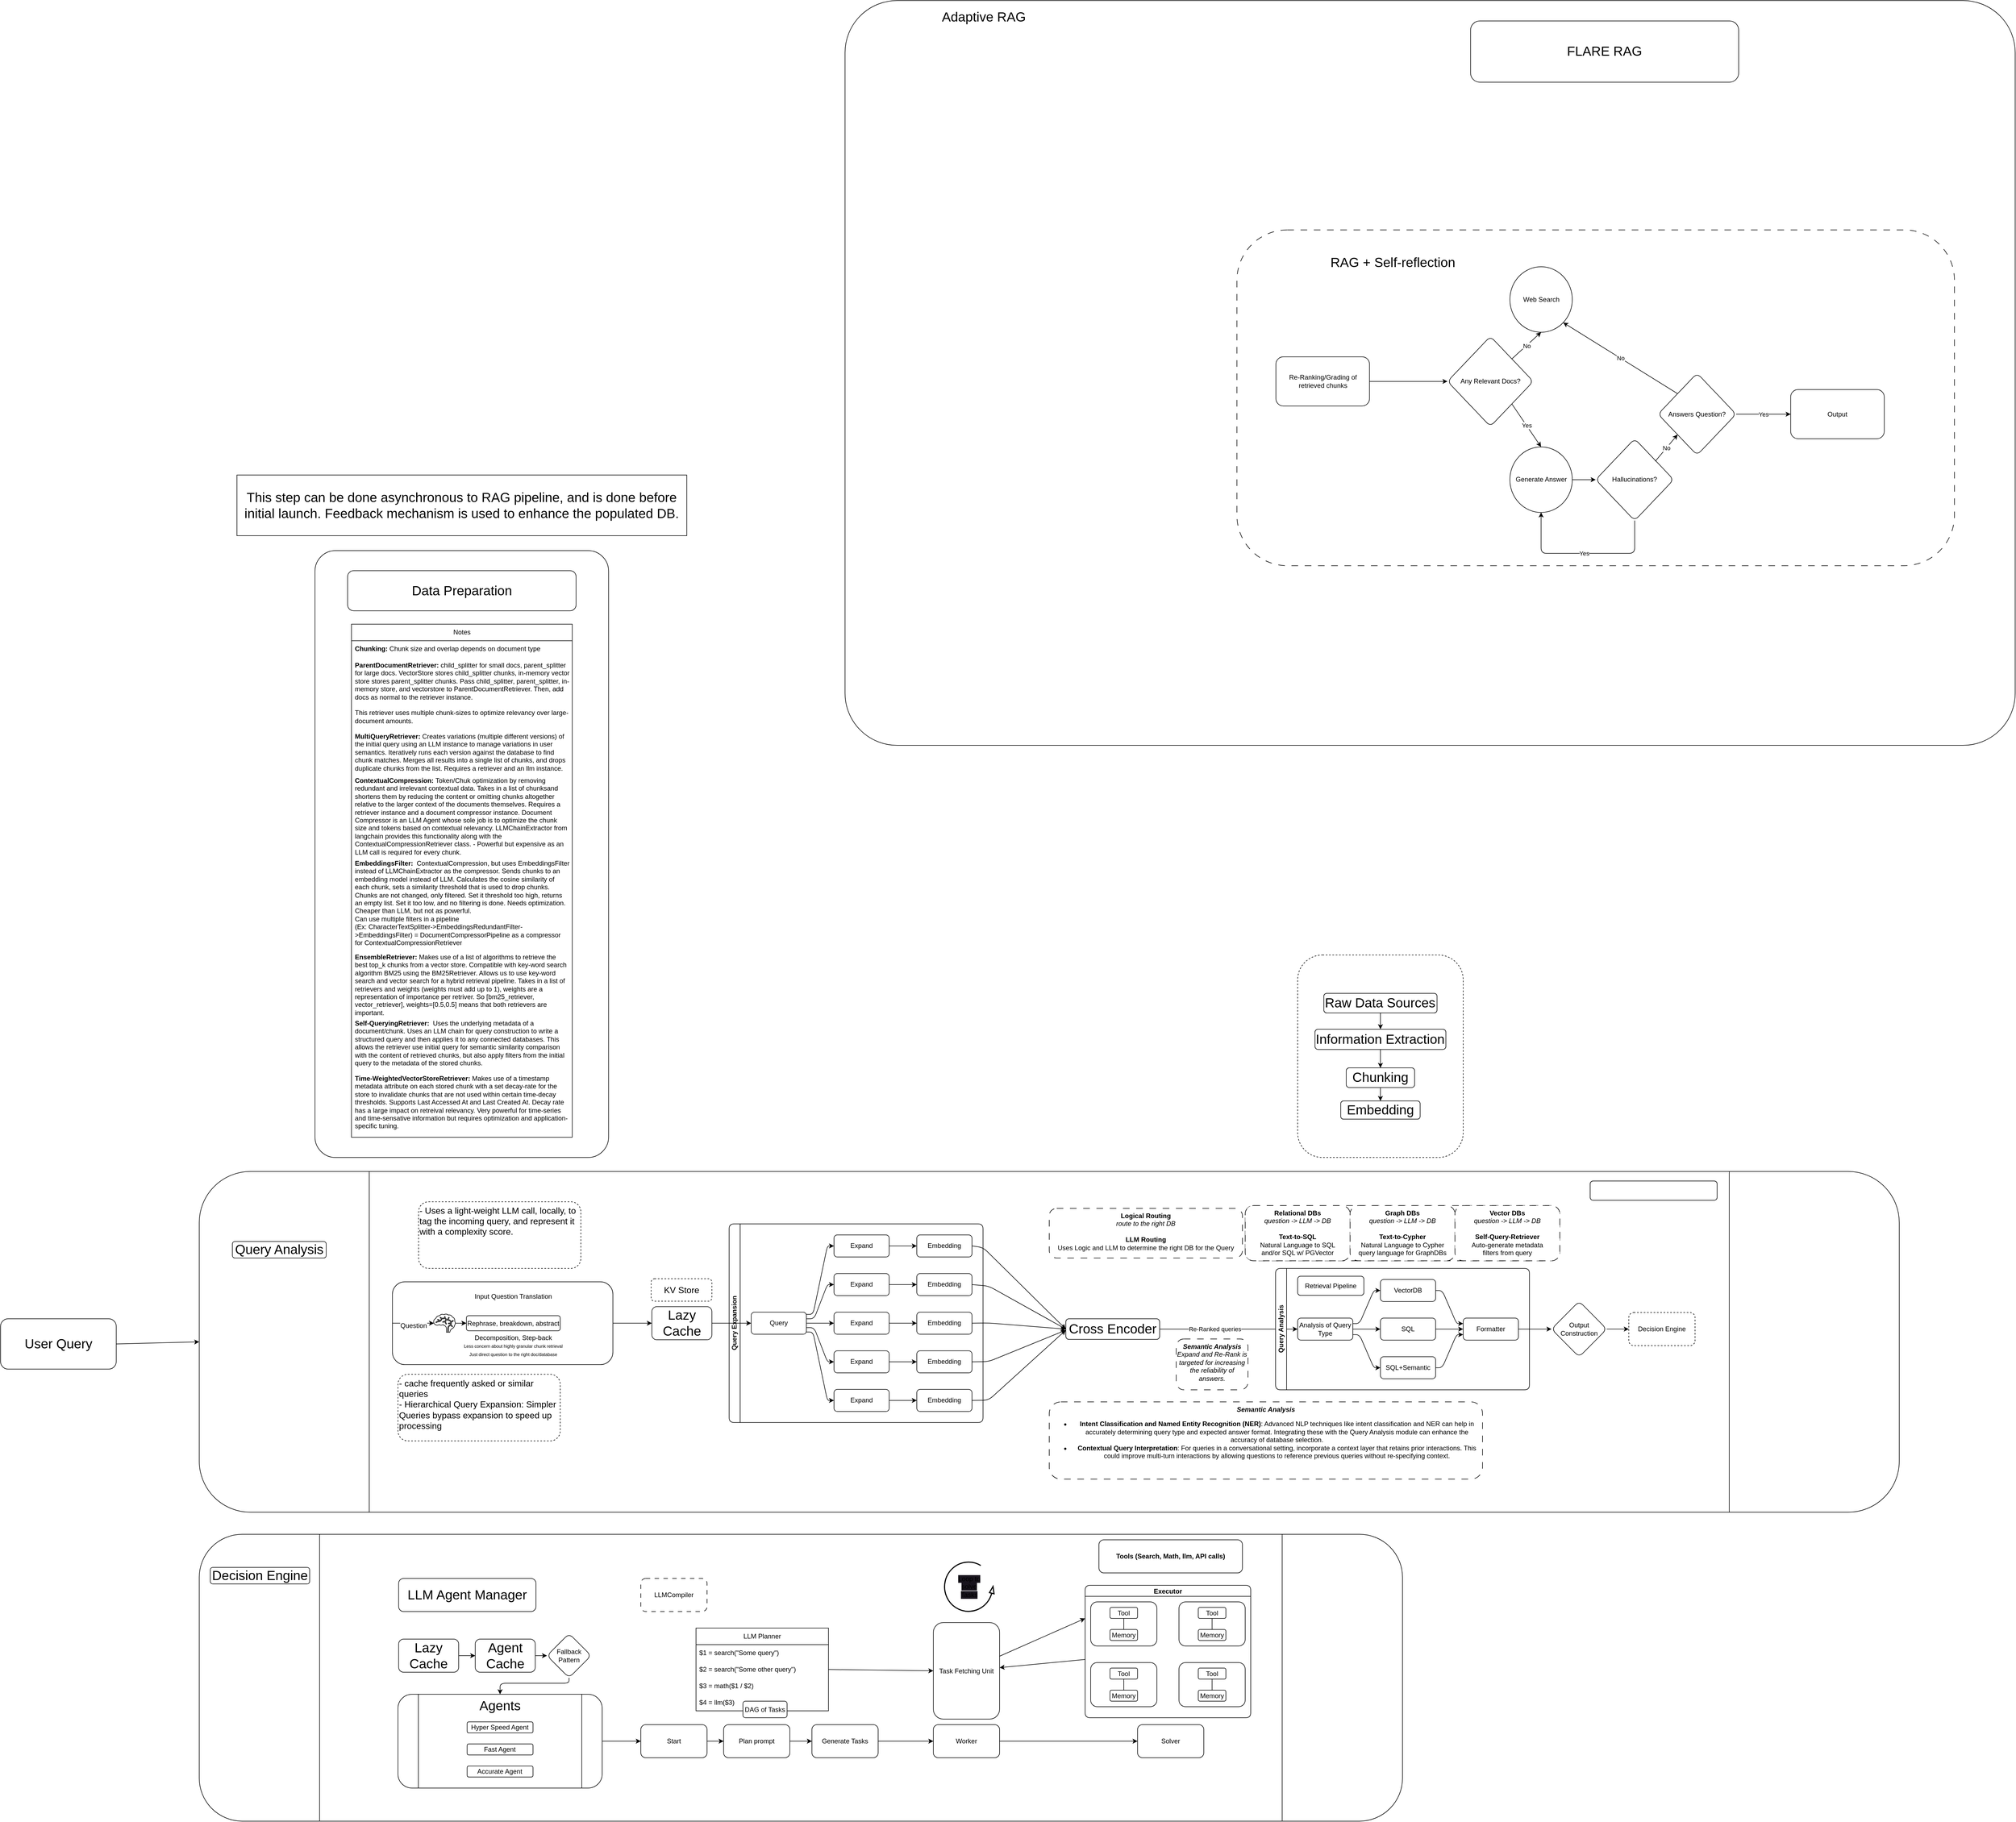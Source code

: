 <mxfile>
    <diagram id="wVct_VNZxDn5CFzn47dh" name="VerdantArch">
        <mxGraphModel dx="2213" dy="4246" grid="1" gridSize="10" guides="1" tooltips="1" connect="1" arrows="1" fold="1" page="1" pageScale="1" pageWidth="850" pageHeight="1100" math="0" shadow="0">
            <root>
                <mxCell id="0"/>
                <mxCell id="1" parent="0"/>
                <mxCell id="XxD-_J9qws9552msc-_1-103" value="" style="group" parent="1" vertex="1" connectable="0">
                    <mxGeometry x="2640" y="-2090" width="2120" height="1350" as="geometry"/>
                </mxCell>
                <mxCell id="5" value="" style="rounded=1;whiteSpace=wrap;html=1;arcSize=7;" parent="XxD-_J9qws9552msc-_1-103" vertex="1">
                    <mxGeometry width="2120" height="1350" as="geometry"/>
                </mxCell>
                <mxCell id="6" value="Adaptive RAG" style="text;html=1;strokeColor=none;fillColor=none;align=center;verticalAlign=middle;whiteSpace=wrap;rounded=0;fontSize=24;" parent="XxD-_J9qws9552msc-_1-103" vertex="1">
                    <mxGeometry x="80" width="342.7" height="60" as="geometry"/>
                </mxCell>
                <mxCell id="40" value="&lt;font style=&quot;font-size: 24px;&quot;&gt;FLARE RAG&lt;/font&gt;" style="rounded=1;whiteSpace=wrap;html=1;" parent="XxD-_J9qws9552msc-_1-103" vertex="1">
                    <mxGeometry x="1133.333" y="36.986" width="485.714" height="110.959" as="geometry"/>
                </mxCell>
                <mxCell id="70" value="" style="edgeStyle=none;html=1;" parent="XxD-_J9qws9552msc-_1-103" edge="1">
                    <mxGeometry relative="1" as="geometry">
                        <mxPoint x="1538.095" y="684.247" as="sourcePoint"/>
                        <mxPoint x="1538.095" y="684.247" as="targetPoint"/>
                    </mxGeometry>
                </mxCell>
                <mxCell id="aYEQCfHvbGoQM59aeuxb-129" value="" style="group" parent="XxD-_J9qws9552msc-_1-103" vertex="1" connectable="0">
                    <mxGeometry x="710" y="415.69" width="1300" height="608.63" as="geometry"/>
                </mxCell>
                <mxCell id="aYEQCfHvbGoQM59aeuxb-130" value="" style="rounded=1;whiteSpace=wrap;html=1;dashed=1;dashPattern=12 12;" parent="aYEQCfHvbGoQM59aeuxb-129" vertex="1">
                    <mxGeometry width="1300" height="608.63" as="geometry"/>
                </mxCell>
                <mxCell id="aYEQCfHvbGoQM59aeuxb-131" value="Re-Ranking/Grading of retrieved chunks" style="whiteSpace=wrap;html=1;rounded=1;" parent="aYEQCfHvbGoQM59aeuxb-129" vertex="1">
                    <mxGeometry x="70.652" y="230.092" width="169.565" height="89.068" as="geometry"/>
                </mxCell>
                <mxCell id="aYEQCfHvbGoQM59aeuxb-132" value="Any Relevant Docs?" style="rhombus;whiteSpace=wrap;html=1;rounded=1;" parent="aYEQCfHvbGoQM59aeuxb-129" vertex="1">
                    <mxGeometry x="381.522" y="192.98" width="155.435" height="163.291" as="geometry"/>
                </mxCell>
                <mxCell id="aYEQCfHvbGoQM59aeuxb-133" value="" style="edgeStyle=none;html=1;" parent="aYEQCfHvbGoQM59aeuxb-129" source="aYEQCfHvbGoQM59aeuxb-131" target="aYEQCfHvbGoQM59aeuxb-132" edge="1">
                    <mxGeometry relative="1" as="geometry"/>
                </mxCell>
                <mxCell id="aYEQCfHvbGoQM59aeuxb-134" value="Web Search" style="ellipse;whiteSpace=wrap;html=1;rounded=1;" parent="aYEQCfHvbGoQM59aeuxb-129" vertex="1">
                    <mxGeometry x="494.565" y="66.801" width="113.043" height="118.757" as="geometry"/>
                </mxCell>
                <mxCell id="aYEQCfHvbGoQM59aeuxb-135" value="Generate Answer" style="ellipse;whiteSpace=wrap;html=1;rounded=1;" parent="aYEQCfHvbGoQM59aeuxb-129" vertex="1">
                    <mxGeometry x="494.565" y="393.383" width="113.043" height="118.757" as="geometry"/>
                </mxCell>
                <mxCell id="aYEQCfHvbGoQM59aeuxb-136" value="" style="endArrow=classic;html=1;exitX=1;exitY=0;exitDx=0;exitDy=0;entryX=0.5;entryY=1;entryDx=0;entryDy=0;" parent="aYEQCfHvbGoQM59aeuxb-129" source="aYEQCfHvbGoQM59aeuxb-132" target="aYEQCfHvbGoQM59aeuxb-134" edge="1">
                    <mxGeometry relative="1" as="geometry">
                        <mxPoint x="226.087" y="22.267" as="sourcePoint"/>
                        <mxPoint x="367.391" y="22.267" as="targetPoint"/>
                    </mxGeometry>
                </mxCell>
                <mxCell id="aYEQCfHvbGoQM59aeuxb-137" value="No" style="edgeLabel;resizable=0;html=1;align=center;verticalAlign=middle;" parent="aYEQCfHvbGoQM59aeuxb-136" connectable="0" vertex="1">
                    <mxGeometry relative="1" as="geometry"/>
                </mxCell>
                <mxCell id="aYEQCfHvbGoQM59aeuxb-138" value="" style="endArrow=classic;html=1;exitX=1;exitY=1;exitDx=0;exitDy=0;entryX=0.5;entryY=0;entryDx=0;entryDy=0;" parent="aYEQCfHvbGoQM59aeuxb-129" source="aYEQCfHvbGoQM59aeuxb-132" target="aYEQCfHvbGoQM59aeuxb-135" edge="1">
                    <mxGeometry relative="1" as="geometry">
                        <mxPoint x="521.413" y="334.004" as="sourcePoint"/>
                        <mxPoint x="521.413" y="467.606" as="targetPoint"/>
                    </mxGeometry>
                </mxCell>
                <mxCell id="aYEQCfHvbGoQM59aeuxb-139" value="Yes" style="edgeLabel;resizable=0;html=1;align=center;verticalAlign=middle;" parent="aYEQCfHvbGoQM59aeuxb-138" connectable="0" vertex="1">
                    <mxGeometry relative="1" as="geometry"/>
                </mxCell>
                <mxCell id="aYEQCfHvbGoQM59aeuxb-140" value="Hallucinations?" style="rhombus;whiteSpace=wrap;html=1;rounded=1;" parent="aYEQCfHvbGoQM59aeuxb-129" vertex="1">
                    <mxGeometry x="650" y="378.538" width="141.304" height="148.446" as="geometry"/>
                </mxCell>
                <mxCell id="aYEQCfHvbGoQM59aeuxb-141" value="Answers Question?" style="rhombus;whiteSpace=wrap;html=1;rounded=1;" parent="aYEQCfHvbGoQM59aeuxb-129" vertex="1">
                    <mxGeometry x="763.043" y="259.781" width="141.304" height="148.446" as="geometry"/>
                </mxCell>
                <mxCell id="aYEQCfHvbGoQM59aeuxb-142" value="" style="endArrow=classic;html=1;exitX=0.764;exitY=0.275;exitDx=0;exitDy=0;entryX=0;entryY=1;entryDx=0;entryDy=0;exitPerimeter=0;" parent="aYEQCfHvbGoQM59aeuxb-129" source="aYEQCfHvbGoQM59aeuxb-140" target="aYEQCfHvbGoQM59aeuxb-141" edge="1">
                    <mxGeometry relative="1" as="geometry">
                        <mxPoint x="722.418" y="358.127" as="sourcePoint"/>
                        <mxPoint x="775.408" y="309.882" as="targetPoint"/>
                    </mxGeometry>
                </mxCell>
                <mxCell id="aYEQCfHvbGoQM59aeuxb-143" value="No" style="edgeLabel;resizable=0;html=1;align=center;verticalAlign=middle;" parent="aYEQCfHvbGoQM59aeuxb-142" connectable="0" vertex="1">
                    <mxGeometry relative="1" as="geometry"/>
                </mxCell>
                <mxCell id="aYEQCfHvbGoQM59aeuxb-144" value="" style="edgeStyle=none;html=1;entryX=0;entryY=0.5;entryDx=0;entryDy=0;" parent="aYEQCfHvbGoQM59aeuxb-129" source="aYEQCfHvbGoQM59aeuxb-135" target="aYEQCfHvbGoQM59aeuxb-140" edge="1">
                    <mxGeometry relative="1" as="geometry">
                        <mxPoint x="678.261" y="452.761" as="targetPoint"/>
                    </mxGeometry>
                </mxCell>
                <mxCell id="aYEQCfHvbGoQM59aeuxb-145" value="" style="endArrow=classic;html=1;exitX=0.5;exitY=1;exitDx=0;exitDy=0;entryX=0.5;entryY=1;entryDx=0;entryDy=0;" parent="aYEQCfHvbGoQM59aeuxb-129" source="aYEQCfHvbGoQM59aeuxb-140" target="aYEQCfHvbGoQM59aeuxb-135" edge="1">
                    <mxGeometry relative="1" as="geometry">
                        <mxPoint x="800.348" y="434.206" as="sourcePoint"/>
                        <mxPoint x="763.043" y="571.518" as="targetPoint"/>
                        <Array as="points">
                            <mxPoint x="720.652" y="586.363"/>
                            <mxPoint x="551.087" y="586.363"/>
                        </Array>
                    </mxGeometry>
                </mxCell>
                <mxCell id="aYEQCfHvbGoQM59aeuxb-146" value="Yes" style="edgeLabel;resizable=0;html=1;align=center;verticalAlign=middle;" parent="aYEQCfHvbGoQM59aeuxb-145" connectable="0" vertex="1">
                    <mxGeometry relative="1" as="geometry"/>
                </mxCell>
                <mxCell id="aYEQCfHvbGoQM59aeuxb-147" value="" style="endArrow=classic;html=1;exitX=0;exitY=0;exitDx=0;exitDy=0;entryX=1;entryY=1;entryDx=0;entryDy=0;" parent="aYEQCfHvbGoQM59aeuxb-129" source="aYEQCfHvbGoQM59aeuxb-141" target="aYEQCfHvbGoQM59aeuxb-134" edge="1">
                    <mxGeometry relative="1" as="geometry">
                        <mxPoint x="772.087" y="434.206" as="sourcePoint"/>
                        <mxPoint x="748.913" y="259.781" as="targetPoint"/>
                    </mxGeometry>
                </mxCell>
                <mxCell id="aYEQCfHvbGoQM59aeuxb-148" value="No" style="edgeLabel;resizable=0;html=1;align=center;verticalAlign=middle;" parent="aYEQCfHvbGoQM59aeuxb-147" connectable="0" vertex="1">
                    <mxGeometry relative="1" as="geometry"/>
                </mxCell>
                <mxCell id="aYEQCfHvbGoQM59aeuxb-149" value="" style="endArrow=classic;html=1;exitX=1;exitY=0.5;exitDx=0;exitDy=0;entryX=0;entryY=0.5;entryDx=0;entryDy=0;" parent="aYEQCfHvbGoQM59aeuxb-129" source="aYEQCfHvbGoQM59aeuxb-141" target="aYEQCfHvbGoQM59aeuxb-151" edge="1">
                    <mxGeometry relative="1" as="geometry">
                        <mxPoint x="890.217" y="378.538" as="sourcePoint"/>
                        <mxPoint x="1003.261" y="334.004" as="targetPoint"/>
                    </mxGeometry>
                </mxCell>
                <mxCell id="aYEQCfHvbGoQM59aeuxb-150" value="Yes" style="edgeLabel;resizable=0;html=1;align=center;verticalAlign=middle;" parent="aYEQCfHvbGoQM59aeuxb-149" connectable="0" vertex="1">
                    <mxGeometry relative="1" as="geometry"/>
                </mxCell>
                <mxCell id="aYEQCfHvbGoQM59aeuxb-151" value="Output" style="rounded=1;whiteSpace=wrap;html=1;" parent="aYEQCfHvbGoQM59aeuxb-129" vertex="1">
                    <mxGeometry x="1003.261" y="289.47" width="169.565" height="89.068" as="geometry"/>
                </mxCell>
                <mxCell id="aYEQCfHvbGoQM59aeuxb-152" value="&lt;font style=&quot;font-size: 24px;&quot;&gt;RAG + Self-reflection&lt;/font&gt;" style="text;html=1;strokeColor=none;fillColor=none;align=center;verticalAlign=middle;whiteSpace=wrap;rounded=0;dashed=1;dashPattern=12 12;" parent="aYEQCfHvbGoQM59aeuxb-129" vertex="1">
                    <mxGeometry x="98.913" y="14.845" width="367.391" height="89.068" as="geometry"/>
                </mxCell>
                <mxCell id="84" value="" style="whiteSpace=wrap;html=1;rounded=1;arcSize=7;container=0;" parent="1" vertex="1">
                    <mxGeometry x="1679.63" y="-1093" width="532" height="1100" as="geometry"/>
                </mxCell>
                <mxCell id="87" value="&lt;font style=&quot;font-size: 24px;&quot;&gt;Data Preparation&lt;/font&gt;" style="rounded=1;whiteSpace=wrap;html=1;container=0;" parent="1" vertex="1">
                    <mxGeometry x="1738.769" y="-1056.636" width="413.973" height="72.727" as="geometry"/>
                </mxCell>
                <mxCell id="ZS5h_QZ1MWFwK11WsJUL-233" value="Notes" style="swimlane;fontStyle=0;childLayout=stackLayout;horizontal=1;startSize=30;horizontalStack=0;resizeParent=1;resizeParentMax=0;resizeLast=0;collapsible=1;marginBottom=0;whiteSpace=wrap;html=1;fontSize=12;verticalAlign=middle;" parent="1" vertex="1">
                    <mxGeometry x="1745.76" y="-959.67" width="400" height="930" as="geometry">
                        <mxRectangle x="1275.76" y="-1936.67" width="70" height="30" as="alternateBounds"/>
                    </mxGeometry>
                </mxCell>
                <mxCell id="ZS5h_QZ1MWFwK11WsJUL-234" value="&lt;b&gt;Chunking:&lt;/b&gt; Chunk size and overlap depends on document type" style="text;strokeColor=none;fillColor=none;align=left;verticalAlign=middle;spacingLeft=4;spacingRight=4;overflow=hidden;points=[[0,0.5],[1,0.5]];portConstraint=eastwest;rotatable=0;whiteSpace=wrap;html=1;fontSize=12;" parent="ZS5h_QZ1MWFwK11WsJUL-233" vertex="1">
                    <mxGeometry y="30" width="400" height="30" as="geometry"/>
                </mxCell>
                <mxCell id="ZS5h_QZ1MWFwK11WsJUL-235" value="&lt;b&gt;ParentDocumentRetriever: &lt;/b&gt;child_splitter for small docs, parent_splitter for large docs. VectorStore stores child_splitter chunks, in-memory vector store stores parent_splitter chunks. Pass child_splitter, parent_splitter, in-memory store, and vectorstore to ParentDocumentRetriever. Then, add docs as normal to the retriever instance.&lt;br&gt;&lt;br&gt;This retriever uses multiple chunk-sizes to optimize relevancy over large-document amounts." style="text;strokeColor=none;fillColor=none;align=left;verticalAlign=middle;spacingLeft=4;spacingRight=4;overflow=hidden;points=[[0,0.5],[1,0.5]];portConstraint=eastwest;rotatable=0;whiteSpace=wrap;html=1;fontSize=12;" parent="ZS5h_QZ1MWFwK11WsJUL-233" vertex="1">
                    <mxGeometry y="60" width="400" height="130" as="geometry"/>
                </mxCell>
                <mxCell id="ZS5h_QZ1MWFwK11WsJUL-236" value="&lt;b&gt;MultiQueryRetriever: &lt;/b&gt;Creates variations (multiple different versions) of the initial query using an LLM instance to manage variations in user semantics. Iteratively runs each version against the database to find chunk matches. Merges all results into a single list of chunks, and drops duplicate chunks from the list. Requires a retriever and an llm instance." style="text;strokeColor=none;fillColor=none;align=left;verticalAlign=top;spacingLeft=4;spacingRight=4;overflow=hidden;points=[[0,0.5],[1,0.5]];portConstraint=eastwest;rotatable=0;whiteSpace=wrap;html=1;fontSize=12;" parent="ZS5h_QZ1MWFwK11WsJUL-233" vertex="1">
                    <mxGeometry y="190" width="400" height="80" as="geometry"/>
                </mxCell>
                <mxCell id="ZS5h_QZ1MWFwK11WsJUL-237" value="&lt;b&gt;ContextualCompression: &lt;/b&gt;Token/Chuk optimization by removing redundant and irrelevant contextual data. Takes in a list of chunksand shortens them by reducing the content or omitting chunks altogether relative to the larger context of the documents themselves. Requires a retriever instance and a document compressor instance. Document Compressor is an LLM Agent whose sole job is to optimize the chunk size and tokens based on contextual relevancy. LLMChainExtractor from langchain provides this functionality along with the&amp;nbsp; ContextualCompressionRetriever class. - Powerful but expensive as an LLM call is required for every chunk." style="text;strokeColor=none;fillColor=none;align=left;verticalAlign=top;spacingLeft=4;spacingRight=4;overflow=hidden;points=[[0,0.5],[1,0.5]];portConstraint=eastwest;rotatable=0;whiteSpace=wrap;html=1;fontSize=12;" parent="ZS5h_QZ1MWFwK11WsJUL-233" vertex="1">
                    <mxGeometry y="270" width="400" height="150" as="geometry"/>
                </mxCell>
                <mxCell id="ZS5h_QZ1MWFwK11WsJUL-238" value="&lt;b&gt;EmbeddingsFilter:&amp;nbsp; &lt;/b&gt;ContextualCompression, but uses EmbeddingsFilter instead of LLMChainExtractor&lt;b&gt;&amp;nbsp;&lt;/b&gt;as the compressor. Sends chunks to an embedding model instead of LLM. Calculates the cosine similarity of each chunk, sets a similarity threshold that is used to drop chunks. Chunks are not changed, only filtered. Set it threshold too high, returns an empty list. Set it too low, and no filtering is done. Needs optimization. Cheaper than LLM, but not as powerful.&amp;nbsp;&lt;br&gt;Can use multiple filters in a pipeline &lt;br&gt;(Ex: CharacterTextSplitter-&amp;gt;EmbeddingsRedundantFilter-&amp;gt;EmbeddingsFilter) = DocumentCompressorPipeline as a compressor for ContextualCompressionRetriever" style="text;strokeColor=none;fillColor=none;align=left;verticalAlign=top;spacingLeft=4;spacingRight=4;overflow=hidden;points=[[0,0.5],[1,0.5]];portConstraint=eastwest;rotatable=0;whiteSpace=wrap;html=1;fontSize=12;" parent="ZS5h_QZ1MWFwK11WsJUL-233" vertex="1">
                    <mxGeometry y="420" width="400" height="170" as="geometry"/>
                </mxCell>
                <mxCell id="ZS5h_QZ1MWFwK11WsJUL-240" value="&lt;b&gt;EnsembleRetriever:&amp;nbsp;&lt;/b&gt;Makes use of a list of algorithms to retrieve the best top_k chunks from a vector store. Compatible with key-word search algorithm BM25 using the BM25Retriever. Allows us to use key-word search and vector search for a hybrid retrieval pipeline. Takes in a list of retrievers and weights (weights must add up to 1), weights are a representation of importance per retriver. So [bm25_retriever, vector_retriever], weights=[0.5,0.5] means that both retrievers are important." style="text;strokeColor=none;fillColor=none;align=left;verticalAlign=top;spacingLeft=4;spacingRight=4;overflow=hidden;points=[[0,0.5],[1,0.5]];portConstraint=eastwest;rotatable=0;whiteSpace=wrap;html=1;fontSize=12;" parent="ZS5h_QZ1MWFwK11WsJUL-233" vertex="1">
                    <mxGeometry y="590" width="400" height="120" as="geometry"/>
                </mxCell>
                <mxCell id="ZS5h_QZ1MWFwK11WsJUL-241" value="&lt;b&gt;Self-QueryingRetriever:&amp;nbsp; &lt;/b&gt;Uses the underlying metadata of a document/chunk. Uses an LLM chain for query construction to write a structured query and then applies it to any connected databases. This allows the retriever use initial query for semantic similarity comparison with the content of retrieved chunks, but also apply filters from the initial query to the metadata of the stored chunks." style="text;strokeColor=none;fillColor=none;align=left;verticalAlign=top;spacingLeft=4;spacingRight=4;overflow=hidden;points=[[0,0.5],[1,0.5]];portConstraint=eastwest;rotatable=0;whiteSpace=wrap;html=1;fontSize=12;" parent="ZS5h_QZ1MWFwK11WsJUL-233" vertex="1">
                    <mxGeometry y="710" width="400" height="100" as="geometry"/>
                </mxCell>
                <mxCell id="ZS5h_QZ1MWFwK11WsJUL-242" value="&lt;b&gt;Time-WeightedVectorStoreRetriever: &lt;/b&gt;Makes use of a timestamp metadata attribute on each stored chunk with a set decay-rate for the store to invalidate chunks that are not used within certain time-decay thresholds. Supports Last Accessed At and Last Created At. Decay rate has a large impact on retreival relevancy. Very powerful for time-series and time-sensative information but requires optimization and application-specific tuning.&amp;nbsp;" style="text;strokeColor=none;fillColor=none;align=left;verticalAlign=top;spacingLeft=4;spacingRight=4;overflow=hidden;points=[[0,0.5],[1,0.5]];portConstraint=eastwest;rotatable=0;whiteSpace=wrap;html=1;fontSize=12;" parent="ZS5h_QZ1MWFwK11WsJUL-233" vertex="1">
                    <mxGeometry y="810" width="400" height="120" as="geometry"/>
                </mxCell>
                <mxCell id="99" value="This step can be done asynchronous to RAG pipeline, and is done before initial launch. Feedback mechanism is used to enhance the populated DB." style="rounded=0;whiteSpace=wrap;html=1;fontSize=24;" parent="1" vertex="1">
                    <mxGeometry x="1538.26" y="-1230" width="815" height="110" as="geometry"/>
                </mxCell>
                <mxCell id="YpvME2RFcAk7FuTdXYUe-275" style="edgeStyle=none;html=1;exitX=1;exitY=0.5;exitDx=0;exitDy=0;entryX=0;entryY=0.5;entryDx=0;entryDy=0;" edge="1" parent="1" source="dtIrAh_tlY_VoIL4Kjmq-109" target="dtIrAh_tlY_VoIL4Kjmq-114">
                    <mxGeometry relative="1" as="geometry"/>
                </mxCell>
                <mxCell id="dtIrAh_tlY_VoIL4Kjmq-109" value="&lt;font style=&quot;font-size: 24px;&quot;&gt;User Query&lt;/font&gt;" style="whiteSpace=wrap;html=1;rounded=1;" parent="1" vertex="1">
                    <mxGeometry x="1110" y="299.4" width="209.63" height="91.21" as="geometry"/>
                </mxCell>
                <mxCell id="dtIrAh_tlY_VoIL4Kjmq-114" value="" style="shape=process;whiteSpace=wrap;html=1;backgroundOutline=1;rounded=1;fontSize=24;fontStyle=1" parent="1" vertex="1">
                    <mxGeometry x="1470" y="32.43" width="3080" height="617.57" as="geometry"/>
                </mxCell>
                <mxCell id="dtIrAh_tlY_VoIL4Kjmq-115" value="" style="shape=process;whiteSpace=wrap;html=1;backgroundOutline=1;rounded=1;fontSize=24;" parent="1" vertex="1">
                    <mxGeometry x="1470" y="690" width="2180" height="520" as="geometry"/>
                </mxCell>
                <mxCell id="218" style="edgeStyle=none;html=1;exitX=1;exitY=0.5;exitDx=0;exitDy=0;entryX=0;entryY=0.5;entryDx=0;entryDy=0;" parent="1" source="JdLTlZyW0Yv0Q7jSRMBB-105" target="157" edge="1">
                    <mxGeometry relative="1" as="geometry"/>
                </mxCell>
                <mxCell id="227" value="Re-Ranked queries" style="edgeLabel;html=1;align=center;verticalAlign=middle;resizable=0;points=[];" parent="218" vertex="1" connectable="0">
                    <mxGeometry x="-0.61" relative="1" as="geometry">
                        <mxPoint x="51" as="offset"/>
                    </mxGeometry>
                </mxCell>
                <mxCell id="JdLTlZyW0Yv0Q7jSRMBB-105" value="&lt;span style=&quot;font-weight: normal;&quot;&gt;&lt;font style=&quot;font-size: 24px;&quot;&gt;Cross Encoder&lt;/font&gt;&lt;/span&gt;" style="whiteSpace=wrap;html=1;fontStyle=1;startSize=20;rounded=1;" parent="1" vertex="1">
                    <mxGeometry x="3040" y="299.36" width="170" height="37.43" as="geometry"/>
                </mxCell>
                <mxCell id="YpvME2RFcAk7FuTdXYUe-281" style="edgeStyle=none;html=1;exitX=1;exitY=0.5;exitDx=0;exitDy=0;entryX=0;entryY=0.5;entryDx=0;entryDy=0;" edge="1" parent="1" source="101" target="YpvME2RFcAk7FuTdXYUe-280">
                    <mxGeometry relative="1" as="geometry"/>
                </mxCell>
                <mxCell id="101" value="" style="rounded=1;whiteSpace=wrap;html=1;" parent="1" vertex="1">
                    <mxGeometry x="1820" y="232.43" width="399.41" height="150" as="geometry"/>
                </mxCell>
                <mxCell id="102" value="&lt;font style=&quot;font-size: 24px;&quot;&gt;Query Analysis&lt;/font&gt;" style="rounded=1;whiteSpace=wrap;html=1;" parent="1" vertex="1">
                    <mxGeometry x="1530" y="159.23" width="170" height="30" as="geometry"/>
                </mxCell>
                <mxCell id="103" value="" style="endArrow=classic;html=1;fontSize=24;exitX=0;exitY=0.5;exitDx=0;exitDy=0;entryX=0.015;entryY=0.5;entryDx=0;entryDy=0;entryPerimeter=0;" parent="1" source="101" target="105" edge="1">
                    <mxGeometry relative="1" as="geometry">
                        <mxPoint x="1861.13" y="310" as="sourcePoint"/>
                        <mxPoint x="1954" y="307" as="targetPoint"/>
                    </mxGeometry>
                </mxCell>
                <mxCell id="104" value="&lt;font style=&quot;font-size: 12px;&quot;&gt;Question&lt;/font&gt;" style="edgeLabel;resizable=0;html=1;align=center;verticalAlign=middle;fontSize=24;horizontal=1;" parent="103" connectable="0" vertex="1">
                    <mxGeometry relative="1" as="geometry"/>
                </mxCell>
                <mxCell id="107" value="" style="edgeStyle=none;html=1;fontSize=12;" parent="1" source="105" target="106" edge="1">
                    <mxGeometry relative="1" as="geometry"/>
                </mxCell>
                <mxCell id="105" value="" style="shape=mxgraph.signs.healthcare.brain;html=1;pointerEvents=1;verticalLabelPosition=bottom;verticalAlign=top;align=center;fontSize=12;" parent="1" vertex="1">
                    <mxGeometry x="1894.7" y="290.93" width="39.3" height="33" as="geometry"/>
                </mxCell>
                <mxCell id="106" value="Rephrase, breakdown, abstract" style="rounded=1;whiteSpace=wrap;html=1;verticalAlign=top;" parent="1" vertex="1">
                    <mxGeometry x="1954" y="293.71" width="170" height="27.43" as="geometry"/>
                </mxCell>
                <mxCell id="108" value="Decomposition, Step-back&lt;br&gt;&lt;font style=&quot;font-size: 8px;&quot;&gt;Less concern about highly granular chunk retrieval&lt;br&gt;Just direct question to the right doc/database&lt;/font&gt;" style="text;html=1;strokeColor=none;fillColor=none;align=center;verticalAlign=top;whiteSpace=wrap;rounded=0;fontSize=12;" parent="1" vertex="1">
                    <mxGeometry x="1944" y="320" width="190" height="50" as="geometry"/>
                </mxCell>
                <mxCell id="109" value="Input Question Translation" style="text;html=1;strokeColor=none;fillColor=none;align=center;verticalAlign=middle;whiteSpace=wrap;rounded=0;fontSize=12;" parent="1" vertex="1">
                    <mxGeometry x="1964" y="250" width="150" height="17.57" as="geometry"/>
                </mxCell>
                <mxCell id="129" value="" style="rounded=1;whiteSpace=wrap;html=1;fontSize=12;dashed=1;dashPattern=12 12;" parent="1" vertex="1">
                    <mxGeometry x="3365" y="94.23" width="570" height="100" as="geometry"/>
                </mxCell>
                <mxCell id="130" value="&lt;b&gt;Relational DBs&lt;/b&gt;&lt;br&gt;&lt;i&gt;question -&amp;gt; LLM -&amp;gt; DB&lt;/i&gt;&lt;br&gt;&lt;b&gt;&lt;br&gt;Text-to-SQL&lt;br&gt;&lt;/b&gt;Natural Language to SQL&lt;br&gt;and/or SQL w/ PGVector" style="rounded=1;whiteSpace=wrap;html=1;dashed=1;dashPattern=12 12;fontSize=12;verticalAlign=top;" parent="1" vertex="1">
                    <mxGeometry x="3365" y="94.23" width="190" height="100" as="geometry"/>
                </mxCell>
                <mxCell id="133" value="&lt;b&gt;Graph DBs&lt;/b&gt;&lt;br&gt;&lt;i&gt;question -&amp;gt; LLM -&amp;gt; DB&lt;/i&gt;&lt;br&gt;&lt;b&gt;&lt;br&gt;Text-to-Cypher&lt;br&gt;&lt;/b&gt;Natural Language to Cypher&lt;br&gt;query language for GraphDBs" style="rounded=1;whiteSpace=wrap;html=1;dashed=1;dashPattern=12 12;fontSize=12;verticalAlign=top;" parent="1" vertex="1">
                    <mxGeometry x="3555" y="94.23" width="190" height="100" as="geometry"/>
                </mxCell>
                <mxCell id="134" value="&lt;b&gt;Vector DBs&lt;/b&gt;&lt;br&gt;&lt;i&gt;question -&amp;gt; LLM -&amp;gt; DB&lt;/i&gt;&lt;br&gt;&lt;b&gt;&lt;br&gt;Self-Query-Retriever&lt;br&gt;&lt;/b&gt;Auto-generate metadata&lt;br&gt;filters from query" style="rounded=1;whiteSpace=wrap;html=1;dashed=1;dashPattern=12 12;fontSize=12;verticalAlign=top;" parent="1" vertex="1">
                    <mxGeometry x="3745" y="94.23" width="190" height="100" as="geometry"/>
                </mxCell>
                <mxCell id="136" value="&lt;b&gt;Logical Routing&lt;/b&gt;&lt;i&gt;&lt;br&gt;route to the right DB&lt;br&gt;&lt;/i&gt;&lt;b&gt;&lt;br&gt;LLM Routing&lt;br&gt;&lt;/b&gt;Uses Logic and LLM to determine the right DB for the Query" style="rounded=1;whiteSpace=wrap;html=1;dashed=1;dashPattern=12 12;fontSize=12;verticalAlign=top;" parent="1" vertex="1">
                    <mxGeometry x="3010" y="99.23" width="350" height="90" as="geometry"/>
                </mxCell>
                <mxCell id="141" value="Query Pre-processor" style="rounded=1;whiteSpace=wrap;html=1;labelBackgroundColor=default;labelBorderColor=none;strokeColor=default;fontFamily=Helvetica;fontSize=24;fontColor=#FFFFFF;fillColor=default;" parent="1" vertex="1">
                    <mxGeometry x="3990" y="49.6" width="230" height="35" as="geometry"/>
                </mxCell>
                <mxCell id="156" value="Query Analysis" style="swimlane;html=1;startSize=20;horizontal=0;childLayout=flowLayout;flowOrientation=west;resizable=0;interRankCellSpacing=50;containerType=tree;fontSize=12;rounded=1;" parent="1" vertex="1">
                    <mxGeometry x="3420" y="208.075" width="460" height="220" as="geometry"/>
                </mxCell>
                <mxCell id="157" value="Analysis of Query Type" style="whiteSpace=wrap;html=1;rounded=1;fontSize=12;" parent="156" vertex="1">
                    <mxGeometry x="40" y="90" width="100" height="40" as="geometry"/>
                </mxCell>
                <mxCell id="158" value="VectorDB" style="whiteSpace=wrap;html=1;rounded=1;fontSize=12;" parent="156" vertex="1">
                    <mxGeometry x="190" y="20" width="100" height="40" as="geometry"/>
                </mxCell>
                <mxCell id="159" value="" style="html=1;rounded=1;curved=0;sourcePerimeterSpacing=0;targetPerimeterSpacing=0;startSize=6;endSize=6;noEdgeStyle=1;orthogonal=1;fontSize=12;" parent="156" source="157" target="158" edge="1">
                    <mxGeometry relative="1" as="geometry">
                        <Array as="points">
                            <mxPoint x="152" y="100"/>
                            <mxPoint x="178" y="40"/>
                        </Array>
                    </mxGeometry>
                </mxCell>
                <mxCell id="160" value="SQL" style="whiteSpace=wrap;html=1;rounded=1;fontSize=12;" parent="156" vertex="1">
                    <mxGeometry x="190" y="90" width="100" height="40" as="geometry"/>
                </mxCell>
                <mxCell id="161" value="" style="html=1;rounded=1;curved=0;sourcePerimeterSpacing=0;targetPerimeterSpacing=0;startSize=6;endSize=6;noEdgeStyle=1;orthogonal=1;fontSize=12;" parent="156" source="157" target="160" edge="1">
                    <mxGeometry relative="1" as="geometry">
                        <Array as="points">
                            <mxPoint x="154" y="110"/>
                            <mxPoint x="178" y="110"/>
                        </Array>
                    </mxGeometry>
                </mxCell>
                <mxCell id="162" value="Formatter" style="whiteSpace=wrap;html=1;rounded=1;fontSize=12;" parent="156" vertex="1">
                    <mxGeometry x="340" y="90" width="100" height="40" as="geometry"/>
                </mxCell>
                <mxCell id="163" value="" style="html=1;rounded=1;curved=0;sourcePerimeterSpacing=0;targetPerimeterSpacing=0;startSize=6;endSize=6;noEdgeStyle=1;orthogonal=1;fontSize=12;" parent="156" source="158" target="162" edge="1">
                    <mxGeometry relative="1" as="geometry">
                        <Array as="points">
                            <mxPoint x="302" y="40"/>
                            <mxPoint x="328" y="100"/>
                        </Array>
                    </mxGeometry>
                </mxCell>
                <mxCell id="164" value="" style="html=1;rounded=1;curved=0;sourcePerimeterSpacing=0;targetPerimeterSpacing=0;startSize=6;endSize=6;noEdgeStyle=1;orthogonal=1;fontSize=12;" parent="156" source="160" target="162" edge="1">
                    <mxGeometry relative="1" as="geometry">
                        <Array as="points">
                            <mxPoint x="302" y="110"/>
                            <mxPoint x="326" y="110"/>
                        </Array>
                    </mxGeometry>
                </mxCell>
                <mxCell id="165" style="edgeStyle=none;html=1;exitX=1;exitY=0.5;exitDx=0;exitDy=0;entryX=0;entryY=0.75;entryDx=0;entryDy=0;fontSize=12;noEdgeStyle=1;orthogonal=1;" parent="156" source="166" target="162" edge="1">
                    <mxGeometry relative="1" as="geometry">
                        <Array as="points">
                            <mxPoint x="302" y="180"/>
                            <mxPoint x="328" y="120"/>
                        </Array>
                    </mxGeometry>
                </mxCell>
                <mxCell id="166" value="SQL+Semantic" style="whiteSpace=wrap;html=1;rounded=1;fontSize=12;" parent="156" vertex="1">
                    <mxGeometry x="190" y="160" width="100" height="40" as="geometry"/>
                </mxCell>
                <mxCell id="167" value="" style="html=1;rounded=1;curved=0;sourcePerimeterSpacing=0;targetPerimeterSpacing=0;startSize=6;endSize=6;noEdgeStyle=1;orthogonal=1;fontSize=12;" parent="156" source="157" target="166" edge="1">
                    <mxGeometry relative="1" as="geometry">
                        <mxPoint x="1260" y="642.5" as="sourcePoint"/>
                        <mxPoint x="1310" y="670" as="targetPoint"/>
                        <Array as="points">
                            <mxPoint x="152" y="120"/>
                            <mxPoint x="178" y="180"/>
                        </Array>
                    </mxGeometry>
                </mxCell>
                <mxCell id="169" value="Retrieval Pipeline" style="whiteSpace=wrap;html=1;rounded=1;" parent="1" vertex="1">
                    <mxGeometry x="3460" y="222.3" width="120" height="34.63" as="geometry"/>
                </mxCell>
                <mxCell id="176" value="Query Expansion" style="swimlane;html=1;startSize=20;horizontal=0;childLayout=flowLayout;flowOrientation=west;resizable=0;interRankCellSpacing=50;containerType=tree;fontSize=12;rotation=0;rounded=1;" parent="1" vertex="1">
                    <mxGeometry x="2430.0" y="127.43" width="460" height="360" as="geometry"/>
                </mxCell>
                <mxCell id="177" value="Query" style="whiteSpace=wrap;html=1;fontSize=12;rotation=0;rounded=1;" parent="176" vertex="1">
                    <mxGeometry x="40" y="160" width="100" height="40" as="geometry"/>
                </mxCell>
                <mxCell id="178" value="Expand" style="whiteSpace=wrap;html=1;fontSize=12;rotation=0;rounded=1;" parent="176" vertex="1">
                    <mxGeometry x="190" y="20" width="100" height="40" as="geometry"/>
                </mxCell>
                <mxCell id="179" value="" style="html=1;rounded=1;curved=0;sourcePerimeterSpacing=0;targetPerimeterSpacing=0;startSize=6;endSize=6;noEdgeStyle=1;orthogonal=1;fontSize=12;" parent="176" source="177" target="178" edge="1">
                    <mxGeometry relative="1" as="geometry">
                        <Array as="points">
                            <mxPoint x="152" y="164"/>
                            <mxPoint x="178" y="40"/>
                        </Array>
                    </mxGeometry>
                </mxCell>
                <mxCell id="180" value="Expand" style="whiteSpace=wrap;html=1;fontSize=12;rotation=0;rounded=1;" parent="176" vertex="1">
                    <mxGeometry x="190" y="90" width="100" height="40" as="geometry"/>
                </mxCell>
                <mxCell id="181" value="" style="html=1;rounded=1;curved=0;sourcePerimeterSpacing=0;targetPerimeterSpacing=0;startSize=6;endSize=6;noEdgeStyle=1;orthogonal=1;fontSize=12;" parent="176" source="177" target="180" edge="1">
                    <mxGeometry relative="1" as="geometry">
                        <Array as="points">
                            <mxPoint x="154" y="172"/>
                            <mxPoint x="178" y="110"/>
                        </Array>
                    </mxGeometry>
                </mxCell>
                <mxCell id="182" value="Expand" style="whiteSpace=wrap;html=1;fontSize=12;rotation=0;rounded=1;" parent="176" vertex="1">
                    <mxGeometry x="190" y="160" width="100" height="40" as="geometry"/>
                </mxCell>
                <mxCell id="183" value="" style="html=1;rounded=1;curved=0;sourcePerimeterSpacing=0;targetPerimeterSpacing=0;startSize=6;endSize=6;noEdgeStyle=1;orthogonal=1;fontSize=12;" parent="176" source="177" target="182" edge="1">
                    <mxGeometry relative="1" as="geometry">
                        <Array as="points">
                            <mxPoint x="156" y="180"/>
                            <mxPoint x="178" y="180"/>
                        </Array>
                        <mxPoint x="9660" y="4827.5" as="sourcePoint"/>
                        <mxPoint x="9710" y="4800" as="targetPoint"/>
                    </mxGeometry>
                </mxCell>
                <mxCell id="184" value="Expand" style="whiteSpace=wrap;html=1;fontSize=12;rotation=0;rounded=1;" parent="176" vertex="1">
                    <mxGeometry x="190" y="230" width="100" height="40" as="geometry"/>
                </mxCell>
                <mxCell id="185" value="" style="html=1;rounded=1;curved=0;sourcePerimeterSpacing=0;targetPerimeterSpacing=0;startSize=6;endSize=6;noEdgeStyle=1;orthogonal=1;fontSize=12;" parent="176" source="177" target="184" edge="1">
                    <mxGeometry relative="1" as="geometry">
                        <Array as="points">
                            <mxPoint x="154" y="188"/>
                            <mxPoint x="178" y="250"/>
                        </Array>
                        <mxPoint x="9580" y="4840" as="sourcePoint"/>
                        <mxPoint x="9630" y="4900" as="targetPoint"/>
                    </mxGeometry>
                </mxCell>
                <mxCell id="186" value="Expand" style="whiteSpace=wrap;html=1;fontSize=12;rotation=0;rounded=1;" parent="176" vertex="1">
                    <mxGeometry x="190" y="300" width="100" height="40" as="geometry"/>
                </mxCell>
                <mxCell id="187" value="" style="html=1;rounded=1;curved=0;sourcePerimeterSpacing=0;targetPerimeterSpacing=0;startSize=6;endSize=6;noEdgeStyle=1;orthogonal=1;fontSize=12;" parent="176" source="177" target="186" edge="1">
                    <mxGeometry relative="1" as="geometry">
                        <Array as="points">
                            <mxPoint x="152" y="196"/>
                            <mxPoint x="178" y="320"/>
                        </Array>
                        <mxPoint x="9540" y="4856.25" as="sourcePoint"/>
                        <mxPoint x="9590" y="4950" as="targetPoint"/>
                    </mxGeometry>
                </mxCell>
                <mxCell id="188" value="" style="html=1;rounded=1;curved=0;sourcePerimeterSpacing=0;targetPerimeterSpacing=0;startSize=6;endSize=6;noEdgeStyle=1;orthogonal=1;fontSize=12;" parent="176" source="178" target="189" edge="1">
                    <mxGeometry relative="1" as="geometry">
                        <Array as="points">
                            <mxPoint x="302" y="40"/>
                            <mxPoint x="328" y="40"/>
                        </Array>
                        <mxPoint x="8165" y="6289" as="sourcePoint"/>
                    </mxGeometry>
                </mxCell>
                <mxCell id="189" value="Embedding" style="whiteSpace=wrap;html=1;fontSize=12;rotation=0;rounded=1;" parent="176" vertex="1">
                    <mxGeometry x="340" y="20" width="100" height="40" as="geometry"/>
                </mxCell>
                <mxCell id="190" value="" style="html=1;rounded=1;curved=0;sourcePerimeterSpacing=0;targetPerimeterSpacing=0;startSize=6;endSize=6;noEdgeStyle=1;orthogonal=1;fontSize=12;" parent="176" source="180" target="191" edge="1">
                    <mxGeometry relative="1" as="geometry">
                        <Array as="points">
                            <mxPoint x="302" y="110"/>
                            <mxPoint x="328" y="110"/>
                        </Array>
                        <mxPoint x="8085" y="6257" as="sourcePoint"/>
                    </mxGeometry>
                </mxCell>
                <mxCell id="191" value="Embedding" style="whiteSpace=wrap;html=1;fontSize=12;rotation=0;rounded=1;" parent="176" vertex="1">
                    <mxGeometry x="340" y="90" width="100" height="40" as="geometry"/>
                </mxCell>
                <mxCell id="192" value="" style="html=1;rounded=1;curved=0;sourcePerimeterSpacing=0;targetPerimeterSpacing=0;startSize=6;endSize=6;noEdgeStyle=1;orthogonal=1;fontSize=12;" parent="176" source="182" target="193" edge="1">
                    <mxGeometry relative="1" as="geometry">
                        <Array as="points">
                            <mxPoint x="302" y="180"/>
                            <mxPoint x="328" y="180"/>
                        </Array>
                        <mxPoint x="8005" y="6225" as="sourcePoint"/>
                        <mxPoint x="9710" y="4800" as="targetPoint"/>
                    </mxGeometry>
                </mxCell>
                <mxCell id="193" value="Embedding" style="whiteSpace=wrap;html=1;fontSize=12;rotation=0;rounded=1;" parent="176" vertex="1">
                    <mxGeometry x="340" y="160" width="100" height="40" as="geometry"/>
                </mxCell>
                <mxCell id="194" value="" style="html=1;rounded=1;curved=0;sourcePerimeterSpacing=0;targetPerimeterSpacing=0;startSize=6;endSize=6;noEdgeStyle=1;orthogonal=1;fontSize=12;" parent="176" source="184" target="195" edge="1">
                    <mxGeometry relative="1" as="geometry">
                        <Array as="points">
                            <mxPoint x="302" y="250"/>
                            <mxPoint x="328" y="250"/>
                        </Array>
                        <mxPoint x="7925" y="6193" as="sourcePoint"/>
                        <mxPoint x="9630" y="4900" as="targetPoint"/>
                    </mxGeometry>
                </mxCell>
                <mxCell id="195" value="Embedding" style="whiteSpace=wrap;html=1;fontSize=12;rotation=0;rounded=1;" parent="176" vertex="1">
                    <mxGeometry x="340" y="230" width="100" height="40" as="geometry"/>
                </mxCell>
                <mxCell id="199" value="Embedding" style="whiteSpace=wrap;html=1;fontSize=12;rotation=0;rounded=1;" parent="176" vertex="1">
                    <mxGeometry x="340" y="300" width="100" height="40" as="geometry"/>
                </mxCell>
                <mxCell id="200" value="" style="html=1;rounded=1;curved=0;sourcePerimeterSpacing=0;targetPerimeterSpacing=0;startSize=6;endSize=6;noEdgeStyle=1;orthogonal=1;fontSize=12;exitX=1;exitY=0.5;exitDx=0;exitDy=0;" parent="176" source="186" target="199" edge="1">
                    <mxGeometry relative="1" as="geometry">
                        <Array as="points">
                            <mxPoint x="302" y="320"/>
                            <mxPoint x="328" y="320"/>
                        </Array>
                        <mxPoint x="570" y="390.0" as="sourcePoint"/>
                        <mxPoint x="620" y="390.0" as="targetPoint"/>
                    </mxGeometry>
                </mxCell>
                <mxCell id="221" value="" style="edgeStyle=none;html=1;" parent="1" source="204" target="220" edge="1">
                    <mxGeometry relative="1" as="geometry"/>
                </mxCell>
                <mxCell id="204" value="Output Construction" style="rhombus;whiteSpace=wrap;html=1;fontSize=12;rounded=1;" parent="1" vertex="1">
                    <mxGeometry x="3920" y="267.56" width="100" height="101" as="geometry"/>
                </mxCell>
                <mxCell id="219" style="edgeStyle=none;html=1;exitX=1;exitY=0.5;exitDx=0;exitDy=0;entryX=0;entryY=0.5;entryDx=0;entryDy=0;" parent="1" source="162" target="204" edge="1">
                    <mxGeometry relative="1" as="geometry"/>
                </mxCell>
                <mxCell id="220" value="Decision Engine" style="whiteSpace=wrap;html=1;rounded=1;dashed=1;" parent="1" vertex="1">
                    <mxGeometry x="4060" y="288.06" width="120" height="60" as="geometry"/>
                </mxCell>
                <mxCell id="222" style="edgeStyle=none;html=1;exitX=1;exitY=0.5;exitDx=0;exitDy=0;entryX=0;entryY=0.5;entryDx=0;entryDy=0;" parent="1" source="189" target="JdLTlZyW0Yv0Q7jSRMBB-105" edge="1">
                    <mxGeometry relative="1" as="geometry">
                        <Array as="points">
                            <mxPoint x="2890" y="170"/>
                        </Array>
                    </mxGeometry>
                </mxCell>
                <mxCell id="223" style="edgeStyle=none;html=1;exitX=1;exitY=0.5;exitDx=0;exitDy=0;entryX=0;entryY=0.5;entryDx=0;entryDy=0;" parent="1" source="191" target="JdLTlZyW0Yv0Q7jSRMBB-105" edge="1">
                    <mxGeometry relative="1" as="geometry">
                        <Array as="points">
                            <mxPoint x="2900" y="240"/>
                        </Array>
                    </mxGeometry>
                </mxCell>
                <mxCell id="224" style="edgeStyle=none;html=1;exitX=1;exitY=0.5;exitDx=0;exitDy=0;entryX=0;entryY=0.5;entryDx=0;entryDy=0;" parent="1" source="193" target="JdLTlZyW0Yv0Q7jSRMBB-105" edge="1">
                    <mxGeometry relative="1" as="geometry">
                        <Array as="points">
                            <mxPoint x="2900" y="307"/>
                        </Array>
                    </mxGeometry>
                </mxCell>
                <mxCell id="225" style="edgeStyle=none;html=1;exitX=1;exitY=0.5;exitDx=0;exitDy=0;" parent="1" source="195" edge="1">
                    <mxGeometry relative="1" as="geometry">
                        <mxPoint x="3040" y="320" as="targetPoint"/>
                        <Array as="points">
                            <mxPoint x="2900" y="377"/>
                        </Array>
                    </mxGeometry>
                </mxCell>
                <mxCell id="226" style="edgeStyle=none;html=1;exitX=1;exitY=0.5;exitDx=0;exitDy=0;" parent="1" source="199" edge="1">
                    <mxGeometry relative="1" as="geometry">
                        <mxPoint x="3040" y="320" as="targetPoint"/>
                        <Array as="points">
                            <mxPoint x="2900" y="447"/>
                        </Array>
                    </mxGeometry>
                </mxCell>
                <mxCell id="228" value="&lt;i&gt;&lt;b&gt;Semantic Analysis&lt;/b&gt;&lt;br&gt;Expand and Re-Rank is targeted for increasing the reliability of answers.&lt;/i&gt;&lt;b&gt;&lt;br&gt;&lt;/b&gt;" style="rounded=1;whiteSpace=wrap;html=1;dashed=1;dashPattern=12 12;fontSize=12;verticalAlign=top;" parent="1" vertex="1">
                    <mxGeometry x="3240" y="336" width="130" height="92.07" as="geometry"/>
                </mxCell>
                <mxCell id="230" value="&lt;span style=&quot;font-size: 24px;&quot;&gt;LLM Agent Manager&lt;/span&gt;" style="rounded=1;whiteSpace=wrap;html=1;" parent="1" vertex="1">
                    <mxGeometry x="1831.25" y="770" width="248.75" height="60" as="geometry"/>
                </mxCell>
                <mxCell id="hcpRlx5BI4oOcpaBaVes-252" style="edgeStyle=none;html=1;exitX=1;exitY=0.5;exitDx=0;exitDy=0;entryX=0;entryY=0.5;entryDx=0;entryDy=0;" edge="1" parent="1" source="231" target="232">
                    <mxGeometry relative="1" as="geometry"/>
                </mxCell>
                <mxCell id="231" value="&lt;span style=&quot;font-size: 24px;&quot;&gt;Lazy Cache&lt;/span&gt;" style="rounded=1;whiteSpace=wrap;html=1;" parent="1" vertex="1">
                    <mxGeometry x="1831.25" y="880" width="108.75" height="60" as="geometry"/>
                </mxCell>
                <mxCell id="hcpRlx5BI4oOcpaBaVes-253" style="edgeStyle=none;html=1;exitX=1;exitY=0.5;exitDx=0;exitDy=0;entryX=0;entryY=0.5;entryDx=0;entryDy=0;" edge="1" parent="1" source="232" target="233">
                    <mxGeometry relative="1" as="geometry"/>
                </mxCell>
                <mxCell id="232" value="&lt;span style=&quot;font-size: 24px;&quot;&gt;Agent Cache&lt;/span&gt;" style="rounded=1;whiteSpace=wrap;html=1;" parent="1" vertex="1">
                    <mxGeometry x="1970" y="880" width="108.75" height="60" as="geometry"/>
                </mxCell>
                <mxCell id="233" value="Fallback Pattern" style="rhombus;whiteSpace=wrap;html=1;rounded=1;" parent="1" vertex="1">
                    <mxGeometry x="2100.005" y="870" width="80" height="80" as="geometry"/>
                </mxCell>
                <mxCell id="hcpRlx5BI4oOcpaBaVes-256" style="edgeStyle=none;html=1;exitX=1;exitY=0.5;exitDx=0;exitDy=0;entryX=0;entryY=0.5;entryDx=0;entryDy=0;" edge="1" parent="1" source="234" target="hcpRlx5BI4oOcpaBaVes-240">
                    <mxGeometry relative="1" as="geometry"/>
                </mxCell>
                <mxCell id="234" value="&lt;font style=&quot;font-size: 24px;&quot;&gt;Agents&lt;br&gt;&lt;br&gt;&lt;/font&gt;" style="shape=process;whiteSpace=wrap;html=1;backgroundOutline=1;rounded=1;align=center;verticalAlign=top;" parent="1" vertex="1">
                    <mxGeometry x="1830" y="980" width="370.01" height="170" as="geometry"/>
                </mxCell>
                <mxCell id="235" value="" style="edgeStyle=none;html=1;fontFamily=Helvetica;fontSize=24;fontColor=#f3f3f3;entryX=0.5;entryY=0;entryDx=0;entryDy=0;" parent="1" source="233" target="234" edge="1">
                    <mxGeometry relative="1" as="geometry">
                        <Array as="points">
                            <mxPoint x="2140" y="960"/>
                            <mxPoint x="2015.0" y="960"/>
                        </Array>
                    </mxGeometry>
                </mxCell>
                <mxCell id="236" value="&lt;font style=&quot;font-size: 12px;&quot;&gt;Hyper Speed Agent&lt;/font&gt;" style="rounded=1;whiteSpace=wrap;html=1;" parent="1" vertex="1">
                    <mxGeometry x="1955.32" y="1030" width="119.37" height="20" as="geometry"/>
                </mxCell>
                <mxCell id="237" value="Fast Agent" style="rounded=1;whiteSpace=wrap;html=1;" parent="1" vertex="1">
                    <mxGeometry x="1955.32" y="1070" width="119.37" height="20" as="geometry"/>
                </mxCell>
                <mxCell id="238" value="Accurate Agent" style="rounded=1;whiteSpace=wrap;html=1;" parent="1" vertex="1">
                    <mxGeometry x="1955.32" y="1110" width="119.37" height="20" as="geometry"/>
                </mxCell>
                <mxCell id="239" value="LLMCompiler" style="whiteSpace=wrap;html=1;rounded=1;dashed=1;dashPattern=8 8;" parent="1" vertex="1">
                    <mxGeometry x="2269.995" y="770" width="120" height="60" as="geometry"/>
                </mxCell>
                <mxCell id="hcpRlx5BI4oOcpaBaVes-239" value="" style="edgeStyle=none;html=1;fontFamily=Helvetica;fontSize=24;fontColor=#f3f3f3;" edge="1" parent="1" source="hcpRlx5BI4oOcpaBaVes-240" target="hcpRlx5BI4oOcpaBaVes-242">
                    <mxGeometry relative="1" as="geometry"/>
                </mxCell>
                <mxCell id="hcpRlx5BI4oOcpaBaVes-240" value="Start" style="rounded=1;whiteSpace=wrap;html=1;" vertex="1" parent="1">
                    <mxGeometry x="2270" y="1035" width="120" height="60" as="geometry"/>
                </mxCell>
                <mxCell id="hcpRlx5BI4oOcpaBaVes-241" value="" style="edgeStyle=none;html=1;" edge="1" parent="1" source="hcpRlx5BI4oOcpaBaVes-242" target="hcpRlx5BI4oOcpaBaVes-244">
                    <mxGeometry relative="1" as="geometry"/>
                </mxCell>
                <mxCell id="hcpRlx5BI4oOcpaBaVes-242" value="Plan prompt" style="whiteSpace=wrap;html=1;rounded=1;" vertex="1" parent="1">
                    <mxGeometry x="2420" y="1035" width="120" height="60" as="geometry"/>
                </mxCell>
                <mxCell id="hcpRlx5BI4oOcpaBaVes-243" value="" style="edgeStyle=none;html=1;" edge="1" parent="1" source="hcpRlx5BI4oOcpaBaVes-244" target="hcpRlx5BI4oOcpaBaVes-246">
                    <mxGeometry relative="1" as="geometry"/>
                </mxCell>
                <mxCell id="hcpRlx5BI4oOcpaBaVes-244" value="Generate Tasks" style="whiteSpace=wrap;html=1;rounded=1;" vertex="1" parent="1">
                    <mxGeometry x="2580" y="1035" width="120" height="60" as="geometry"/>
                </mxCell>
                <mxCell id="hcpRlx5BI4oOcpaBaVes-245" value="" style="edgeStyle=none;html=1;" edge="1" parent="1" source="hcpRlx5BI4oOcpaBaVes-246" target="hcpRlx5BI4oOcpaBaVes-251">
                    <mxGeometry relative="1" as="geometry"/>
                </mxCell>
                <mxCell id="hcpRlx5BI4oOcpaBaVes-246" value="Worker" style="whiteSpace=wrap;html=1;rounded=1;" vertex="1" parent="1">
                    <mxGeometry x="2800" y="1035" width="120" height="60" as="geometry"/>
                </mxCell>
                <mxCell id="hcpRlx5BI4oOcpaBaVes-247" value="" style="verticalLabelPosition=bottom;html=1;verticalAlign=top;strokeWidth=2;shape=mxgraph.lean_mapping.physical_pull;pointerEvents=1;rotation=0;" vertex="1" parent="1">
                    <mxGeometry x="2820" y="740" width="90" height="90" as="geometry"/>
                </mxCell>
                <mxCell id="hcpRlx5BI4oOcpaBaVes-248" value="&lt;span style=&quot;background-color: rgb(24, 20, 29);&quot;&gt;Loop to solve Tasks&lt;/span&gt;" style="text;html=1;strokeColor=none;fillColor=none;align=center;verticalAlign=middle;whiteSpace=wrap;rounded=0;" vertex="1" parent="1">
                    <mxGeometry x="2835" y="770" width="60" height="30" as="geometry"/>
                </mxCell>
                <mxCell id="hcpRlx5BI4oOcpaBaVes-251" value="Solver" style="whiteSpace=wrap;html=1;rounded=1;" vertex="1" parent="1">
                    <mxGeometry x="3170" y="1035" width="120" height="60" as="geometry"/>
                </mxCell>
                <mxCell id="YpvME2RFcAk7FuTdXYUe-242" value="LLM Planner" style="swimlane;fontStyle=0;childLayout=stackLayout;horizontal=1;startSize=30;horizontalStack=0;resizeParent=1;resizeParentMax=0;resizeLast=0;collapsible=1;marginBottom=0;whiteSpace=wrap;html=1;" vertex="1" parent="1">
                    <mxGeometry x="2370" y="860" width="240" height="150" as="geometry"/>
                </mxCell>
                <mxCell id="YpvME2RFcAk7FuTdXYUe-243" value="$1 = search(&quot;Some query&quot;)" style="text;strokeColor=none;fillColor=none;align=left;verticalAlign=middle;spacingLeft=4;spacingRight=4;overflow=hidden;points=[[0,0.5],[1,0.5]];portConstraint=eastwest;rotatable=0;whiteSpace=wrap;html=1;" vertex="1" parent="YpvME2RFcAk7FuTdXYUe-242">
                    <mxGeometry y="30" width="240" height="30" as="geometry"/>
                </mxCell>
                <mxCell id="YpvME2RFcAk7FuTdXYUe-244" value="$2 = search(&quot;Some other query&quot;)" style="text;strokeColor=none;fillColor=none;align=left;verticalAlign=middle;spacingLeft=4;spacingRight=4;overflow=hidden;points=[[0,0.5],[1,0.5]];portConstraint=eastwest;rotatable=0;whiteSpace=wrap;html=1;" vertex="1" parent="YpvME2RFcAk7FuTdXYUe-242">
                    <mxGeometry y="60" width="240" height="30" as="geometry"/>
                </mxCell>
                <mxCell id="YpvME2RFcAk7FuTdXYUe-245" value="$3 = math($1 / $2)" style="text;strokeColor=none;fillColor=none;align=left;verticalAlign=middle;spacingLeft=4;spacingRight=4;overflow=hidden;points=[[0,0.5],[1,0.5]];portConstraint=eastwest;rotatable=0;whiteSpace=wrap;html=1;" vertex="1" parent="YpvME2RFcAk7FuTdXYUe-242">
                    <mxGeometry y="90" width="240" height="30" as="geometry"/>
                </mxCell>
                <mxCell id="YpvME2RFcAk7FuTdXYUe-246" value="$4 = llm($3)" style="text;strokeColor=none;fillColor=none;align=left;verticalAlign=middle;spacingLeft=4;spacingRight=4;overflow=hidden;points=[[0,0.5],[1,0.5]];portConstraint=eastwest;rotatable=0;whiteSpace=wrap;html=1;" vertex="1" parent="YpvME2RFcAk7FuTdXYUe-242">
                    <mxGeometry y="120" width="240" height="30" as="geometry"/>
                </mxCell>
                <mxCell id="YpvME2RFcAk7FuTdXYUe-247" value="DAG of Tasks" style="rounded=1;whiteSpace=wrap;html=1;" vertex="1" parent="1">
                    <mxGeometry x="2455" y="992.5" width="80" height="30" as="geometry"/>
                </mxCell>
                <mxCell id="YpvME2RFcAk7FuTdXYUe-248" value="" style="edgeStyle=none;html=1;entryX=0;entryY=0.25;entryDx=0;entryDy=0;" edge="1" parent="1" source="YpvME2RFcAk7FuTdXYUe-249" target="YpvME2RFcAk7FuTdXYUe-252">
                    <mxGeometry relative="1" as="geometry"/>
                </mxCell>
                <mxCell id="YpvME2RFcAk7FuTdXYUe-249" value="Task Fetching Unit" style="rounded=1;whiteSpace=wrap;html=1;fontStyle=0;startSize=30;" vertex="1" parent="1">
                    <mxGeometry x="2800" y="850" width="120" height="175" as="geometry"/>
                </mxCell>
                <mxCell id="YpvME2RFcAk7FuTdXYUe-251" value="" style="edgeStyle=none;html=1;" edge="1" parent="1" source="YpvME2RFcAk7FuTdXYUe-252" target="YpvME2RFcAk7FuTdXYUe-249">
                    <mxGeometry relative="1" as="geometry"/>
                </mxCell>
                <mxCell id="YpvME2RFcAk7FuTdXYUe-252" value="Executor" style="swimlane;startSize=20;horizontal=1;containerType=tree;rounded=1;movable=1;resizable=1;rotatable=1;deletable=1;editable=1;connectable=1;" vertex="1" parent="1">
                    <mxGeometry x="3075" y="782.5" width="300" height="240" as="geometry">
                        <mxRectangle x="630" y="5880" width="120" height="30" as="alternateBounds"/>
                    </mxGeometry>
                </mxCell>
                <mxCell id="YpvME2RFcAk7FuTdXYUe-253" value="" style="rounded=1;whiteSpace=wrap;html=1;movable=0;resizable=0;rotatable=0;deletable=0;editable=0;connectable=0;" vertex="1" parent="YpvME2RFcAk7FuTdXYUe-252">
                    <mxGeometry x="10" y="30" width="120" height="80" as="geometry"/>
                </mxCell>
                <mxCell id="YpvME2RFcAk7FuTdXYUe-254" value="" style="edgeStyle=elbowEdgeStyle;elbow=vertical;sourcePerimeterSpacing=0;targetPerimeterSpacing=0;startArrow=none;endArrow=none;rounded=0;curved=0;movable=0;resizable=0;rotatable=0;deletable=0;editable=0;connectable=0;" edge="1" parent="YpvME2RFcAk7FuTdXYUe-252" source="YpvME2RFcAk7FuTdXYUe-255" target="YpvME2RFcAk7FuTdXYUe-256">
                    <mxGeometry relative="1" as="geometry"/>
                </mxCell>
                <mxCell id="YpvME2RFcAk7FuTdXYUe-255" value="Tool" style="whiteSpace=wrap;html=1;treeFolding=1;treeMoving=1;newEdgeStyle={&quot;edgeStyle&quot;:&quot;elbowEdgeStyle&quot;,&quot;startArrow&quot;:&quot;none&quot;,&quot;endArrow&quot;:&quot;none&quot;};rounded=1;movable=0;resizable=0;rotatable=0;deletable=0;editable=0;connectable=0;" vertex="1" parent="YpvME2RFcAk7FuTdXYUe-252">
                    <mxGeometry x="45" y="40" width="50" height="20" as="geometry"/>
                </mxCell>
                <mxCell id="YpvME2RFcAk7FuTdXYUe-256" value="Memory" style="whiteSpace=wrap;html=1;treeFolding=1;treeMoving=1;newEdgeStyle={&quot;edgeStyle&quot;:&quot;elbowEdgeStyle&quot;,&quot;startArrow&quot;:&quot;none&quot;,&quot;endArrow&quot;:&quot;none&quot;};rounded=1;movable=0;resizable=0;rotatable=0;deletable=0;editable=0;connectable=0;" vertex="1" parent="YpvME2RFcAk7FuTdXYUe-252">
                    <mxGeometry x="45" y="80" width="50" height="20" as="geometry"/>
                </mxCell>
                <mxCell id="YpvME2RFcAk7FuTdXYUe-257" value="" style="rounded=1;whiteSpace=wrap;html=1;movable=0;resizable=0;rotatable=0;deletable=0;editable=0;connectable=0;" vertex="1" parent="YpvME2RFcAk7FuTdXYUe-252">
                    <mxGeometry x="170" y="30" width="120" height="80" as="geometry"/>
                </mxCell>
                <mxCell id="YpvME2RFcAk7FuTdXYUe-258" value="Tool" style="whiteSpace=wrap;html=1;treeFolding=1;treeMoving=1;newEdgeStyle={&quot;edgeStyle&quot;:&quot;elbowEdgeStyle&quot;,&quot;startArrow&quot;:&quot;none&quot;,&quot;endArrow&quot;:&quot;none&quot;};rounded=1;movable=0;resizable=0;rotatable=0;deletable=0;editable=0;connectable=0;" vertex="1" parent="YpvME2RFcAk7FuTdXYUe-252">
                    <mxGeometry x="205" y="40" width="50" height="20" as="geometry"/>
                </mxCell>
                <mxCell id="YpvME2RFcAk7FuTdXYUe-259" value="Memory" style="whiteSpace=wrap;html=1;treeFolding=1;treeMoving=1;newEdgeStyle={&quot;edgeStyle&quot;:&quot;elbowEdgeStyle&quot;,&quot;startArrow&quot;:&quot;none&quot;,&quot;endArrow&quot;:&quot;none&quot;};rounded=1;movable=0;resizable=0;rotatable=0;deletable=0;editable=0;connectable=0;" vertex="1" parent="YpvME2RFcAk7FuTdXYUe-252">
                    <mxGeometry x="205" y="80" width="50" height="20" as="geometry"/>
                </mxCell>
                <mxCell id="YpvME2RFcAk7FuTdXYUe-260" value="" style="edgeStyle=elbowEdgeStyle;elbow=vertical;sourcePerimeterSpacing=0;targetPerimeterSpacing=0;startArrow=none;endArrow=none;rounded=0;curved=0;exitX=0.5;exitY=1;exitDx=0;exitDy=0;movable=0;resizable=0;rotatable=0;deletable=0;editable=0;connectable=0;" edge="1" parent="YpvME2RFcAk7FuTdXYUe-252" source="YpvME2RFcAk7FuTdXYUe-258" target="YpvME2RFcAk7FuTdXYUe-259">
                    <mxGeometry relative="1" as="geometry">
                        <mxPoint x="70" y="60" as="sourcePoint"/>
                        <mxPoint x="70" y="80" as="targetPoint"/>
                    </mxGeometry>
                </mxCell>
                <mxCell id="YpvME2RFcAk7FuTdXYUe-261" value="" style="rounded=1;whiteSpace=wrap;html=1;movable=0;resizable=0;rotatable=0;deletable=0;editable=0;connectable=0;" vertex="1" parent="YpvME2RFcAk7FuTdXYUe-252">
                    <mxGeometry x="10" y="140" width="120" height="80" as="geometry"/>
                </mxCell>
                <mxCell id="YpvME2RFcAk7FuTdXYUe-262" value="Tool" style="whiteSpace=wrap;html=1;treeFolding=1;treeMoving=1;newEdgeStyle={&quot;edgeStyle&quot;:&quot;elbowEdgeStyle&quot;,&quot;startArrow&quot;:&quot;none&quot;,&quot;endArrow&quot;:&quot;none&quot;};rounded=1;movable=0;resizable=0;rotatable=0;deletable=0;editable=0;connectable=0;" vertex="1" parent="YpvME2RFcAk7FuTdXYUe-252">
                    <mxGeometry x="45" y="150" width="50" height="20" as="geometry"/>
                </mxCell>
                <mxCell id="YpvME2RFcAk7FuTdXYUe-263" value="Memory" style="whiteSpace=wrap;html=1;treeFolding=1;treeMoving=1;newEdgeStyle={&quot;edgeStyle&quot;:&quot;elbowEdgeStyle&quot;,&quot;startArrow&quot;:&quot;none&quot;,&quot;endArrow&quot;:&quot;none&quot;};rounded=1;movable=0;resizable=0;rotatable=0;deletable=0;editable=0;connectable=0;" vertex="1" parent="YpvME2RFcAk7FuTdXYUe-252">
                    <mxGeometry x="45" y="190" width="50" height="20" as="geometry"/>
                </mxCell>
                <mxCell id="YpvME2RFcAk7FuTdXYUe-264" value="" style="edgeStyle=elbowEdgeStyle;elbow=vertical;sourcePerimeterSpacing=0;targetPerimeterSpacing=0;startArrow=none;endArrow=none;rounded=0;curved=0;movable=0;resizable=0;rotatable=0;deletable=0;editable=0;connectable=0;" edge="1" parent="YpvME2RFcAk7FuTdXYUe-252" target="YpvME2RFcAk7FuTdXYUe-263">
                    <mxGeometry relative="1" as="geometry">
                        <mxPoint x="70" y="170" as="sourcePoint"/>
                        <mxPoint x="70" as="targetPoint"/>
                    </mxGeometry>
                </mxCell>
                <mxCell id="YpvME2RFcAk7FuTdXYUe-265" value="" style="rounded=1;whiteSpace=wrap;html=1;movable=0;resizable=0;rotatable=0;deletable=0;editable=0;connectable=0;" vertex="1" parent="YpvME2RFcAk7FuTdXYUe-252">
                    <mxGeometry x="170" y="140" width="120" height="80" as="geometry"/>
                </mxCell>
                <mxCell id="YpvME2RFcAk7FuTdXYUe-266" value="Tool" style="whiteSpace=wrap;html=1;treeFolding=1;treeMoving=1;newEdgeStyle={&quot;edgeStyle&quot;:&quot;elbowEdgeStyle&quot;,&quot;startArrow&quot;:&quot;none&quot;,&quot;endArrow&quot;:&quot;none&quot;};rounded=1;movable=0;resizable=0;rotatable=0;deletable=0;editable=0;connectable=0;" vertex="1" parent="YpvME2RFcAk7FuTdXYUe-252">
                    <mxGeometry x="205" y="150" width="50" height="20" as="geometry"/>
                </mxCell>
                <mxCell id="YpvME2RFcAk7FuTdXYUe-267" value="Memory" style="whiteSpace=wrap;html=1;treeFolding=1;treeMoving=1;newEdgeStyle={&quot;edgeStyle&quot;:&quot;elbowEdgeStyle&quot;,&quot;startArrow&quot;:&quot;none&quot;,&quot;endArrow&quot;:&quot;none&quot;};rounded=1;movable=0;resizable=0;rotatable=0;deletable=0;editable=0;connectable=0;" vertex="1" parent="YpvME2RFcAk7FuTdXYUe-252">
                    <mxGeometry x="205" y="190" width="50" height="20" as="geometry"/>
                </mxCell>
                <mxCell id="YpvME2RFcAk7FuTdXYUe-268" value="" style="edgeStyle=elbowEdgeStyle;elbow=vertical;sourcePerimeterSpacing=0;targetPerimeterSpacing=0;startArrow=none;endArrow=none;rounded=0;curved=0;exitX=0.5;exitY=1;exitDx=0;exitDy=0;movable=0;resizable=0;rotatable=0;deletable=0;editable=0;connectable=0;" edge="1" parent="YpvME2RFcAk7FuTdXYUe-252" source="YpvME2RFcAk7FuTdXYUe-266" target="YpvME2RFcAk7FuTdXYUe-267">
                    <mxGeometry relative="1" as="geometry">
                        <mxPoint x="70" y="170" as="sourcePoint"/>
                        <mxPoint x="70" y="190" as="targetPoint"/>
                    </mxGeometry>
                </mxCell>
                <mxCell id="YpvME2RFcAk7FuTdXYUe-270" value="Tools (Search, Math, llm, API calls)" style="whiteSpace=wrap;html=1;fontStyle=1;startSize=20;rounded=1;" vertex="1" parent="1">
                    <mxGeometry x="3100" y="700" width="260" height="60" as="geometry"/>
                </mxCell>
                <mxCell id="YpvME2RFcAk7FuTdXYUe-273" style="edgeStyle=none;html=1;exitX=1;exitY=0.5;exitDx=0;exitDy=0;entryX=0;entryY=0.5;entryDx=0;entryDy=0;" edge="1" parent="1" source="YpvME2RFcAk7FuTdXYUe-244" target="YpvME2RFcAk7FuTdXYUe-249">
                    <mxGeometry relative="1" as="geometry"/>
                </mxCell>
                <mxCell id="YpvME2RFcAk7FuTdXYUe-276" value="&lt;font style=&quot;font-size: 24px;&quot;&gt;Decision Engine&lt;/font&gt;" style="whiteSpace=wrap;html=1;rounded=1;" vertex="1" parent="1">
                    <mxGeometry x="1490.0" y="750" width="180" height="30" as="geometry"/>
                </mxCell>
                <mxCell id="YpvME2RFcAk7FuTdXYUe-279" value="" style="group" vertex="1" connectable="0" parent="1">
                    <mxGeometry x="3460" y="-360" width="300" height="367" as="geometry"/>
                </mxCell>
                <mxCell id="YpvME2RFcAk7FuTdXYUe-278" value="" style="rounded=1;whiteSpace=wrap;html=1;dashed=1;movable=1;resizable=1;rotatable=1;deletable=1;editable=1;connectable=1;" vertex="1" parent="YpvME2RFcAk7FuTdXYUe-279">
                    <mxGeometry width="300" height="367" as="geometry"/>
                </mxCell>
                <mxCell id="88" value="&lt;font style=&quot;font-size: 24px;&quot;&gt;Raw Data Sources&lt;/font&gt;" style="rounded=1;whiteSpace=wrap;html=1;container=0;movable=1;resizable=1;rotatable=1;deletable=1;editable=1;connectable=1;" parent="YpvME2RFcAk7FuTdXYUe-279" vertex="1">
                    <mxGeometry x="47.45" y="69.44" width="205.11" height="35.61" as="geometry"/>
                </mxCell>
                <mxCell id="89" value="&lt;font style=&quot;font-size: 24px;&quot;&gt;Information Extraction&lt;/font&gt;" style="rounded=1;whiteSpace=wrap;html=1;container=0;movable=1;resizable=1;rotatable=1;deletable=1;editable=1;connectable=1;" parent="YpvME2RFcAk7FuTdXYUe-279" vertex="1">
                    <mxGeometry x="31.42" y="134.52" width="237.17" height="36.67" as="geometry"/>
                </mxCell>
                <mxCell id="ZS5h_QZ1MWFwK11WsJUL-252" style="edgeStyle=none;html=1;exitX=0.5;exitY=1;exitDx=0;exitDy=0;entryX=0.5;entryY=0;entryDx=0;entryDy=0;fontSize=12;movable=1;resizable=1;rotatable=1;deletable=1;editable=1;connectable=1;" parent="YpvME2RFcAk7FuTdXYUe-279" source="88" target="89" edge="1">
                    <mxGeometry relative="1" as="geometry"/>
                </mxCell>
                <mxCell id="93" value="&lt;span style=&quot;font-size: 24px;&quot;&gt;Embedding&lt;/span&gt;" style="rounded=1;whiteSpace=wrap;html=1;container=0;movable=1;resizable=1;rotatable=1;deletable=1;editable=1;connectable=1;" parent="YpvME2RFcAk7FuTdXYUe-279" vertex="1">
                    <mxGeometry x="78.08" y="264.52" width="143.85" height="33.03" as="geometry"/>
                </mxCell>
                <mxCell id="ZS5h_QZ1MWFwK11WsJUL-254" value="" style="edgeStyle=none;html=1;fontSize=12;movable=1;resizable=1;rotatable=1;deletable=1;editable=1;connectable=1;" parent="YpvME2RFcAk7FuTdXYUe-279" source="ZS5h_QZ1MWFwK11WsJUL-243" target="93" edge="1">
                    <mxGeometry relative="1" as="geometry"/>
                </mxCell>
                <mxCell id="ZS5h_QZ1MWFwK11WsJUL-243" value="&lt;span style=&quot;font-size: 24px;&quot;&gt;Chunking&lt;/span&gt;" style="rounded=1;whiteSpace=wrap;html=1;container=0;movable=1;resizable=1;rotatable=1;deletable=1;editable=1;connectable=1;" parent="YpvME2RFcAk7FuTdXYUe-279" vertex="1">
                    <mxGeometry x="88.08" y="204.52" width="123.85" height="35.76" as="geometry"/>
                </mxCell>
                <mxCell id="ZS5h_QZ1MWFwK11WsJUL-253" value="" style="edgeStyle=none;html=1;fontSize=12;movable=1;resizable=1;rotatable=1;deletable=1;editable=1;connectable=1;" parent="YpvME2RFcAk7FuTdXYUe-279" source="89" target="ZS5h_QZ1MWFwK11WsJUL-243" edge="1">
                    <mxGeometry relative="1" as="geometry"/>
                </mxCell>
                <mxCell id="YpvME2RFcAk7FuTdXYUe-282" style="edgeStyle=none;html=1;exitX=1;exitY=0.5;exitDx=0;exitDy=0;entryX=0;entryY=0.5;entryDx=0;entryDy=0;" edge="1" parent="1" source="YpvME2RFcAk7FuTdXYUe-280" target="177">
                    <mxGeometry relative="1" as="geometry"/>
                </mxCell>
                <mxCell id="YpvME2RFcAk7FuTdXYUe-280" value="&lt;span style=&quot;font-size: 24px;&quot;&gt;Lazy Cache&lt;/span&gt;" style="rounded=1;whiteSpace=wrap;html=1;" vertex="1" parent="1">
                    <mxGeometry x="2290" y="277.43" width="108.75" height="60" as="geometry"/>
                </mxCell>
                <mxCell id="YpvME2RFcAk7FuTdXYUe-283" value="KV Store" style="rounded=1;whiteSpace=wrap;html=1;dashed=1;fontSize=16;" vertex="1" parent="1">
                    <mxGeometry x="2288.75" y="226.79" width="110" height="40.77" as="geometry"/>
                </mxCell>
                <mxCell id="YpvME2RFcAk7FuTdXYUe-284" value="- cache frequently asked or similar queries&lt;br&gt;- Hierarchical Query Expansion: Simpler Queries bypass expansion to speed up processing" style="rounded=1;whiteSpace=wrap;html=1;dashed=1;fontSize=16;align=left;verticalAlign=top;" vertex="1" parent="1">
                    <mxGeometry x="1830" y="400" width="294" height="120.77" as="geometry"/>
                </mxCell>
                <mxCell id="YpvME2RFcAk7FuTdXYUe-285" value="- Uses a light-weight LLM call, locally, to tag the incoming query, and represent it with a complexity score." style="rounded=1;whiteSpace=wrap;html=1;dashed=1;fontSize=16;align=left;verticalAlign=top;" vertex="1" parent="1">
                    <mxGeometry x="1867.37" y="87.3" width="294" height="120.77" as="geometry"/>
                </mxCell>
                <mxCell id="YpvME2RFcAk7FuTdXYUe-286" value="&lt;i&gt;&lt;b&gt;Semantic Analysis&lt;/b&gt;&lt;br&gt;&lt;/i&gt;&lt;ul&gt;&lt;li&gt;&lt;strong&gt;Intent Classification and Named Entity Recognition (NER)&lt;/strong&gt;: Advanced NLP techniques like intent classification and NER can help in accurately determining query type and expected answer format. Integrating these with the Query Analysis module can enhance the accuracy of database selection.&lt;/li&gt;&lt;li&gt;&lt;strong&gt;Contextual Query Interpretation&lt;/strong&gt;: For queries in a conversational setting, incorporate a context layer that retains prior interactions. This could improve multi-turn interactions by allowing questions to reference previous queries without re-specifying context.&lt;/li&gt;&lt;/ul&gt;&lt;h3&gt;&lt;/h3&gt;" style="rounded=1;whiteSpace=wrap;html=1;dashed=1;dashPattern=12 12;fontSize=12;verticalAlign=top;" vertex="1" parent="1">
                    <mxGeometry x="3010" y="450" width="785" height="140" as="geometry"/>
                </mxCell>
            </root>
        </mxGraphModel>
    </diagram>
    <diagram id="3fHBgLNfjDE7By4jd7fA" name="RAG Pipelines">
        <mxGraphModel dx="1072" dy="1816" grid="1" gridSize="10" guides="1" tooltips="1" connect="1" arrows="1" fold="1" page="1" pageScale="1" pageWidth="850" pageHeight="1100" math="0" shadow="0">
            <root>
                <mxCell id="0"/>
                <mxCell id="1" parent="0"/>
                <mxCell id="G2mZkTa5sIn1kamsg2Ry-105" value="" style="rounded=1;whiteSpace=wrap;html=1;fontSize=12;dashed=1;dashPattern=12 12;" parent="1" vertex="1">
                    <mxGeometry x="1040" y="3100" width="500" height="140" as="geometry"/>
                </mxCell>
                <mxCell id="G2mZkTa5sIn1kamsg2Ry-103" value="" style="rounded=1;whiteSpace=wrap;html=1;fontSize=12;dashed=1;dashPattern=12 12;" parent="1" vertex="1">
                    <mxGeometry x="520" y="3200" width="180" height="480" as="geometry"/>
                </mxCell>
                <mxCell id="mAXVmFulQRmJ9YafjD45-3" value="" style="edgeStyle=none;html=1;" parent="1" source="mAXVmFulQRmJ9YafjD45-1" target="mAXVmFulQRmJ9YafjD45-2" edge="1">
                    <mxGeometry relative="1" as="geometry"/>
                </mxCell>
                <mxCell id="mAXVmFulQRmJ9YafjD45-1" value="Query" style="rounded=1;whiteSpace=wrap;html=1;" parent="1" vertex="1">
                    <mxGeometry x="50" y="485" width="120" height="60" as="geometry"/>
                </mxCell>
                <mxCell id="mAXVmFulQRmJ9YafjD45-5" value="" style="edgeStyle=none;html=1;" parent="1" source="mAXVmFulQRmJ9YafjD45-2" target="mAXVmFulQRmJ9YafjD45-4" edge="1">
                    <mxGeometry relative="1" as="geometry"/>
                </mxCell>
                <mxCell id="mAXVmFulQRmJ9YafjD45-2" value="Vector Retrieval Pipeline" style="whiteSpace=wrap;html=1;rounded=1;" parent="1" vertex="1">
                    <mxGeometry x="200" y="485" width="120" height="60" as="geometry"/>
                </mxCell>
                <mxCell id="mAXVmFulQRmJ9YafjD45-7" value="" style="edgeStyle=none;html=1;" parent="1" source="mAXVmFulQRmJ9YafjD45-4" target="mAXVmFulQRmJ9YafjD45-6" edge="1">
                    <mxGeometry relative="1" as="geometry"/>
                </mxCell>
                <mxCell id="mAXVmFulQRmJ9YafjD45-4" value="Re-Ranking/Grading of retrieved chunks" style="whiteSpace=wrap;html=1;rounded=1;" parent="1" vertex="1">
                    <mxGeometry x="340" y="485" width="120" height="60" as="geometry"/>
                </mxCell>
                <mxCell id="mAXVmFulQRmJ9YafjD45-6" value="Any Relevant Docs?" style="rhombus;whiteSpace=wrap;html=1;rounded=1;" parent="1" vertex="1">
                    <mxGeometry x="490" y="460" width="110" height="110" as="geometry"/>
                </mxCell>
                <mxCell id="mAXVmFulQRmJ9YafjD45-8" value="Web Search" style="ellipse;whiteSpace=wrap;html=1;rounded=1;" parent="1" vertex="1">
                    <mxGeometry x="570" y="375" width="80" height="80" as="geometry"/>
                </mxCell>
                <mxCell id="mAXVmFulQRmJ9YafjD45-37" value="" style="edgeStyle=none;html=1;entryX=0;entryY=0.5;entryDx=0;entryDy=0;" parent="1" source="mAXVmFulQRmJ9YafjD45-10" target="mAXVmFulQRmJ9YafjD45-30" edge="1">
                    <mxGeometry relative="1" as="geometry">
                        <mxPoint x="700" y="635" as="targetPoint"/>
                    </mxGeometry>
                </mxCell>
                <mxCell id="mAXVmFulQRmJ9YafjD45-10" value="Generate Answer" style="ellipse;whiteSpace=wrap;html=1;rounded=1;" parent="1" vertex="1">
                    <mxGeometry x="570" y="595" width="80" height="80" as="geometry"/>
                </mxCell>
                <mxCell id="mAXVmFulQRmJ9YafjD45-12" value="" style="endArrow=classic;html=1;exitX=1;exitY=0;exitDx=0;exitDy=0;entryX=0.5;entryY=1;entryDx=0;entryDy=0;" parent="1" source="mAXVmFulQRmJ9YafjD45-6" target="mAXVmFulQRmJ9YafjD45-8" edge="1">
                    <mxGeometry relative="1" as="geometry">
                        <mxPoint x="380" y="345" as="sourcePoint"/>
                        <mxPoint x="480" y="345" as="targetPoint"/>
                    </mxGeometry>
                </mxCell>
                <mxCell id="mAXVmFulQRmJ9YafjD45-13" value="No" style="edgeLabel;resizable=0;html=1;align=center;verticalAlign=middle;" parent="mAXVmFulQRmJ9YafjD45-12" connectable="0" vertex="1">
                    <mxGeometry relative="1" as="geometry"/>
                </mxCell>
                <mxCell id="mAXVmFulQRmJ9YafjD45-14" value="" style="endArrow=classic;html=1;exitX=1;exitY=1;exitDx=0;exitDy=0;entryX=0.5;entryY=0;entryDx=0;entryDy=0;" parent="1" source="mAXVmFulQRmJ9YafjD45-6" target="mAXVmFulQRmJ9YafjD45-10" edge="1">
                    <mxGeometry relative="1" as="geometry">
                        <mxPoint x="589" y="555" as="sourcePoint"/>
                        <mxPoint x="589" y="645" as="targetPoint"/>
                    </mxGeometry>
                </mxCell>
                <mxCell id="mAXVmFulQRmJ9YafjD45-15" value="Yes" style="edgeLabel;resizable=0;html=1;align=center;verticalAlign=middle;" parent="mAXVmFulQRmJ9YafjD45-14" connectable="0" vertex="1">
                    <mxGeometry relative="1" as="geometry"/>
                </mxCell>
                <mxCell id="mAXVmFulQRmJ9YafjD45-30" value="Hallucinations?" style="rhombus;whiteSpace=wrap;html=1;rounded=1;" parent="1" vertex="1">
                    <mxGeometry x="680" y="585" width="100" height="100" as="geometry"/>
                </mxCell>
                <mxCell id="mAXVmFulQRmJ9YafjD45-31" value="Answers Question?" style="rhombus;whiteSpace=wrap;html=1;rounded=1;" parent="1" vertex="1">
                    <mxGeometry x="760" y="505" width="100" height="100" as="geometry"/>
                </mxCell>
                <mxCell id="mAXVmFulQRmJ9YafjD45-33" value="" style="endArrow=classic;html=1;exitX=0.764;exitY=0.275;exitDx=0;exitDy=0;entryX=0;entryY=1;entryDx=0;entryDy=0;exitPerimeter=0;" parent="1" source="mAXVmFulQRmJ9YafjD45-30" target="mAXVmFulQRmJ9YafjD45-31" edge="1">
                    <mxGeometry relative="1" as="geometry">
                        <mxPoint x="731.25" y="571.25" as="sourcePoint"/>
                        <mxPoint x="768.75" y="538.75" as="targetPoint"/>
                    </mxGeometry>
                </mxCell>
                <mxCell id="mAXVmFulQRmJ9YafjD45-34" value="No" style="edgeLabel;resizable=0;html=1;align=center;verticalAlign=middle;" parent="mAXVmFulQRmJ9YafjD45-33" connectable="0" vertex="1">
                    <mxGeometry relative="1" as="geometry"/>
                </mxCell>
                <mxCell id="mAXVmFulQRmJ9YafjD45-35" value="" style="endArrow=classic;html=1;exitX=0.5;exitY=1;exitDx=0;exitDy=0;entryX=0.5;entryY=1;entryDx=0;entryDy=0;" parent="1" source="mAXVmFulQRmJ9YafjD45-30" target="mAXVmFulQRmJ9YafjD45-10" edge="1">
                    <mxGeometry relative="1" as="geometry">
                        <mxPoint x="786.4" y="622.5" as="sourcePoint"/>
                        <mxPoint x="760" y="715" as="targetPoint"/>
                        <Array as="points">
                            <mxPoint x="730" y="725"/>
                            <mxPoint x="610" y="725"/>
                        </Array>
                    </mxGeometry>
                </mxCell>
                <mxCell id="mAXVmFulQRmJ9YafjD45-36" value="Yes" style="edgeLabel;resizable=0;html=1;align=center;verticalAlign=middle;" parent="mAXVmFulQRmJ9YafjD45-35" connectable="0" vertex="1">
                    <mxGeometry relative="1" as="geometry"/>
                </mxCell>
                <mxCell id="mAXVmFulQRmJ9YafjD45-39" value="" style="endArrow=classic;html=1;exitX=0;exitY=0;exitDx=0;exitDy=0;entryX=1;entryY=1;entryDx=0;entryDy=0;" parent="1" source="mAXVmFulQRmJ9YafjD45-31" target="mAXVmFulQRmJ9YafjD45-8" edge="1">
                    <mxGeometry relative="1" as="geometry">
                        <mxPoint x="766.4" y="622.5" as="sourcePoint"/>
                        <mxPoint x="750" y="505" as="targetPoint"/>
                    </mxGeometry>
                </mxCell>
                <mxCell id="mAXVmFulQRmJ9YafjD45-40" value="No" style="edgeLabel;resizable=0;html=1;align=center;verticalAlign=middle;" parent="mAXVmFulQRmJ9YafjD45-39" connectable="0" vertex="1">
                    <mxGeometry relative="1" as="geometry"/>
                </mxCell>
                <mxCell id="mAXVmFulQRmJ9YafjD45-41" value="" style="endArrow=classic;html=1;exitX=1;exitY=0.5;exitDx=0;exitDy=0;entryX=0;entryY=0.5;entryDx=0;entryDy=0;" parent="1" source="mAXVmFulQRmJ9YafjD45-31" target="mAXVmFulQRmJ9YafjD45-43" edge="1">
                    <mxGeometry relative="1" as="geometry">
                        <mxPoint x="850" y="585" as="sourcePoint"/>
                        <mxPoint x="930" y="555" as="targetPoint"/>
                    </mxGeometry>
                </mxCell>
                <mxCell id="mAXVmFulQRmJ9YafjD45-42" value="Yes" style="edgeLabel;resizable=0;html=1;align=center;verticalAlign=middle;" parent="mAXVmFulQRmJ9YafjD45-41" connectable="0" vertex="1">
                    <mxGeometry relative="1" as="geometry"/>
                </mxCell>
                <mxCell id="mAXVmFulQRmJ9YafjD45-43" value="Answer" style="rounded=1;whiteSpace=wrap;html=1;" parent="1" vertex="1">
                    <mxGeometry x="930" y="525" width="120" height="60" as="geometry"/>
                </mxCell>
                <mxCell id="4AvHW_iGs4BZJp14RwmT-1" value="&lt;h1&gt;Self-Corrective RAG&lt;/h1&gt;&lt;p&gt;The main goal of self-corrective RAG is to further increase the relevancy and accuracy of retrieved information by implementing a self-correction pipeline. Responsible for optimizing information retrieval, ranking the retrieved chunks according to relevancy and querying out-side sources of information when chunks are ranked to be low-relevancy or low accuracy.&lt;/p&gt;&lt;p&gt;- Implements a Re-Ranking system to improve relevancy&lt;span style=&quot;background-color: initial;&quot;&gt;&lt;br&gt;&lt;/span&gt;&lt;span style=&quot;background-color: initial;&quot;&gt;- Uses WebSearch as a tool to improve context informational accuracy&lt;/span&gt;&lt;/p&gt;" style="text;html=1;strokeColor=none;fillColor=none;spacing=5;spacingTop=-20;whiteSpace=wrap;overflow=hidden;rounded=0;fontSize=24;" parent="1" vertex="1">
                    <mxGeometry x="50" y="20" width="990" height="350" as="geometry"/>
                </mxCell>
                <mxCell id="_qYqrkL04SmJ_UNGC9iL-71" value="" style="edgeStyle=none;html=1;fontSize=12;entryX=0;entryY=0.5;entryDx=0;entryDy=0;" parent="1" source="_qYqrkL04SmJ_UNGC9iL-2" target="_qYqrkL04SmJ_UNGC9iL-77" edge="1">
                    <mxGeometry relative="1" as="geometry">
                        <mxPoint x="250" y="1405" as="targetPoint"/>
                    </mxGeometry>
                </mxCell>
                <mxCell id="_qYqrkL04SmJ_UNGC9iL-2" value="Query" style="rounded=1;whiteSpace=wrap;html=1;" parent="1" vertex="1">
                    <mxGeometry x="20" y="1375" width="120" height="60" as="geometry"/>
                </mxCell>
                <mxCell id="_qYqrkL04SmJ_UNGC9iL-26" value="&lt;h1&gt;SC-RAG with Query Analysis&lt;/h1&gt;&lt;p&gt;The main goal of self-corrective RAG with Query Analysis is to attempt to correct the informational relevancy and accuracy of LLM generations over just standard SC-RAG by implementing an intelligent Query Analysis pipeline.&lt;/p&gt;&lt;p&gt;- Analyzes the query itself for structured and unstructured data.&amp;nbsp;&lt;br&gt;- Formats the natural language query into a DB friendly format, and then retrieves relevant data from connected databases.&lt;br&gt;- Implements access to Relational, Graph, and Vector databases.&lt;/p&gt;" style="text;html=1;strokeColor=none;fillColor=none;spacing=5;spacingTop=-20;whiteSpace=wrap;overflow=hidden;rounded=0;fontSize=24;" parent="1" vertex="1">
                    <mxGeometry x="25" y="770" width="800" height="410" as="geometry"/>
                </mxCell>
                <mxCell id="_qYqrkL04SmJ_UNGC9iL-90" value="" style="edgeStyle=none;html=1;fontSize=12;" parent="1" source="_qYqrkL04SmJ_UNGC9iL-77" target="_qYqrkL04SmJ_UNGC9iL-57" edge="1">
                    <mxGeometry relative="1" as="geometry"/>
                </mxCell>
                <mxCell id="_qYqrkL04SmJ_UNGC9iL-77" value="Query Analysis" style="swimlane;html=1;startSize=20;horizontal=0;childLayout=flowLayout;flowOrientation=west;resizable=0;interRankCellSpacing=50;containerType=tree;fontSize=12;rounded=1;" parent="1" vertex="1">
                    <mxGeometry x="180" y="1295" width="460" height="220" as="geometry"/>
                </mxCell>
                <mxCell id="_qYqrkL04SmJ_UNGC9iL-78" value="Analysis of Query Type" style="whiteSpace=wrap;html=1;rounded=1;fontSize=12;" parent="_qYqrkL04SmJ_UNGC9iL-77" vertex="1">
                    <mxGeometry x="40" y="90" width="100" height="40" as="geometry"/>
                </mxCell>
                <mxCell id="_qYqrkL04SmJ_UNGC9iL-79" value="VectorDB" style="whiteSpace=wrap;html=1;rounded=1;fontSize=12;" parent="_qYqrkL04SmJ_UNGC9iL-77" vertex="1">
                    <mxGeometry x="190" y="20" width="100" height="40" as="geometry"/>
                </mxCell>
                <mxCell id="_qYqrkL04SmJ_UNGC9iL-80" value="" style="html=1;rounded=1;curved=0;sourcePerimeterSpacing=0;targetPerimeterSpacing=0;startSize=6;endSize=6;noEdgeStyle=1;orthogonal=1;fontSize=12;" parent="_qYqrkL04SmJ_UNGC9iL-77" source="_qYqrkL04SmJ_UNGC9iL-78" target="_qYqrkL04SmJ_UNGC9iL-79" edge="1">
                    <mxGeometry relative="1" as="geometry">
                        <Array as="points">
                            <mxPoint x="152" y="100"/>
                            <mxPoint x="178" y="40"/>
                        </Array>
                    </mxGeometry>
                </mxCell>
                <mxCell id="_qYqrkL04SmJ_UNGC9iL-81" value="SQL" style="whiteSpace=wrap;html=1;rounded=1;fontSize=12;" parent="_qYqrkL04SmJ_UNGC9iL-77" vertex="1">
                    <mxGeometry x="190" y="90" width="100" height="40" as="geometry"/>
                </mxCell>
                <mxCell id="_qYqrkL04SmJ_UNGC9iL-82" value="" style="html=1;rounded=1;curved=0;sourcePerimeterSpacing=0;targetPerimeterSpacing=0;startSize=6;endSize=6;noEdgeStyle=1;orthogonal=1;fontSize=12;" parent="_qYqrkL04SmJ_UNGC9iL-77" source="_qYqrkL04SmJ_UNGC9iL-78" target="_qYqrkL04SmJ_UNGC9iL-81" edge="1">
                    <mxGeometry relative="1" as="geometry">
                        <Array as="points">
                            <mxPoint x="154" y="110"/>
                            <mxPoint x="178" y="110"/>
                        </Array>
                    </mxGeometry>
                </mxCell>
                <mxCell id="_qYqrkL04SmJ_UNGC9iL-83" value="Formatter" style="whiteSpace=wrap;html=1;rounded=1;fontSize=12;" parent="_qYqrkL04SmJ_UNGC9iL-77" vertex="1">
                    <mxGeometry x="340" y="90" width="100" height="40" as="geometry"/>
                </mxCell>
                <mxCell id="_qYqrkL04SmJ_UNGC9iL-84" value="" style="html=1;rounded=1;curved=0;sourcePerimeterSpacing=0;targetPerimeterSpacing=0;startSize=6;endSize=6;noEdgeStyle=1;orthogonal=1;fontSize=12;" parent="_qYqrkL04SmJ_UNGC9iL-77" source="_qYqrkL04SmJ_UNGC9iL-79" target="_qYqrkL04SmJ_UNGC9iL-83" edge="1">
                    <mxGeometry relative="1" as="geometry">
                        <Array as="points">
                            <mxPoint x="302" y="40"/>
                            <mxPoint x="328" y="100"/>
                        </Array>
                    </mxGeometry>
                </mxCell>
                <mxCell id="_qYqrkL04SmJ_UNGC9iL-85" value="" style="html=1;rounded=1;curved=0;sourcePerimeterSpacing=0;targetPerimeterSpacing=0;startSize=6;endSize=6;noEdgeStyle=1;orthogonal=1;fontSize=12;" parent="_qYqrkL04SmJ_UNGC9iL-77" source="_qYqrkL04SmJ_UNGC9iL-81" target="_qYqrkL04SmJ_UNGC9iL-83" edge="1">
                    <mxGeometry relative="1" as="geometry">
                        <Array as="points">
                            <mxPoint x="302" y="110"/>
                            <mxPoint x="326" y="110"/>
                        </Array>
                    </mxGeometry>
                </mxCell>
                <mxCell id="_qYqrkL04SmJ_UNGC9iL-88" style="edgeStyle=none;html=1;exitX=1;exitY=0.5;exitDx=0;exitDy=0;entryX=0;entryY=0.75;entryDx=0;entryDy=0;fontSize=12;noEdgeStyle=1;orthogonal=1;" parent="_qYqrkL04SmJ_UNGC9iL-77" source="_qYqrkL04SmJ_UNGC9iL-86" target="_qYqrkL04SmJ_UNGC9iL-83" edge="1">
                    <mxGeometry relative="1" as="geometry">
                        <Array as="points">
                            <mxPoint x="302" y="180"/>
                            <mxPoint x="328" y="120"/>
                        </Array>
                    </mxGeometry>
                </mxCell>
                <mxCell id="_qYqrkL04SmJ_UNGC9iL-86" value="SQL+Semantic" style="whiteSpace=wrap;html=1;rounded=1;fontSize=12;" parent="_qYqrkL04SmJ_UNGC9iL-77" vertex="1">
                    <mxGeometry x="190" y="160" width="100" height="40" as="geometry"/>
                </mxCell>
                <mxCell id="_qYqrkL04SmJ_UNGC9iL-87" value="" style="html=1;rounded=1;curved=0;sourcePerimeterSpacing=0;targetPerimeterSpacing=0;startSize=6;endSize=6;noEdgeStyle=1;orthogonal=1;fontSize=12;" parent="_qYqrkL04SmJ_UNGC9iL-77" source="_qYqrkL04SmJ_UNGC9iL-78" target="_qYqrkL04SmJ_UNGC9iL-86" edge="1">
                    <mxGeometry relative="1" as="geometry">
                        <mxPoint x="460" y="242.5" as="sourcePoint"/>
                        <mxPoint x="510" y="270" as="targetPoint"/>
                        <Array as="points">
                            <mxPoint x="152" y="120"/>
                            <mxPoint x="178" y="180"/>
                        </Array>
                    </mxGeometry>
                </mxCell>
                <mxCell id="_qYqrkL04SmJ_UNGC9iL-89" value="" style="group" parent="1" vertex="1" connectable="0">
                    <mxGeometry x="690" y="1200" width="920" height="410" as="geometry"/>
                </mxCell>
                <mxCell id="_qYqrkL04SmJ_UNGC9iL-57" value="" style="rounded=1;whiteSpace=wrap;html=1;dashed=1;dashPattern=12 12;" parent="_qYqrkL04SmJ_UNGC9iL-89" vertex="1">
                    <mxGeometry width="920" height="410" as="geometry"/>
                </mxCell>
                <mxCell id="_qYqrkL04SmJ_UNGC9iL-37" value="Re-Ranking/Grading of retrieved chunks" style="whiteSpace=wrap;html=1;rounded=1;" parent="_qYqrkL04SmJ_UNGC9iL-89" vertex="1">
                    <mxGeometry x="50" y="155" width="120" height="60" as="geometry"/>
                </mxCell>
                <mxCell id="_qYqrkL04SmJ_UNGC9iL-38" value="Any Relevant Docs?" style="rhombus;whiteSpace=wrap;html=1;rounded=1;" parent="_qYqrkL04SmJ_UNGC9iL-89" vertex="1">
                    <mxGeometry x="270" y="130" width="110" height="110" as="geometry"/>
                </mxCell>
                <mxCell id="_qYqrkL04SmJ_UNGC9iL-36" value="" style="edgeStyle=none;html=1;" parent="_qYqrkL04SmJ_UNGC9iL-89" source="_qYqrkL04SmJ_UNGC9iL-37" target="_qYqrkL04SmJ_UNGC9iL-38" edge="1">
                    <mxGeometry relative="1" as="geometry"/>
                </mxCell>
                <mxCell id="_qYqrkL04SmJ_UNGC9iL-39" value="Web Search" style="ellipse;whiteSpace=wrap;html=1;rounded=1;" parent="_qYqrkL04SmJ_UNGC9iL-89" vertex="1">
                    <mxGeometry x="350" y="45" width="80" height="80" as="geometry"/>
                </mxCell>
                <mxCell id="_qYqrkL04SmJ_UNGC9iL-41" value="Generate Answer" style="ellipse;whiteSpace=wrap;html=1;rounded=1;" parent="_qYqrkL04SmJ_UNGC9iL-89" vertex="1">
                    <mxGeometry x="350" y="265" width="80" height="80" as="geometry"/>
                </mxCell>
                <mxCell id="_qYqrkL04SmJ_UNGC9iL-42" value="" style="endArrow=classic;html=1;exitX=1;exitY=0;exitDx=0;exitDy=0;entryX=0.5;entryY=1;entryDx=0;entryDy=0;" parent="_qYqrkL04SmJ_UNGC9iL-89" source="_qYqrkL04SmJ_UNGC9iL-38" target="_qYqrkL04SmJ_UNGC9iL-39" edge="1">
                    <mxGeometry relative="1" as="geometry">
                        <mxPoint x="160" y="15" as="sourcePoint"/>
                        <mxPoint x="260" y="15" as="targetPoint"/>
                    </mxGeometry>
                </mxCell>
                <mxCell id="_qYqrkL04SmJ_UNGC9iL-43" value="No" style="edgeLabel;resizable=0;html=1;align=center;verticalAlign=middle;" parent="_qYqrkL04SmJ_UNGC9iL-42" connectable="0" vertex="1">
                    <mxGeometry relative="1" as="geometry"/>
                </mxCell>
                <mxCell id="_qYqrkL04SmJ_UNGC9iL-44" value="" style="endArrow=classic;html=1;exitX=1;exitY=1;exitDx=0;exitDy=0;entryX=0.5;entryY=0;entryDx=0;entryDy=0;" parent="_qYqrkL04SmJ_UNGC9iL-89" source="_qYqrkL04SmJ_UNGC9iL-38" target="_qYqrkL04SmJ_UNGC9iL-41" edge="1">
                    <mxGeometry relative="1" as="geometry">
                        <mxPoint x="369" y="225" as="sourcePoint"/>
                        <mxPoint x="369" y="315" as="targetPoint"/>
                    </mxGeometry>
                </mxCell>
                <mxCell id="_qYqrkL04SmJ_UNGC9iL-45" value="Yes" style="edgeLabel;resizable=0;html=1;align=center;verticalAlign=middle;" parent="_qYqrkL04SmJ_UNGC9iL-44" connectable="0" vertex="1">
                    <mxGeometry relative="1" as="geometry"/>
                </mxCell>
                <mxCell id="_qYqrkL04SmJ_UNGC9iL-46" value="Hallucinations?" style="rhombus;whiteSpace=wrap;html=1;rounded=1;" parent="_qYqrkL04SmJ_UNGC9iL-89" vertex="1">
                    <mxGeometry x="460" y="255" width="100" height="100" as="geometry"/>
                </mxCell>
                <mxCell id="_qYqrkL04SmJ_UNGC9iL-47" value="Answers Question?" style="rhombus;whiteSpace=wrap;html=1;rounded=1;" parent="_qYqrkL04SmJ_UNGC9iL-89" vertex="1">
                    <mxGeometry x="540" y="175" width="100" height="100" as="geometry"/>
                </mxCell>
                <mxCell id="_qYqrkL04SmJ_UNGC9iL-48" value="" style="endArrow=classic;html=1;exitX=0.764;exitY=0.275;exitDx=0;exitDy=0;entryX=0;entryY=1;entryDx=0;entryDy=0;exitPerimeter=0;" parent="_qYqrkL04SmJ_UNGC9iL-89" source="_qYqrkL04SmJ_UNGC9iL-46" target="_qYqrkL04SmJ_UNGC9iL-47" edge="1">
                    <mxGeometry relative="1" as="geometry">
                        <mxPoint x="511.25" y="241.25" as="sourcePoint"/>
                        <mxPoint x="548.75" y="208.75" as="targetPoint"/>
                    </mxGeometry>
                </mxCell>
                <mxCell id="_qYqrkL04SmJ_UNGC9iL-49" value="No" style="edgeLabel;resizable=0;html=1;align=center;verticalAlign=middle;" parent="_qYqrkL04SmJ_UNGC9iL-48" connectable="0" vertex="1">
                    <mxGeometry relative="1" as="geometry"/>
                </mxCell>
                <mxCell id="_qYqrkL04SmJ_UNGC9iL-40" value="" style="edgeStyle=none;html=1;entryX=0;entryY=0.5;entryDx=0;entryDy=0;" parent="_qYqrkL04SmJ_UNGC9iL-89" source="_qYqrkL04SmJ_UNGC9iL-41" target="_qYqrkL04SmJ_UNGC9iL-46" edge="1">
                    <mxGeometry relative="1" as="geometry">
                        <mxPoint x="480" y="305" as="targetPoint"/>
                    </mxGeometry>
                </mxCell>
                <mxCell id="_qYqrkL04SmJ_UNGC9iL-50" value="" style="endArrow=classic;html=1;exitX=0.5;exitY=1;exitDx=0;exitDy=0;entryX=0.5;entryY=1;entryDx=0;entryDy=0;" parent="_qYqrkL04SmJ_UNGC9iL-89" source="_qYqrkL04SmJ_UNGC9iL-46" target="_qYqrkL04SmJ_UNGC9iL-41" edge="1">
                    <mxGeometry relative="1" as="geometry">
                        <mxPoint x="566.4" y="292.5" as="sourcePoint"/>
                        <mxPoint x="540" y="385" as="targetPoint"/>
                        <Array as="points">
                            <mxPoint x="510" y="395"/>
                            <mxPoint x="390" y="395"/>
                        </Array>
                    </mxGeometry>
                </mxCell>
                <mxCell id="_qYqrkL04SmJ_UNGC9iL-51" value="Yes" style="edgeLabel;resizable=0;html=1;align=center;verticalAlign=middle;" parent="_qYqrkL04SmJ_UNGC9iL-50" connectable="0" vertex="1">
                    <mxGeometry relative="1" as="geometry"/>
                </mxCell>
                <mxCell id="_qYqrkL04SmJ_UNGC9iL-52" value="" style="endArrow=classic;html=1;exitX=0;exitY=0;exitDx=0;exitDy=0;entryX=1;entryY=1;entryDx=0;entryDy=0;" parent="_qYqrkL04SmJ_UNGC9iL-89" source="_qYqrkL04SmJ_UNGC9iL-47" target="_qYqrkL04SmJ_UNGC9iL-39" edge="1">
                    <mxGeometry relative="1" as="geometry">
                        <mxPoint x="546.4" y="292.5" as="sourcePoint"/>
                        <mxPoint x="530" y="175" as="targetPoint"/>
                    </mxGeometry>
                </mxCell>
                <mxCell id="_qYqrkL04SmJ_UNGC9iL-53" value="No" style="edgeLabel;resizable=0;html=1;align=center;verticalAlign=middle;" parent="_qYqrkL04SmJ_UNGC9iL-52" connectable="0" vertex="1">
                    <mxGeometry relative="1" as="geometry"/>
                </mxCell>
                <mxCell id="_qYqrkL04SmJ_UNGC9iL-54" value="" style="endArrow=classic;html=1;exitX=1;exitY=0.5;exitDx=0;exitDy=0;entryX=0;entryY=0.5;entryDx=0;entryDy=0;" parent="_qYqrkL04SmJ_UNGC9iL-89" source="_qYqrkL04SmJ_UNGC9iL-47" target="_qYqrkL04SmJ_UNGC9iL-56" edge="1">
                    <mxGeometry relative="1" as="geometry">
                        <mxPoint x="630" y="255" as="sourcePoint"/>
                        <mxPoint x="710" y="225" as="targetPoint"/>
                    </mxGeometry>
                </mxCell>
                <mxCell id="_qYqrkL04SmJ_UNGC9iL-55" value="Yes" style="edgeLabel;resizable=0;html=1;align=center;verticalAlign=middle;" parent="_qYqrkL04SmJ_UNGC9iL-54" connectable="0" vertex="1">
                    <mxGeometry relative="1" as="geometry"/>
                </mxCell>
                <mxCell id="_qYqrkL04SmJ_UNGC9iL-56" value="Answer" style="rounded=1;whiteSpace=wrap;html=1;" parent="_qYqrkL04SmJ_UNGC9iL-89" vertex="1">
                    <mxGeometry x="710" y="195" width="120" height="60" as="geometry"/>
                </mxCell>
                <mxCell id="_qYqrkL04SmJ_UNGC9iL-58" value="&lt;font style=&quot;font-size: 24px;&quot;&gt;RAG + Self-reflection&lt;/font&gt;" style="text;html=1;strokeColor=none;fillColor=none;align=center;verticalAlign=middle;whiteSpace=wrap;rounded=0;dashed=1;dashPattern=12 12;" parent="_qYqrkL04SmJ_UNGC9iL-89" vertex="1">
                    <mxGeometry x="70" y="10" width="260" height="60" as="geometry"/>
                </mxCell>
                <mxCell id="UAo4fOC-VhQz8XOZ0Xuf-1" value="" style="edgeStyle=none;html=1;" parent="1" source="UAo4fOC-VhQz8XOZ0Xuf-2" target="UAo4fOC-VhQz8XOZ0Xuf-4" edge="1">
                    <mxGeometry relative="1" as="geometry"/>
                </mxCell>
                <mxCell id="UAo4fOC-VhQz8XOZ0Xuf-2" value="Data Preparation" style="rounded=1;whiteSpace=wrap;html=1;" parent="1" vertex="1">
                    <mxGeometry x="25" y="-70" width="120" height="60" as="geometry"/>
                </mxCell>
                <mxCell id="UAo4fOC-VhQz8XOZ0Xuf-3" value="" style="edgeStyle=none;html=1;" parent="1" source="UAo4fOC-VhQz8XOZ0Xuf-4" target="UAo4fOC-VhQz8XOZ0Xuf-6" edge="1">
                    <mxGeometry relative="1" as="geometry"/>
                </mxCell>
                <mxCell id="UAo4fOC-VhQz8XOZ0Xuf-4" value="Information Extraction" style="whiteSpace=wrap;html=1;rounded=1;" parent="1" vertex="1">
                    <mxGeometry x="25" y="-210" width="120" height="60" as="geometry"/>
                </mxCell>
                <mxCell id="UAo4fOC-VhQz8XOZ0Xuf-5" value="" style="edgeStyle=none;html=1;" parent="1" source="UAo4fOC-VhQz8XOZ0Xuf-6" target="UAo4fOC-VhQz8XOZ0Xuf-8" edge="1">
                    <mxGeometry relative="1" as="geometry"/>
                </mxCell>
                <mxCell id="UAo4fOC-VhQz8XOZ0Xuf-6" value="Chunking" style="whiteSpace=wrap;html=1;rounded=1;" parent="1" vertex="1">
                    <mxGeometry x="25" y="-320" width="120" height="60" as="geometry"/>
                </mxCell>
                <mxCell id="UAo4fOC-VhQz8XOZ0Xuf-7" value="" style="edgeStyle=none;html=1;" parent="1" source="UAo4fOC-VhQz8XOZ0Xuf-8" target="UAo4fOC-VhQz8XOZ0Xuf-10" edge="1">
                    <mxGeometry relative="1" as="geometry"/>
                </mxCell>
                <mxCell id="UAo4fOC-VhQz8XOZ0Xuf-8" value="Embedding" style="whiteSpace=wrap;html=1;rounded=1;" parent="1" vertex="1">
                    <mxGeometry x="25" y="-430" width="120" height="60" as="geometry"/>
                </mxCell>
                <mxCell id="UAo4fOC-VhQz8XOZ0Xuf-9" value="" style="edgeStyle=none;html=1;" parent="1" source="UAo4fOC-VhQz8XOZ0Xuf-10" target="UAo4fOC-VhQz8XOZ0Xuf-16" edge="1">
                    <mxGeometry relative="1" as="geometry"/>
                </mxCell>
                <mxCell id="UAo4fOC-VhQz8XOZ0Xuf-10" value="VectorDB" style="whiteSpace=wrap;html=1;rounded=1;" parent="1" vertex="1">
                    <mxGeometry x="225" y="-430" width="120" height="60" as="geometry"/>
                </mxCell>
                <mxCell id="UAo4fOC-VhQz8XOZ0Xuf-11" value="" style="edgeStyle=none;html=1;" parent="1" source="UAo4fOC-VhQz8XOZ0Xuf-12" target="UAo4fOC-VhQz8XOZ0Xuf-10" edge="1">
                    <mxGeometry relative="1" as="geometry"/>
                </mxCell>
                <mxCell id="UAo4fOC-VhQz8XOZ0Xuf-12" value="Embedding" style="whiteSpace=wrap;html=1;rounded=1;" parent="1" vertex="1">
                    <mxGeometry x="225" y="-550" width="120" height="60" as="geometry"/>
                </mxCell>
                <mxCell id="UAo4fOC-VhQz8XOZ0Xuf-13" value="" style="edgeStyle=none;html=1;" parent="1" source="UAo4fOC-VhQz8XOZ0Xuf-14" target="UAo4fOC-VhQz8XOZ0Xuf-12" edge="1">
                    <mxGeometry relative="1" as="geometry"/>
                </mxCell>
                <mxCell id="UAo4fOC-VhQz8XOZ0Xuf-14" value="User Query" style="rounded=1;whiteSpace=wrap;html=1;" parent="1" vertex="1">
                    <mxGeometry x="445" y="-550" width="120" height="60" as="geometry"/>
                </mxCell>
                <mxCell id="UAo4fOC-VhQz8XOZ0Xuf-15" value="" style="edgeStyle=none;html=1;" parent="1" source="UAo4fOC-VhQz8XOZ0Xuf-16" target="UAo4fOC-VhQz8XOZ0Xuf-18" edge="1">
                    <mxGeometry relative="1" as="geometry"/>
                </mxCell>
                <mxCell id="UAo4fOC-VhQz8XOZ0Xuf-16" value="Relevant Data" style="whiteSpace=wrap;html=1;rounded=1;" parent="1" vertex="1">
                    <mxGeometry x="425" y="-430" width="120" height="60" as="geometry"/>
                </mxCell>
                <mxCell id="UAo4fOC-VhQz8XOZ0Xuf-17" value="" style="edgeStyle=none;html=1;" parent="1" source="UAo4fOC-VhQz8XOZ0Xuf-18" target="UAo4fOC-VhQz8XOZ0Xuf-19" edge="1">
                    <mxGeometry relative="1" as="geometry"/>
                </mxCell>
                <mxCell id="UAo4fOC-VhQz8XOZ0Xuf-18" value="LLM(s)" style="whiteSpace=wrap;html=1;rounded=1;" parent="1" vertex="1">
                    <mxGeometry x="625" y="-430" width="120" height="60" as="geometry"/>
                </mxCell>
                <mxCell id="UAo4fOC-VhQz8XOZ0Xuf-19" value="Response to User" style="whiteSpace=wrap;html=1;rounded=1;" parent="1" vertex="1">
                    <mxGeometry x="625" y="-290" width="120" height="60" as="geometry"/>
                </mxCell>
                <mxCell id="UAo4fOC-VhQz8XOZ0Xuf-20" value="&lt;h1&gt;Naieve RAG&lt;/h1&gt;&lt;p&gt;The goal of RAG is to increase the relevancy and accuracy of information for a specific domain application by implementing a retrieval pipeline into the LLM's response pattern.&amp;nbsp;&lt;/p&gt;&lt;p&gt;- Basic RAG pipeline&lt;br&gt;- Implements TextSplitter to chunk the data before generating an embedding, ideal chunk size is determined based on document type.&lt;br&gt;&lt;span style=&quot;white-space: pre;&quot;&gt;&#9;&lt;/span&gt;-&amp;nbsp; Ex: chunk_size=200, chunk_overlap=10&lt;br&gt;&lt;/p&gt;" style="text;html=1;strokeColor=none;fillColor=none;spacing=5;spacingTop=-20;whiteSpace=wrap;overflow=hidden;rounded=0;fontSize=24;" parent="1" vertex="1">
                    <mxGeometry x="20" y="-950" width="800" height="380" as="geometry"/>
                </mxCell>
                <mxCell id="G2mZkTa5sIn1kamsg2Ry-4" value="&lt;h1&gt;Two-Stage RAG&lt;/h1&gt;&lt;div&gt;Cross-Encoder (BERT) with Query Expansion&lt;/div&gt;&lt;div&gt;&lt;br&gt;- Query Expansion is the generation of &lt;i&gt;n (~=5)&lt;/i&gt;&amp;nbsp;variations to the initial query and then using all &lt;i&gt;(~=6)&amp;nbsp;&lt;/i&gt;queries to run lookups against the vector-database.&lt;/div&gt;&lt;div&gt;&lt;span style=&quot;&quot;&gt;&#9;&lt;/span&gt;&lt;span style=&quot;white-space: pre;&quot;&gt;&#9;&lt;/span&gt;- Uses an LLM to generate the expanded versions.&lt;br&gt;&lt;span style=&quot;&quot;&gt;&#9;&lt;/span&gt;&lt;span style=&quot;white-space: pre;&quot;&gt;&#9;&lt;/span&gt;- Uses Unit of Work Design pattern for expansion.&lt;/div&gt;&lt;div&gt;&lt;span style=&quot;&quot;&gt;&#9;&lt;/span&gt;&lt;span style=&quot;white-space: pre;&quot;&gt;&#9;&lt;/span&gt;- Ex Prompt:&lt;br&gt;&lt;blockquote&gt;### CONTEXT&lt;br&gt;&lt;br&gt;You are an AI language model assistant. Your task is to generate five different versions of the given user question to retrieve relevant documents from a vector database. By generating multiple perspectives on the user question, your goal is to help the user overcome some of the limitations of the distance-based similarity search. &lt;br&gt;&lt;br&gt;### TASK&lt;br&gt;&lt;br&gt;Given [CONTEXT] you MUST provide these alternative questions as a JSON object with the questions inside of a JSON array.&lt;br&gt;Only provide the query, no numbering.&lt;br&gt;&lt;br&gt;#### Example response format&lt;br&gt;&lt;br&gt;{&quot;questions&quot;: [&quot;&quot;, &quot;&quot;]}&lt;br&gt;&lt;br&gt;####&amp;nbsp;Original question&lt;br&gt;{question}&lt;/blockquote&gt;&lt;/div&gt;&lt;div&gt;&lt;span style=&quot;white-space: pre;&quot;&gt;&#9;&lt;/span&gt;- Implement a Set datastructure to ensure that all returned queries are unique&lt;br&gt;&lt;br&gt;- Cross Encoder: BERT&lt;br&gt;&lt;span style=&quot;white-space: pre;&quot;&gt;&#9;&lt;/span&gt;- Ex Model: ms-marco-MiniLM-L-6-v2&lt;br&gt;&lt;/div&gt;&lt;div&gt;&lt;span style=&quot;white-space: pre;&quot;&gt;&#9;&lt;/span&gt;- Generate pairs [query, chunk] of the initial query and each unique chunk returned from previous step.&lt;br&gt;&lt;span style=&quot;white-space: pre;&quot;&gt;&#9;&lt;/span&gt;- Execute the Model on the pairs.&lt;br&gt;&lt;span style=&quot;white-space: pre;&quot;&gt;&#9;&lt;/span&gt;- Take the returned score and generate a list of tuples (score, chunk) where each score is mapped to the chunk it represents. Reverse sort the list.&lt;br&gt;&lt;span style=&quot;white-space: pre;&quot;&gt;&#9;&lt;/span&gt;- Retrieve only the 5 most similar chunks into a list, drop the scores so that we only have the content.&lt;br&gt;&lt;/div&gt;&lt;div&gt;&lt;br&gt;&lt;/div&gt;&lt;div&gt;- LongContextReorder: Langchain Community&lt;br&gt;&lt;span style=&quot;white-space: pre;&quot;&gt;&#9;&lt;/span&gt;- To prevent Lost in the Middle Problem we will reorder the list given to us by the CrossEncoder step to reorder the list with the most important chunks at the beginning and end of the list.&lt;br&gt;&lt;br&gt;-&amp;nbsp; Continue on to the rest of the pipeline.&lt;/div&gt;" style="text;html=1;strokeColor=none;fillColor=none;spacing=5;spacingTop=-20;whiteSpace=wrap;overflow=hidden;rounded=0;fontSize=24;" parent="1" vertex="1">
                    <mxGeometry x="20" y="1620" width="1350" height="1330" as="geometry"/>
                </mxCell>
                <mxCell id="G2mZkTa5sIn1kamsg2Ry-43" value="" style="edgeStyle=none;html=1;" parent="1" source="G2mZkTa5sIn1kamsg2Ry-44" target="G2mZkTa5sIn1kamsg2Ry-46" edge="1">
                    <mxGeometry relative="1" as="geometry"/>
                </mxCell>
                <mxCell id="G2mZkTa5sIn1kamsg2Ry-44" value="Data Preparation" style="rounded=1;whiteSpace=wrap;html=1;" parent="1" vertex="1">
                    <mxGeometry x="550" y="3550" width="120" height="60" as="geometry"/>
                </mxCell>
                <mxCell id="G2mZkTa5sIn1kamsg2Ry-45" value="" style="edgeStyle=none;html=1;" parent="1" source="G2mZkTa5sIn1kamsg2Ry-46" target="G2mZkTa5sIn1kamsg2Ry-48" edge="1">
                    <mxGeometry relative="1" as="geometry"/>
                </mxCell>
                <mxCell id="G2mZkTa5sIn1kamsg2Ry-46" value="Information Extraction" style="whiteSpace=wrap;html=1;rounded=1;" parent="1" vertex="1">
                    <mxGeometry x="550" y="3440" width="120" height="60" as="geometry"/>
                </mxCell>
                <mxCell id="G2mZkTa5sIn1kamsg2Ry-47" value="" style="edgeStyle=none;html=1;" parent="1" source="G2mZkTa5sIn1kamsg2Ry-48" target="G2mZkTa5sIn1kamsg2Ry-50" edge="1">
                    <mxGeometry relative="1" as="geometry"/>
                </mxCell>
                <mxCell id="G2mZkTa5sIn1kamsg2Ry-48" value="Chunking" style="whiteSpace=wrap;html=1;rounded=1;" parent="1" vertex="1">
                    <mxGeometry x="550" y="3330" width="120" height="60" as="geometry"/>
                </mxCell>
                <mxCell id="G2mZkTa5sIn1kamsg2Ry-96" value="" style="edgeStyle=none;html=1;fontSize=12;" parent="1" source="G2mZkTa5sIn1kamsg2Ry-50" target="G2mZkTa5sIn1kamsg2Ry-52" edge="1">
                    <mxGeometry relative="1" as="geometry"/>
                </mxCell>
                <mxCell id="G2mZkTa5sIn1kamsg2Ry-50" value="Embedding" style="whiteSpace=wrap;html=1;rounded=1;" parent="1" vertex="1">
                    <mxGeometry x="550" y="3220" width="120" height="60" as="geometry"/>
                </mxCell>
                <mxCell id="G2mZkTa5sIn1kamsg2Ry-98" value="" style="edgeStyle=none;html=1;fontSize=12;" parent="1" source="G2mZkTa5sIn1kamsg2Ry-52" target="G2mZkTa5sIn1kamsg2Ry-97" edge="1">
                    <mxGeometry relative="1" as="geometry"/>
                </mxCell>
                <mxCell id="G2mZkTa5sIn1kamsg2Ry-52" value="VectorDB" style="whiteSpace=wrap;html=1;rounded=1;" parent="1" vertex="1">
                    <mxGeometry x="550" y="3120" width="120" height="60" as="geometry"/>
                </mxCell>
                <mxCell id="G2mZkTa5sIn1kamsg2Ry-57" value="" style="edgeStyle=none;html=1;" parent="1" source="G2mZkTa5sIn1kamsg2Ry-58" target="G2mZkTa5sIn1kamsg2Ry-60" edge="1">
                    <mxGeometry relative="1" as="geometry"/>
                </mxCell>
                <mxCell id="G2mZkTa5sIn1kamsg2Ry-58" value="Relevant Data" style="whiteSpace=wrap;html=1;rounded=1;" parent="1" vertex="1">
                    <mxGeometry x="1060" y="3120" width="120" height="60" as="geometry"/>
                </mxCell>
                <mxCell id="G2mZkTa5sIn1kamsg2Ry-102" value="" style="edgeStyle=none;html=1;fontSize=12;" parent="1" source="G2mZkTa5sIn1kamsg2Ry-60" target="G2mZkTa5sIn1kamsg2Ry-61" edge="1">
                    <mxGeometry relative="1" as="geometry"/>
                </mxCell>
                <mxCell id="G2mZkTa5sIn1kamsg2Ry-60" value="LLM(s)" style="whiteSpace=wrap;html=1;rounded=1;" parent="1" vertex="1">
                    <mxGeometry x="1230" y="3120" width="120" height="60" as="geometry"/>
                </mxCell>
                <mxCell id="G2mZkTa5sIn1kamsg2Ry-61" value="Response to User" style="whiteSpace=wrap;html=1;rounded=1;" parent="1" vertex="1">
                    <mxGeometry x="1400" y="3120" width="120" height="60" as="geometry"/>
                </mxCell>
                <mxCell id="G2mZkTa5sIn1kamsg2Ry-95" style="edgeStyle=none;html=1;exitX=1;exitY=0.5;exitDx=0;exitDy=0;entryX=0;entryY=0.5;entryDx=0;entryDy=0;fontSize=12;" parent="1" source="G2mZkTa5sIn1kamsg2Ry-62" target="G2mZkTa5sIn1kamsg2Ry-52" edge="1">
                    <mxGeometry relative="1" as="geometry"/>
                </mxCell>
                <mxCell id="G2mZkTa5sIn1kamsg2Ry-62" value="Query Expansion" style="swimlane;html=1;startSize=20;horizontal=0;childLayout=flowLayout;flowOrientation=west;resizable=0;interRankCellSpacing=50;containerType=tree;fontSize=12;rotation=0;rounded=1;" parent="1" vertex="1">
                    <mxGeometry x="20" y="2970" width="460" height="360" as="geometry"/>
                </mxCell>
                <mxCell id="G2mZkTa5sIn1kamsg2Ry-63" value="User Query" style="whiteSpace=wrap;html=1;fontSize=12;rotation=0;rounded=1;" parent="G2mZkTa5sIn1kamsg2Ry-62" vertex="1">
                    <mxGeometry x="40" y="160" width="100" height="40" as="geometry"/>
                </mxCell>
                <mxCell id="G2mZkTa5sIn1kamsg2Ry-64" value="Expand" style="whiteSpace=wrap;html=1;fontSize=12;rotation=0;rounded=1;" parent="G2mZkTa5sIn1kamsg2Ry-62" vertex="1">
                    <mxGeometry x="190" y="20" width="100" height="40" as="geometry"/>
                </mxCell>
                <mxCell id="G2mZkTa5sIn1kamsg2Ry-65" value="" style="html=1;rounded=1;curved=0;sourcePerimeterSpacing=0;targetPerimeterSpacing=0;startSize=6;endSize=6;noEdgeStyle=1;orthogonal=1;fontSize=12;" parent="G2mZkTa5sIn1kamsg2Ry-62" source="G2mZkTa5sIn1kamsg2Ry-63" target="G2mZkTa5sIn1kamsg2Ry-64" edge="1">
                    <mxGeometry relative="1" as="geometry">
                        <Array as="points">
                            <mxPoint x="152" y="164"/>
                            <mxPoint x="178" y="40"/>
                        </Array>
                    </mxGeometry>
                </mxCell>
                <mxCell id="G2mZkTa5sIn1kamsg2Ry-66" value="Expand" style="whiteSpace=wrap;html=1;fontSize=12;rotation=0;rounded=1;" parent="G2mZkTa5sIn1kamsg2Ry-62" vertex="1">
                    <mxGeometry x="190" y="90" width="100" height="40" as="geometry"/>
                </mxCell>
                <mxCell id="G2mZkTa5sIn1kamsg2Ry-67" value="" style="html=1;rounded=1;curved=0;sourcePerimeterSpacing=0;targetPerimeterSpacing=0;startSize=6;endSize=6;noEdgeStyle=1;orthogonal=1;fontSize=12;" parent="G2mZkTa5sIn1kamsg2Ry-62" source="G2mZkTa5sIn1kamsg2Ry-63" target="G2mZkTa5sIn1kamsg2Ry-66" edge="1">
                    <mxGeometry relative="1" as="geometry">
                        <Array as="points">
                            <mxPoint x="154" y="172"/>
                            <mxPoint x="178" y="110"/>
                        </Array>
                    </mxGeometry>
                </mxCell>
                <mxCell id="G2mZkTa5sIn1kamsg2Ry-73" value="Expand" style="whiteSpace=wrap;html=1;fontSize=12;rotation=0;rounded=1;" parent="G2mZkTa5sIn1kamsg2Ry-62" vertex="1">
                    <mxGeometry x="190" y="160" width="100" height="40" as="geometry"/>
                </mxCell>
                <mxCell id="G2mZkTa5sIn1kamsg2Ry-74" value="" style="html=1;rounded=1;curved=0;sourcePerimeterSpacing=0;targetPerimeterSpacing=0;startSize=6;endSize=6;noEdgeStyle=1;orthogonal=1;fontSize=12;" parent="G2mZkTa5sIn1kamsg2Ry-62" source="G2mZkTa5sIn1kamsg2Ry-63" target="G2mZkTa5sIn1kamsg2Ry-73" edge="1">
                    <mxGeometry relative="1" as="geometry">
                        <Array as="points">
                            <mxPoint x="156" y="180"/>
                            <mxPoint x="178" y="180"/>
                        </Array>
                        <mxPoint x="5740" y="2867.5" as="sourcePoint"/>
                        <mxPoint x="5790" y="2840" as="targetPoint"/>
                    </mxGeometry>
                </mxCell>
                <mxCell id="G2mZkTa5sIn1kamsg2Ry-75" value="Expand" style="whiteSpace=wrap;html=1;fontSize=12;rotation=0;rounded=1;" parent="G2mZkTa5sIn1kamsg2Ry-62" vertex="1">
                    <mxGeometry x="190" y="230" width="100" height="40" as="geometry"/>
                </mxCell>
                <mxCell id="G2mZkTa5sIn1kamsg2Ry-76" value="" style="html=1;rounded=1;curved=0;sourcePerimeterSpacing=0;targetPerimeterSpacing=0;startSize=6;endSize=6;noEdgeStyle=1;orthogonal=1;fontSize=12;" parent="G2mZkTa5sIn1kamsg2Ry-62" source="G2mZkTa5sIn1kamsg2Ry-63" target="G2mZkTa5sIn1kamsg2Ry-75" edge="1">
                    <mxGeometry relative="1" as="geometry">
                        <Array as="points">
                            <mxPoint x="154" y="188"/>
                            <mxPoint x="178" y="250"/>
                        </Array>
                        <mxPoint x="5660" y="2880" as="sourcePoint"/>
                        <mxPoint x="5710" y="2940" as="targetPoint"/>
                    </mxGeometry>
                </mxCell>
                <mxCell id="G2mZkTa5sIn1kamsg2Ry-77" value="Expand" style="whiteSpace=wrap;html=1;fontSize=12;rotation=0;rounded=1;" parent="G2mZkTa5sIn1kamsg2Ry-62" vertex="1">
                    <mxGeometry x="190" y="300" width="100" height="40" as="geometry"/>
                </mxCell>
                <mxCell id="G2mZkTa5sIn1kamsg2Ry-78" value="" style="html=1;rounded=1;curved=0;sourcePerimeterSpacing=0;targetPerimeterSpacing=0;startSize=6;endSize=6;noEdgeStyle=1;orthogonal=1;fontSize=12;" parent="G2mZkTa5sIn1kamsg2Ry-62" source="G2mZkTa5sIn1kamsg2Ry-63" target="G2mZkTa5sIn1kamsg2Ry-77" edge="1">
                    <mxGeometry relative="1" as="geometry">
                        <Array as="points">
                            <mxPoint x="152" y="196"/>
                            <mxPoint x="178" y="320"/>
                        </Array>
                        <mxPoint x="5620" y="2896.25" as="sourcePoint"/>
                        <mxPoint x="5670" y="2990" as="targetPoint"/>
                    </mxGeometry>
                </mxCell>
                <mxCell id="G2mZkTa5sIn1kamsg2Ry-84" value="" style="html=1;rounded=1;curved=0;sourcePerimeterSpacing=0;targetPerimeterSpacing=0;startSize=6;endSize=6;noEdgeStyle=1;orthogonal=1;fontSize=12;" parent="G2mZkTa5sIn1kamsg2Ry-62" source="G2mZkTa5sIn1kamsg2Ry-64" target="G2mZkTa5sIn1kamsg2Ry-85" edge="1">
                    <mxGeometry relative="1" as="geometry">
                        <Array as="points">
                            <mxPoint x="302" y="40"/>
                            <mxPoint x="328" y="40"/>
                        </Array>
                        <mxPoint x="4245" y="4329" as="sourcePoint"/>
                    </mxGeometry>
                </mxCell>
                <mxCell id="G2mZkTa5sIn1kamsg2Ry-85" value="Embedding" style="whiteSpace=wrap;html=1;fontSize=12;rotation=0;rounded=1;" parent="G2mZkTa5sIn1kamsg2Ry-62" vertex="1">
                    <mxGeometry x="340" y="20" width="100" height="40" as="geometry"/>
                </mxCell>
                <mxCell id="G2mZkTa5sIn1kamsg2Ry-86" value="" style="html=1;rounded=1;curved=0;sourcePerimeterSpacing=0;targetPerimeterSpacing=0;startSize=6;endSize=6;noEdgeStyle=1;orthogonal=1;fontSize=12;" parent="G2mZkTa5sIn1kamsg2Ry-62" source="G2mZkTa5sIn1kamsg2Ry-66" target="G2mZkTa5sIn1kamsg2Ry-87" edge="1">
                    <mxGeometry relative="1" as="geometry">
                        <Array as="points">
                            <mxPoint x="302" y="110"/>
                            <mxPoint x="328" y="110"/>
                        </Array>
                        <mxPoint x="4165" y="4297" as="sourcePoint"/>
                    </mxGeometry>
                </mxCell>
                <mxCell id="G2mZkTa5sIn1kamsg2Ry-87" value="Embedding" style="whiteSpace=wrap;html=1;fontSize=12;rotation=0;rounded=1;" parent="G2mZkTa5sIn1kamsg2Ry-62" vertex="1">
                    <mxGeometry x="340" y="90" width="100" height="40" as="geometry"/>
                </mxCell>
                <mxCell id="G2mZkTa5sIn1kamsg2Ry-88" value="" style="html=1;rounded=1;curved=0;sourcePerimeterSpacing=0;targetPerimeterSpacing=0;startSize=6;endSize=6;noEdgeStyle=1;orthogonal=1;fontSize=12;" parent="G2mZkTa5sIn1kamsg2Ry-62" source="G2mZkTa5sIn1kamsg2Ry-73" target="G2mZkTa5sIn1kamsg2Ry-89" edge="1">
                    <mxGeometry relative="1" as="geometry">
                        <Array as="points">
                            <mxPoint x="302" y="180"/>
                            <mxPoint x="328" y="180"/>
                        </Array>
                        <mxPoint x="4085" y="4265" as="sourcePoint"/>
                        <mxPoint x="5790" y="2840" as="targetPoint"/>
                    </mxGeometry>
                </mxCell>
                <mxCell id="G2mZkTa5sIn1kamsg2Ry-89" value="Embedding" style="whiteSpace=wrap;html=1;fontSize=12;rotation=0;rounded=1;" parent="G2mZkTa5sIn1kamsg2Ry-62" vertex="1">
                    <mxGeometry x="340" y="160" width="100" height="40" as="geometry"/>
                </mxCell>
                <mxCell id="G2mZkTa5sIn1kamsg2Ry-90" value="" style="html=1;rounded=1;curved=0;sourcePerimeterSpacing=0;targetPerimeterSpacing=0;startSize=6;endSize=6;noEdgeStyle=1;orthogonal=1;fontSize=12;" parent="G2mZkTa5sIn1kamsg2Ry-62" source="G2mZkTa5sIn1kamsg2Ry-75" target="G2mZkTa5sIn1kamsg2Ry-91" edge="1">
                    <mxGeometry relative="1" as="geometry">
                        <Array as="points">
                            <mxPoint x="302" y="250"/>
                            <mxPoint x="328" y="250"/>
                        </Array>
                        <mxPoint x="4005" y="4233" as="sourcePoint"/>
                        <mxPoint x="5710" y="2940" as="targetPoint"/>
                    </mxGeometry>
                </mxCell>
                <mxCell id="G2mZkTa5sIn1kamsg2Ry-91" value="Embedding" style="whiteSpace=wrap;html=1;fontSize=12;rotation=0;rounded=1;" parent="G2mZkTa5sIn1kamsg2Ry-62" vertex="1">
                    <mxGeometry x="340" y="230" width="100" height="40" as="geometry"/>
                </mxCell>
                <mxCell id="G2mZkTa5sIn1kamsg2Ry-92" value="" style="html=1;rounded=1;curved=0;sourcePerimeterSpacing=0;targetPerimeterSpacing=0;startSize=6;endSize=6;noEdgeStyle=1;orthogonal=1;fontSize=12;" parent="G2mZkTa5sIn1kamsg2Ry-62" source="G2mZkTa5sIn1kamsg2Ry-77" target="G2mZkTa5sIn1kamsg2Ry-93" edge="1">
                    <mxGeometry relative="1" as="geometry">
                        <Array as="points">
                            <mxPoint x="302" y="320"/>
                            <mxPoint x="328" y="320"/>
                        </Array>
                        <mxPoint x="3925" y="4201" as="sourcePoint"/>
                        <mxPoint x="5670" y="2990" as="targetPoint"/>
                    </mxGeometry>
                </mxCell>
                <mxCell id="G2mZkTa5sIn1kamsg2Ry-93" value="Embedding" style="whiteSpace=wrap;html=1;fontSize=12;rotation=0;rounded=1;" parent="G2mZkTa5sIn1kamsg2Ry-62" vertex="1">
                    <mxGeometry x="340" y="300" width="100" height="40" as="geometry"/>
                </mxCell>
                <mxCell id="G2mZkTa5sIn1kamsg2Ry-100" value="" style="edgeStyle=none;html=1;fontSize=12;" parent="1" source="G2mZkTa5sIn1kamsg2Ry-97" target="G2mZkTa5sIn1kamsg2Ry-99" edge="1">
                    <mxGeometry relative="1" as="geometry"/>
                </mxCell>
                <mxCell id="G2mZkTa5sIn1kamsg2Ry-97" value="CrossEncoder" style="whiteSpace=wrap;html=1;rounded=1;" parent="1" vertex="1">
                    <mxGeometry x="720" y="3120" width="120" height="60" as="geometry"/>
                </mxCell>
                <mxCell id="G2mZkTa5sIn1kamsg2Ry-101" value="" style="edgeStyle=none;html=1;fontSize=12;" parent="1" source="G2mZkTa5sIn1kamsg2Ry-99" target="G2mZkTa5sIn1kamsg2Ry-58" edge="1">
                    <mxGeometry relative="1" as="geometry"/>
                </mxCell>
                <mxCell id="G2mZkTa5sIn1kamsg2Ry-99" value="LongContextReorder" style="whiteSpace=wrap;html=1;rounded=1;" parent="1" vertex="1">
                    <mxGeometry x="890" y="3120" width="120" height="60" as="geometry"/>
                </mxCell>
                <mxCell id="G2mZkTa5sIn1kamsg2Ry-104" value="KnowledgeBase" style="text;html=1;strokeColor=none;fillColor=none;align=center;verticalAlign=middle;whiteSpace=wrap;rounded=0;dashed=1;dashPattern=12 12;fontSize=12;" parent="1" vertex="1">
                    <mxGeometry x="580" y="3640" width="60" height="30" as="geometry"/>
                </mxCell>
                <mxCell id="G2mZkTa5sIn1kamsg2Ry-106" value="Insert RAG pipeline here" style="text;html=1;strokeColor=none;fillColor=none;align=center;verticalAlign=middle;whiteSpace=wrap;rounded=0;dashed=1;dashPattern=12 12;fontSize=12;" parent="1" vertex="1">
                    <mxGeometry x="1217.5" y="3200" width="145" height="30" as="geometry"/>
                </mxCell>
            </root>
        </mxGraphModel>
    </diagram>
    <diagram id="yAZ0JCJkuH0TIPczVQiO" name="Prompt Strategies">
        <mxGraphModel dx="1261" dy="1942" grid="1" gridSize="10" guides="1" tooltips="1" connect="1" arrows="1" fold="1" page="1" pageScale="1" pageWidth="850" pageHeight="1100" math="0" shadow="0">
            <root>
                <mxCell id="0"/>
                <mxCell id="1" parent="0"/>
                <mxCell id="tV9irZ85OFWW25PbOxgG-38" value="" style="edgeStyle=none;html=1;fontFamily=Helvetica;fontSize=24;fontColor=#f3f3f3;" parent="1" source="tV9irZ85OFWW25PbOxgG-1" target="tV9irZ85OFWW25PbOxgG-37" edge="1">
                    <mxGeometry relative="1" as="geometry"/>
                </mxCell>
                <mxCell id="tV9irZ85OFWW25PbOxgG-1" value="Start" style="rounded=1;whiteSpace=wrap;html=1;" parent="1" vertex="1">
                    <mxGeometry x="40" y="240" width="120" height="60" as="geometry"/>
                </mxCell>
                <mxCell id="tV9irZ85OFWW25PbOxgG-21" value="&lt;h1 style=&quot;line-height: 100%;&quot;&gt;&lt;font face=&quot;Arial&quot;&gt;Worker/Researcher Pattern&lt;/font&gt;&lt;/h1&gt;&lt;p style=&quot;line-height: 100%;&quot;&gt;&lt;font color=&quot;#f3f3f3&quot; style=&quot;font-size: 24px;&quot; face=&quot;Arial&quot;&gt;The goal of the Worker pattern is to delegate part of the work load by first breaking up the task into &lt;i&gt;n&lt;/i&gt; individual prompts and executing their tasks concurrently. Then perform strategies to summarize and combine the mean answer from each worker.&lt;/font&gt;&lt;/p&gt;&lt;p style=&quot;line-height: 100%;&quot;&gt;&lt;font color=&quot;#f3f3f3&quot; style=&quot;font-size: 24px;&quot; face=&quot;Arial&quot;&gt;- Run each worker in parallel&lt;/font&gt;&lt;/p&gt;&lt;p style=&quot;line-height: 100%;&quot;&gt;&lt;font color=&quot;#f3f3f3&quot; style=&quot;font-size: 24px;&quot; face=&quot;Arial&quot;&gt;- Funnel all results into a final summary or format prompt.&lt;/font&gt;&lt;/p&gt;&lt;p style=&quot;line-height: 100%;&quot;&gt;&lt;font face=&quot;Arial&quot; color=&quot;#f3f3f3&quot;&gt;- Most popular for research, code generation, planning, and agentic workflows.&lt;/font&gt;&lt;/p&gt;&lt;p style=&quot;line-height: 100%;&quot;&gt;&lt;font face=&quot;Arial&quot; color=&quot;#f3f3f3&quot;&gt;- Planning step provides context, but not the full task. The worker generator is used to generated the context per task from the initial plan.&lt;/font&gt;&lt;/p&gt;&lt;p style=&quot;line-height: 100%;&quot;&gt;&lt;font face=&quot;Arial&quot; color=&quot;#f3f3f3&quot;&gt;- Use JSON responses for all LLM interactions for a consistent structure.&lt;/font&gt;&lt;/p&gt;" style="text;html=1;strokeColor=none;fillColor=none;spacing=5;spacingTop=-20;whiteSpace=wrap;overflow=hidden;rounded=0;fontFamily=Helvetica;fontSize=24;fontColor=default;" parent="1" vertex="1">
                    <mxGeometry x="40" y="-350" width="1000" height="490" as="geometry"/>
                </mxCell>
                <mxCell id="tV9irZ85OFWW25PbOxgG-22" value="" style="edgeStyle=none;html=1;fontSize=24;" parent="1" source="tV9irZ85OFWW25PbOxgG-23" target="tV9irZ85OFWW25PbOxgG-25" edge="1">
                    <mxGeometry relative="1" as="geometry"/>
                </mxCell>
                <mxCell id="tV9irZ85OFWW25PbOxgG-23" value="Start" style="rounded=1;whiteSpace=wrap;html=1;" parent="1" vertex="1">
                    <mxGeometry x="40" y="-490" width="120" height="60" as="geometry"/>
                </mxCell>
                <mxCell id="tV9irZ85OFWW25PbOxgG-24" value="" style="edgeStyle=none;html=1;fontSize=24;" parent="1" source="tV9irZ85OFWW25PbOxgG-25" target="tV9irZ85OFWW25PbOxgG-27" edge="1">
                    <mxGeometry relative="1" as="geometry"/>
                </mxCell>
                <mxCell id="tV9irZ85OFWW25PbOxgG-25" value="Base Information" style="rhombus;whiteSpace=wrap;html=1;rounded=1;" parent="1" vertex="1">
                    <mxGeometry x="200" y="-520" width="120" height="120" as="geometry"/>
                </mxCell>
                <mxCell id="tV9irZ85OFWW25PbOxgG-26" value="" style="edgeStyle=none;html=1;fontSize=24;" parent="1" source="tV9irZ85OFWW25PbOxgG-27" target="tV9irZ85OFWW25PbOxgG-29" edge="1">
                    <mxGeometry relative="1" as="geometry"/>
                </mxCell>
                <mxCell id="tV9irZ85OFWW25PbOxgG-27" value="Snowball Prompt 1" style="whiteSpace=wrap;html=1;rounded=1;" parent="1" vertex="1">
                    <mxGeometry x="340" y="-490" width="120" height="60" as="geometry"/>
                </mxCell>
                <mxCell id="tV9irZ85OFWW25PbOxgG-28" value="" style="edgeStyle=none;html=1;fontSize=24;" parent="1" source="tV9irZ85OFWW25PbOxgG-29" target="tV9irZ85OFWW25PbOxgG-31" edge="1">
                    <mxGeometry relative="1" as="geometry"/>
                </mxCell>
                <mxCell id="tV9irZ85OFWW25PbOxgG-29" value="Snowball Prompt 2" style="whiteSpace=wrap;html=1;rounded=1;" parent="1" vertex="1">
                    <mxGeometry x="490" y="-490" width="120" height="60" as="geometry"/>
                </mxCell>
                <mxCell id="tV9irZ85OFWW25PbOxgG-30" value="" style="edgeStyle=none;html=1;fontSize=24;" parent="1" source="tV9irZ85OFWW25PbOxgG-31" target="tV9irZ85OFWW25PbOxgG-33" edge="1">
                    <mxGeometry relative="1" as="geometry"/>
                </mxCell>
                <mxCell id="tV9irZ85OFWW25PbOxgG-31" value="Snowball Prompt 3" style="whiteSpace=wrap;html=1;rounded=1;" parent="1" vertex="1">
                    <mxGeometry x="630" y="-490" width="120" height="60" as="geometry"/>
                </mxCell>
                <mxCell id="tV9irZ85OFWW25PbOxgG-32" value="" style="edgeStyle=none;html=1;fontSize=24;" parent="1" source="tV9irZ85OFWW25PbOxgG-33" target="tV9irZ85OFWW25PbOxgG-34" edge="1">
                    <mxGeometry relative="1" as="geometry"/>
                </mxCell>
                <mxCell id="tV9irZ85OFWW25PbOxgG-33" value="Summary/Format Prompt" style="whiteSpace=wrap;html=1;rounded=1;" parent="1" vertex="1">
                    <mxGeometry x="780" y="-490" width="120" height="60" as="geometry"/>
                </mxCell>
                <mxCell id="tV9irZ85OFWW25PbOxgG-34" value="End" style="whiteSpace=wrap;html=1;rounded=1;" parent="1" vertex="1">
                    <mxGeometry x="930" y="-490" width="120" height="60" as="geometry"/>
                </mxCell>
                <mxCell id="tV9irZ85OFWW25PbOxgG-35" value="&lt;h1 style=&quot;line-height: 100%;&quot;&gt;&lt;font face=&quot;Arial&quot;&gt;Snowball Prompt&lt;/font&gt;&lt;/h1&gt;&lt;p style=&quot;line-height: 100%;&quot;&gt;&lt;font color=&quot;#f3f3f3&quot; style=&quot;font-size: 24px;&quot; face=&quot;Arial&quot;&gt;The goal of Snowball is to treat each prompt as a highly specialized input/output function system. This takes a &quot;Everything is a Function&quot; approach. At each step the LLM will enlarge the context of the problem domain and thus &quot;snowball&quot; into an answer. It is common to structure the snowballs as JSON strings whereby the LLM iteratively expounds on the context and content - until the last prompt which executes the main given task.&lt;/font&gt;&lt;/p&gt;&lt;p style=&quot;line-height: 100%;&quot;&gt;&lt;font color=&quot;#e4eeff&quot; style=&quot;font-size: 24px;&quot; face=&quot;Arial&quot;&gt;-&amp;nbsp;&lt;/font&gt;&lt;font color=&quot;#ffffff&quot; face=&quot;Arial&quot; style=&quot;font-size: 24px;&quot;&gt;Start with base information as initial prompt. This outlines the goal to be achieved.&lt;/font&gt;&lt;/p&gt;&lt;p style=&quot;line-height: 100%;&quot;&gt;&lt;span style=&quot;color: rgb(255, 255, 255); font-family: Arial; background-color: initial;&quot;&gt;- The next prompt (sb-1) adds a specific task and method to achieve the task. Highly specific and clear. Formats the base information into the prompt.&lt;/span&gt;&lt;/p&gt;&lt;div style=&quot;line-height: 100%;&quot;&gt;&lt;div style=&quot;line-height: 100%;&quot;&gt;&lt;font color=&quot;#ffffff&quot; face=&quot;Arial&quot; style=&quot;font-size: 24px;&quot;&gt;- Each consecutive snowball does the same as above, however formats the previous snowball prompt response into itself. instead of the base information. Adds new context as needed.&lt;/font&gt;&lt;/div&gt;&lt;div style=&quot;line-height: 100%;&quot;&gt;&lt;span style=&quot;background-color: initial; color: rgb(255, 255, 255); font-family: Arial;&quot;&gt;&lt;br&gt;&lt;/span&gt;&lt;/div&gt;&lt;div style=&quot;line-height: 100%;&quot;&gt;&lt;span style=&quot;background-color: initial; color: rgb(255, 255, 255); font-family: Arial;&quot;&gt;- Perform this for n iterations, typical is 3. Then the last prompt is to summarize and format the prompt and execute the task.&lt;/span&gt;&lt;/div&gt;&lt;/div&gt;" style="text;html=1;strokeColor=none;fillColor=none;spacing=5;spacingTop=-20;whiteSpace=wrap;overflow=hidden;rounded=0;fontFamily=Helvetica;fontSize=24;fontColor=default;" parent="1" vertex="1">
                    <mxGeometry x="40" y="-1070" width="1000" height="530" as="geometry"/>
                </mxCell>
                <mxCell id="tV9irZ85OFWW25PbOxgG-40" value="" style="edgeStyle=none;html=1;fontFamily=Helvetica;fontSize=24;fontColor=#f3f3f3;" parent="1" source="tV9irZ85OFWW25PbOxgG-37" target="tV9irZ85OFWW25PbOxgG-39" edge="1">
                    <mxGeometry relative="1" as="geometry"/>
                </mxCell>
                <mxCell id="tV9irZ85OFWW25PbOxgG-43" style="edgeStyle=none;html=1;exitX=0.5;exitY=0;exitDx=0;exitDy=0;entryX=0;entryY=0.5;entryDx=0;entryDy=0;fontFamily=Helvetica;fontSize=24;fontColor=#f3f3f3;" parent="1" source="tV9irZ85OFWW25PbOxgG-37" target="tV9irZ85OFWW25PbOxgG-42" edge="1">
                    <mxGeometry relative="1" as="geometry">
                        <Array as="points">
                            <mxPoint x="300" y="180"/>
                        </Array>
                    </mxGeometry>
                </mxCell>
                <mxCell id="tV9irZ85OFWW25PbOxgG-44" style="edgeStyle=none;html=1;exitX=0.5;exitY=1;exitDx=0;exitDy=0;entryX=0;entryY=0.5;entryDx=0;entryDy=0;fontFamily=Helvetica;fontSize=24;fontColor=#f3f3f3;" parent="1" source="tV9irZ85OFWW25PbOxgG-37" target="tV9irZ85OFWW25PbOxgG-41" edge="1">
                    <mxGeometry relative="1" as="geometry">
                        <Array as="points">
                            <mxPoint x="300" y="360"/>
                        </Array>
                    </mxGeometry>
                </mxCell>
                <mxCell id="tV9irZ85OFWW25PbOxgG-37" value="Plan Prompt" style="whiteSpace=wrap;html=1;rounded=1;" parent="1" vertex="1">
                    <mxGeometry x="240" y="240" width="120" height="60" as="geometry"/>
                </mxCell>
                <mxCell id="tV9irZ85OFWW25PbOxgG-46" value="" style="edgeStyle=none;html=1;fontFamily=Helvetica;fontSize=24;fontColor=#f3f3f3;" parent="1" source="tV9irZ85OFWW25PbOxgG-39" target="tV9irZ85OFWW25PbOxgG-45" edge="1">
                    <mxGeometry relative="1" as="geometry"/>
                </mxCell>
                <mxCell id="tV9irZ85OFWW25PbOxgG-39" value="Worker Prompt 1" style="whiteSpace=wrap;html=1;rounded=1;" parent="1" vertex="1">
                    <mxGeometry x="440" y="240" width="120" height="60" as="geometry"/>
                </mxCell>
                <mxCell id="tV9irZ85OFWW25PbOxgG-48" style="edgeStyle=none;html=1;exitX=1;exitY=0.5;exitDx=0;exitDy=0;entryX=0.5;entryY=1;entryDx=0;entryDy=0;fontFamily=Helvetica;fontSize=24;fontColor=#f3f3f3;" parent="1" source="tV9irZ85OFWW25PbOxgG-41" target="tV9irZ85OFWW25PbOxgG-45" edge="1">
                    <mxGeometry relative="1" as="geometry">
                        <Array as="points">
                            <mxPoint x="715" y="360"/>
                        </Array>
                    </mxGeometry>
                </mxCell>
                <mxCell id="tV9irZ85OFWW25PbOxgG-41" value="Wokrer Prompt 2" style="whiteSpace=wrap;html=1;rounded=1;" parent="1" vertex="1">
                    <mxGeometry x="440" y="330" width="120" height="60" as="geometry"/>
                </mxCell>
                <mxCell id="tV9irZ85OFWW25PbOxgG-47" style="edgeStyle=none;html=1;exitX=1;exitY=0.5;exitDx=0;exitDy=0;entryX=0.5;entryY=0;entryDx=0;entryDy=0;fontFamily=Helvetica;fontSize=24;fontColor=#f3f3f3;" parent="1" source="tV9irZ85OFWW25PbOxgG-42" target="tV9irZ85OFWW25PbOxgG-45" edge="1">
                    <mxGeometry relative="1" as="geometry">
                        <Array as="points">
                            <mxPoint x="715" y="180"/>
                        </Array>
                    </mxGeometry>
                </mxCell>
                <mxCell id="tV9irZ85OFWW25PbOxgG-42" value="Worker Prompt 3" style="whiteSpace=wrap;html=1;rounded=1;" parent="1" vertex="1">
                    <mxGeometry x="440" y="150" width="120" height="60" as="geometry"/>
                </mxCell>
                <mxCell id="tV9irZ85OFWW25PbOxgG-50" value="" style="edgeStyle=none;html=1;fontFamily=Helvetica;fontSize=24;fontColor=#f3f3f3;" parent="1" source="tV9irZ85OFWW25PbOxgG-45" target="tV9irZ85OFWW25PbOxgG-49" edge="1">
                    <mxGeometry relative="1" as="geometry"/>
                </mxCell>
                <mxCell id="tV9irZ85OFWW25PbOxgG-45" value="Summary/Format Prompt" style="whiteSpace=wrap;html=1;rounded=1;" parent="1" vertex="1">
                    <mxGeometry x="640" y="240" width="150" height="60" as="geometry"/>
                </mxCell>
                <mxCell id="tV9irZ85OFWW25PbOxgG-49" value="End" style="whiteSpace=wrap;html=1;rounded=1;" parent="1" vertex="1">
                    <mxGeometry x="820" y="240" width="150" height="60" as="geometry"/>
                </mxCell>
                <mxCell id="tV9irZ85OFWW25PbOxgG-68" value="" style="edgeStyle=none;html=1;fontFamily=Helvetica;fontSize=24;fontColor=#f3f3f3;" parent="1" source="tV9irZ85OFWW25PbOxgG-52" target="tV9irZ85OFWW25PbOxgG-67" edge="1">
                    <mxGeometry relative="1" as="geometry"/>
                </mxCell>
                <mxCell id="tV9irZ85OFWW25PbOxgG-52" value="Start" style="rounded=1;whiteSpace=wrap;html=1;" parent="1" vertex="1">
                    <mxGeometry x="40" y="1190" width="120" height="60" as="geometry"/>
                </mxCell>
                <mxCell id="tV9irZ85OFWW25PbOxgG-53" value="&lt;h1 style=&quot;line-height: 100%;&quot;&gt;&lt;font face=&quot;Arial&quot;&gt;Fallback Chain&lt;/font&gt;&lt;/h1&gt;&lt;p style=&quot;line-height: 100%;&quot;&gt;&lt;font color=&quot;#f3f3f3&quot; style=&quot;font-size: 24px;&quot; face=&quot;Arial&quot;&gt;The goal of the fallback chain is to &lt;i&gt;fallback &lt;/i&gt;to another prompt or model is something goes wrong with the first query execution. Could be trivial things like network error, or more strategic such as testing execution with smaller and cheaper models first and checking the result before falling back to larger more expensive models.&amp;nbsp;&lt;/font&gt;&lt;/p&gt;&lt;p style=&quot;line-height: 100%;&quot;&gt;- Run the fastest and cheapest model/prompt first, take the response and run a process to rank for relevance and accuracy. If the process fails - fallback to the next model/prompt and repeat until the run process succeeds.&amp;nbsp;&lt;/p&gt;&lt;p style=&quot;line-height: 100%;&quot;&gt;- Can be used for dynamic prompt/token optimization, use aggressive LLMLingua strategies, token reduction, and abstraction initially and dial this back until the run process succeeds with an acceptable quality level.&lt;/p&gt;&lt;p style=&quot;line-height: 100%;&quot;&gt;- Requires an Eval&amp;nbsp; function: What are we trying to run given the output of the LLM, how can we validate the response with a quality factor or binary true or false pass.&lt;/p&gt;&lt;p style=&quot;line-height: 100%;&quot;&gt;- Used in tandem with Lazy Cache and Agent specific caches&lt;/p&gt;&lt;p style=&quot;line-height: 100%;&quot;&gt;- Ex: Groq Mixtral-8x7b Hyper Speed Agent -&amp;gt; GPT-3.5 Fast Agent -&amp;gt; GPT-4 Accurate Agent&lt;/p&gt;" style="text;html=1;strokeColor=none;fillColor=none;spacing=5;spacingTop=-20;whiteSpace=wrap;overflow=hidden;rounded=0;fontFamily=Helvetica;fontSize=24;fontColor=default;" parent="1" vertex="1">
                    <mxGeometry x="40" y="450" width="980" height="620" as="geometry"/>
                </mxCell>
                <mxCell id="tV9irZ85OFWW25PbOxgG-72" value="" style="edgeStyle=none;html=1;fontFamily=Helvetica;fontSize=24;fontColor=#f3f3f3;" parent="1" source="tV9irZ85OFWW25PbOxgG-67" target="tV9irZ85OFWW25PbOxgG-71" edge="1">
                    <mxGeometry relative="1" as="geometry"/>
                </mxCell>
                <mxCell id="tV9irZ85OFWW25PbOxgG-67" value="Top priority Prompt/Model" style="rounded=1;whiteSpace=wrap;html=1;" parent="1" vertex="1">
                    <mxGeometry x="200" y="1190" width="170" height="60" as="geometry"/>
                </mxCell>
                <mxCell id="tV9irZ85OFWW25PbOxgG-73" style="edgeStyle=none;html=1;exitX=1;exitY=0;exitDx=0;exitDy=0;fontFamily=Helvetica;fontSize=24;fontColor=#f3f3f3;entryX=0;entryY=0.5;entryDx=0;entryDy=0;" parent="1" source="tV9irZ85OFWW25PbOxgG-71" target="tV9irZ85OFWW25PbOxgG-74" edge="1">
                    <mxGeometry relative="1" as="geometry">
                        <mxPoint x="520" y="1160" as="targetPoint"/>
                        <Array as="points">
                            <mxPoint x="480" y="1160"/>
                        </Array>
                    </mxGeometry>
                </mxCell>
                <mxCell id="tV9irZ85OFWW25PbOxgG-75" style="edgeStyle=none;html=1;exitX=0.5;exitY=1;exitDx=0;exitDy=0;fontFamily=Helvetica;fontSize=24;fontColor=#f3f3f3;entryX=0.5;entryY=1;entryDx=0;entryDy=0;" parent="1" source="tV9irZ85OFWW25PbOxgG-71" target="tV9irZ85OFWW25PbOxgG-76" edge="1">
                    <mxGeometry relative="1" as="geometry">
                        <mxPoint x="910" y="1220" as="targetPoint"/>
                        <Array as="points">
                            <mxPoint x="945" y="1270"/>
                        </Array>
                    </mxGeometry>
                </mxCell>
                <mxCell id="tV9irZ85OFWW25PbOxgG-71" value="Run Process" style="rhombus;whiteSpace=wrap;html=1;rounded=1;" parent="1" vertex="1">
                    <mxGeometry x="410" y="1170" width="95" height="100" as="geometry"/>
                </mxCell>
                <mxCell id="tV9irZ85OFWW25PbOxgG-81" value="" style="edgeStyle=none;html=1;fontFamily=Helvetica;fontSize=24;fontColor=#f3f3f3;" parent="1" source="tV9irZ85OFWW25PbOxgG-74" target="tV9irZ85OFWW25PbOxgG-79" edge="1">
                    <mxGeometry relative="1" as="geometry"/>
                </mxCell>
                <mxCell id="tV9irZ85OFWW25PbOxgG-74" value="Secondary Fallback Prompt/Model" style="rounded=1;whiteSpace=wrap;html=1;" parent="1" vertex="1">
                    <mxGeometry x="530" y="1130" width="170" height="60" as="geometry"/>
                </mxCell>
                <mxCell id="tV9irZ85OFWW25PbOxgG-76" value="End" style="rounded=1;whiteSpace=wrap;html=1;" parent="1" vertex="1">
                    <mxGeometry x="920" y="1190" width="50" height="60" as="geometry"/>
                </mxCell>
                <mxCell id="tV9irZ85OFWW25PbOxgG-77" style="edgeStyle=none;html=1;exitX=1;exitY=0;exitDx=0;exitDy=0;fontFamily=Helvetica;fontSize=24;fontColor=#f3f3f3;entryX=0;entryY=0.5;entryDx=0;entryDy=0;" parent="1" source="tV9irZ85OFWW25PbOxgG-79" target="tV9irZ85OFWW25PbOxgG-80" edge="1">
                    <mxGeometry relative="1" as="geometry">
                        <mxPoint x="880" y="1100" as="targetPoint"/>
                        <Array as="points">
                            <mxPoint x="800" y="1100"/>
                        </Array>
                    </mxGeometry>
                </mxCell>
                <mxCell id="tV9irZ85OFWW25PbOxgG-78" style="edgeStyle=none;html=1;exitX=1;exitY=0.5;exitDx=0;exitDy=0;fontFamily=Helvetica;fontSize=24;fontColor=#f3f3f3;entryX=0.5;entryY=0;entryDx=0;entryDy=0;" parent="1" source="tV9irZ85OFWW25PbOxgG-79" target="tV9irZ85OFWW25PbOxgG-76" edge="1">
                    <mxGeometry relative="1" as="geometry">
                        <mxPoint x="900" y="1220" as="targetPoint"/>
                        <Array as="points">
                            <mxPoint x="945" y="1160"/>
                        </Array>
                    </mxGeometry>
                </mxCell>
                <mxCell id="tV9irZ85OFWW25PbOxgG-79" value="Run Process" style="rhombus;whiteSpace=wrap;html=1;rounded=1;" parent="1" vertex="1">
                    <mxGeometry x="730" y="1110" width="95" height="100" as="geometry"/>
                </mxCell>
                <mxCell id="tV9irZ85OFWW25PbOxgG-82" style="edgeStyle=none;html=1;exitX=1;exitY=0.5;exitDx=0;exitDy=0;entryX=1;entryY=0.5;entryDx=0;entryDy=0;fontFamily=Helvetica;fontSize=24;fontColor=#f3f3f3;" parent="1" source="tV9irZ85OFWW25PbOxgG-80" target="tV9irZ85OFWW25PbOxgG-76" edge="1">
                    <mxGeometry relative="1" as="geometry">
                        <Array as="points">
                            <mxPoint x="1000" y="1220"/>
                        </Array>
                    </mxGeometry>
                </mxCell>
                <mxCell id="tV9irZ85OFWW25PbOxgG-80" value="Final Fallback Prompt/Model" style="rounded=1;whiteSpace=wrap;html=1;" parent="1" vertex="1">
                    <mxGeometry x="830" y="1070" width="170" height="60" as="geometry"/>
                </mxCell>
                <mxCell id="Sfbl6QKQHZUUNCzOXFiN-3" value="&lt;h1 style=&quot;line-height: 100%;&quot;&gt;&lt;font face=&quot;Arial&quot;&gt;Decision Maker Chain&lt;/font&gt;&lt;/h1&gt;&lt;p style=&quot;line-height: 100%;&quot;&gt;&lt;font color=&quot;#f3f3f3&quot; style=&quot;font-size: 24px;&quot; face=&quot;Arial&quot;&gt;The goal of the decision maker is to apply conditional operations to prompt chains. Based on a decision from a prompt, run a different prompt chain.&lt;/font&gt;&lt;/p&gt;&lt;p style=&quot;line-height: 100%;&quot;&gt;- Simple chain&lt;/p&gt;&lt;p style=&quot;line-height: 100%;&quot;&gt;- Greate for creative direction, dictating dynamic flow control, contextual decision making, dynamic prompting, multiple prompt architectures.&lt;/p&gt;&lt;p style=&quot;line-height: 100%;&quot;&gt;- The power to offload decision making into the agent itself.&lt;/p&gt;" style="text;html=1;strokeColor=none;fillColor=none;spacing=5;spacingTop=-20;whiteSpace=wrap;overflow=hidden;rounded=0;fontFamily=Helvetica;fontSize=24;fontColor=default;" parent="1" vertex="1">
                    <mxGeometry x="40" y="1350" width="980" height="360" as="geometry"/>
                </mxCell>
                <mxCell id="Sfbl6QKQHZUUNCzOXFiN-32" value="" style="edgeStyle=none;html=1;fontFamily=Helvetica;fontSize=24;fontColor=#f3f3f3;" parent="1" source="Sfbl6QKQHZUUNCzOXFiN-33" target="Sfbl6QKQHZUUNCzOXFiN-37" edge="1">
                    <mxGeometry relative="1" as="geometry"/>
                </mxCell>
                <mxCell id="Sfbl6QKQHZUUNCzOXFiN-33" value="Start" style="rounded=1;whiteSpace=wrap;html=1;" parent="1" vertex="1">
                    <mxGeometry x="40" y="1810" width="120" height="60" as="geometry"/>
                </mxCell>
                <mxCell id="Sfbl6QKQHZUUNCzOXFiN-37" value="Decision Maker" style="whiteSpace=wrap;html=1;rounded=1;" parent="1" vertex="1">
                    <mxGeometry x="240" y="1810" width="120" height="60" as="geometry"/>
                </mxCell>
                <mxCell id="Sfbl6QKQHZUUNCzOXFiN-38" value="" style="edgeStyle=none;html=1;fontFamily=Helvetica;fontSize=24;fontColor=#f3f3f3;" parent="1" source="Sfbl6QKQHZUUNCzOXFiN-39" target="Sfbl6QKQHZUUNCzOXFiN-45" edge="1">
                    <mxGeometry relative="1" as="geometry"/>
                </mxCell>
                <mxCell id="Sfbl6QKQHZUUNCzOXFiN-39" value="Prompt Chain 1" style="whiteSpace=wrap;html=1;rounded=1;" parent="1" vertex="1">
                    <mxGeometry x="440" y="1810" width="120" height="60" as="geometry"/>
                </mxCell>
                <mxCell id="Sfbl6QKQHZUUNCzOXFiN-40" style="edgeStyle=none;html=1;exitX=1;exitY=0.5;exitDx=0;exitDy=0;entryX=0.5;entryY=1;entryDx=0;entryDy=0;fontFamily=Helvetica;fontSize=24;fontColor=#f3f3f3;" parent="1" source="Sfbl6QKQHZUUNCzOXFiN-41" target="Sfbl6QKQHZUUNCzOXFiN-45" edge="1">
                    <mxGeometry relative="1" as="geometry">
                        <Array as="points">
                            <mxPoint x="715" y="1930"/>
                        </Array>
                    </mxGeometry>
                </mxCell>
                <mxCell id="Sfbl6QKQHZUUNCzOXFiN-41" value="Prompt Chain 2" style="whiteSpace=wrap;html=1;rounded=1;" parent="1" vertex="1">
                    <mxGeometry x="440" y="1900" width="120" height="60" as="geometry"/>
                </mxCell>
                <mxCell id="Sfbl6QKQHZUUNCzOXFiN-42" style="edgeStyle=none;html=1;exitX=1;exitY=0.5;exitDx=0;exitDy=0;entryX=0.5;entryY=0;entryDx=0;entryDy=0;fontFamily=Helvetica;fontSize=24;fontColor=#f3f3f3;" parent="1" source="Sfbl6QKQHZUUNCzOXFiN-43" target="Sfbl6QKQHZUUNCzOXFiN-45" edge="1">
                    <mxGeometry relative="1" as="geometry">
                        <Array as="points">
                            <mxPoint x="715" y="1750"/>
                        </Array>
                    </mxGeometry>
                </mxCell>
                <mxCell id="Sfbl6QKQHZUUNCzOXFiN-43" value="Prompt Chain 3" style="whiteSpace=wrap;html=1;rounded=1;" parent="1" vertex="1">
                    <mxGeometry x="440" y="1720" width="120" height="60" as="geometry"/>
                </mxCell>
                <mxCell id="Sfbl6QKQHZUUNCzOXFiN-45" value="END" style="whiteSpace=wrap;html=1;rounded=1;" parent="1" vertex="1">
                    <mxGeometry x="640" y="1810" width="150" height="60" as="geometry"/>
                </mxCell>
                <mxCell id="Sfbl6QKQHZUUNCzOXFiN-47" value="" style="endArrow=classic;html=1;fontFamily=Helvetica;fontSize=12;fontColor=#f3f3f3;exitX=0.5;exitY=0;exitDx=0;exitDy=0;entryX=0;entryY=0.5;entryDx=0;entryDy=0;" parent="1" source="Sfbl6QKQHZUUNCzOXFiN-37" target="Sfbl6QKQHZUUNCzOXFiN-43" edge="1">
                    <mxGeometry relative="1" as="geometry">
                        <mxPoint x="380" y="1600" as="sourcePoint"/>
                        <mxPoint x="480" y="1600" as="targetPoint"/>
                        <Array as="points">
                            <mxPoint x="300" y="1750"/>
                        </Array>
                    </mxGeometry>
                </mxCell>
                <mxCell id="Sfbl6QKQHZUUNCzOXFiN-48" value="IF" style="edgeLabel;resizable=0;html=1;align=center;verticalAlign=middle;rounded=0;fontFamily=Helvetica;fontSize=12;fontColor=#f3f3f3;fillColor=none;gradientColor=none;" parent="Sfbl6QKQHZUUNCzOXFiN-47" connectable="0" vertex="1">
                    <mxGeometry relative="1" as="geometry"/>
                </mxCell>
                <mxCell id="Sfbl6QKQHZUUNCzOXFiN-49" value="" style="endArrow=classic;html=1;fontFamily=Helvetica;fontSize=12;fontColor=#f3f3f3;exitX=1;exitY=0.5;exitDx=0;exitDy=0;entryX=0;entryY=0.5;entryDx=0;entryDy=0;" parent="1" source="Sfbl6QKQHZUUNCzOXFiN-37" target="Sfbl6QKQHZUUNCzOXFiN-39" edge="1">
                    <mxGeometry relative="1" as="geometry">
                        <mxPoint x="310" y="1820" as="sourcePoint"/>
                        <mxPoint x="450" y="1760" as="targetPoint"/>
                    </mxGeometry>
                </mxCell>
                <mxCell id="Sfbl6QKQHZUUNCzOXFiN-50" value="IF" style="edgeLabel;resizable=0;html=1;align=center;verticalAlign=middle;rounded=0;fontFamily=Helvetica;fontSize=12;fontColor=#f3f3f3;fillColor=none;gradientColor=none;" parent="Sfbl6QKQHZUUNCzOXFiN-49" connectable="0" vertex="1">
                    <mxGeometry relative="1" as="geometry"/>
                </mxCell>
                <mxCell id="Sfbl6QKQHZUUNCzOXFiN-51" value="" style="endArrow=classic;html=1;fontFamily=Helvetica;fontSize=12;fontColor=#f3f3f3;exitX=0.5;exitY=1;exitDx=0;exitDy=0;entryX=0;entryY=0.5;entryDx=0;entryDy=0;" parent="1" source="Sfbl6QKQHZUUNCzOXFiN-37" target="Sfbl6QKQHZUUNCzOXFiN-41" edge="1">
                    <mxGeometry relative="1" as="geometry">
                        <mxPoint x="370" y="1850" as="sourcePoint"/>
                        <mxPoint x="450" y="1850" as="targetPoint"/>
                        <Array as="points">
                            <mxPoint x="300" y="1930"/>
                        </Array>
                    </mxGeometry>
                </mxCell>
                <mxCell id="Sfbl6QKQHZUUNCzOXFiN-52" value="IF" style="edgeLabel;resizable=0;html=1;align=center;verticalAlign=middle;rounded=0;fontFamily=Helvetica;fontSize=12;fontColor=#f3f3f3;fillColor=none;gradientColor=none;" parent="Sfbl6QKQHZUUNCzOXFiN-51" connectable="0" vertex="1">
                    <mxGeometry relative="1" as="geometry"/>
                </mxCell>
                <mxCell id="Sfbl6QKQHZUUNCzOXFiN-53" value="&lt;h1 style=&quot;line-height: 100%;&quot;&gt;&lt;font face=&quot;Arial&quot;&gt;Plan and Execute&lt;/font&gt;&lt;/h1&gt;&lt;p style=&quot;line-height: 100%;&quot;&gt;&lt;font color=&quot;#f3f3f3&quot; style=&quot;font-size: 24px;&quot; face=&quot;Arial&quot;&gt;The goal of the plan and execute pattern is to generate Chain of Thought or Tree of thought flows. Ideal for planning, summarizing, reasoning processes.&lt;/font&gt;&lt;/p&gt;&lt;p style=&quot;line-height: 100%;&quot;&gt;&lt;font color=&quot;#f3f3f3&quot; style=&quot;font-size: 24px;&quot; face=&quot;Arial&quot;&gt;- Great as an agent tasked with reasoning, refining, and generating content from user queries or unstructured data.&lt;/font&gt;&lt;/p&gt;&lt;p style=&quot;line-height: 100%;&quot;&gt;&lt;font color=&quot;#f3f3f3&quot; style=&quot;font-size: 24px;&quot; face=&quot;Arial&quot;&gt;- Most simplified form only requires 2 prompts to run.&amp;nbsp;&lt;/font&gt;&lt;/p&gt;&lt;p style=&quot;line-height: 100%;&quot;&gt;&lt;font color=&quot;#f3f3f3&quot; style=&quot;font-size: 24px;&quot; face=&quot;Arial&quot;&gt;&lt;span style=&quot;white-space: pre;&quot;&gt;&#9;&lt;/span&gt;- First generate a plan based on user context&lt;br&gt;&lt;/font&gt;&lt;/p&gt;&lt;p style=&quot;line-height: 100%;&quot;&gt;&lt;font color=&quot;#f3f3f3&quot; style=&quot;font-size: 24px;&quot; face=&quot;Arial&quot;&gt;&lt;span style=&quot;white-space: pre;&quot;&gt;&#9;&lt;/span&gt;- Next execute the generated plan.&lt;br&gt;&lt;/font&gt;&lt;/p&gt;&lt;p style=&quot;line-height: 100%;&quot;&gt;&lt;font color=&quot;#f3f3f3&quot; style=&quot;font-size: 24px;&quot; face=&quot;Arial&quot;&gt;- Replan: The original query, original plan, and last step output are given to a replanner agent. This will either update the plan, or return the output to the user if all tasks are complete. This is a look and reflect process that iterates &lt;i&gt;n &lt;/i&gt;times until we reach 1. a token threshold, 2. A recurcion limit value 3. The LLM determines the plan is executed adequetly.&lt;/font&gt;&lt;/p&gt;" style="text;html=1;strokeColor=none;fillColor=none;spacing=5;spacingTop=-20;whiteSpace=wrap;overflow=hidden;rounded=0;fontFamily=Helvetica;fontSize=24;fontColor=default;" parent="1" vertex="1">
                    <mxGeometry x="40" y="2040" width="980" height="530" as="geometry"/>
                </mxCell>
                <mxCell id="Sfbl6QKQHZUUNCzOXFiN-54" value="" style="edgeStyle=none;html=1;fontFamily=Helvetica;fontSize=24;fontColor=#f3f3f3;" parent="1" source="Sfbl6QKQHZUUNCzOXFiN-55" target="Sfbl6QKQHZUUNCzOXFiN-56" edge="1">
                    <mxGeometry relative="1" as="geometry"/>
                </mxCell>
                <mxCell id="Sfbl6QKQHZUUNCzOXFiN-55" value="Start" style="rounded=1;whiteSpace=wrap;html=1;" parent="1" vertex="1">
                    <mxGeometry x="40" y="2580" width="120" height="60" as="geometry"/>
                </mxCell>
                <mxCell id="X08GYxVmgWKyleAdYQjS-3" value="" style="edgeStyle=none;html=1;" parent="1" source="Sfbl6QKQHZUUNCzOXFiN-56" target="X08GYxVmgWKyleAdYQjS-2" edge="1">
                    <mxGeometry relative="1" as="geometry"/>
                </mxCell>
                <mxCell id="Sfbl6QKQHZUUNCzOXFiN-56" value="Plan prompt" style="whiteSpace=wrap;html=1;rounded=1;" parent="1" vertex="1">
                    <mxGeometry x="200" y="2580" width="120" height="60" as="geometry"/>
                </mxCell>
                <mxCell id="X08GYxVmgWKyleAdYQjS-5" value="" style="edgeStyle=none;html=1;" parent="1" source="X08GYxVmgWKyleAdYQjS-2" target="X08GYxVmgWKyleAdYQjS-4" edge="1">
                    <mxGeometry relative="1" as="geometry"/>
                </mxCell>
                <mxCell id="X08GYxVmgWKyleAdYQjS-2" value="Generate Tasks" style="whiteSpace=wrap;html=1;rounded=1;" parent="1" vertex="1">
                    <mxGeometry x="200" y="2670" width="120" height="60" as="geometry"/>
                </mxCell>
                <mxCell id="X08GYxVmgWKyleAdYQjS-12" value="" style="edgeStyle=none;html=1;" parent="1" source="X08GYxVmgWKyleAdYQjS-4" target="X08GYxVmgWKyleAdYQjS-11" edge="1">
                    <mxGeometry relative="1" as="geometry"/>
                </mxCell>
                <mxCell id="X08GYxVmgWKyleAdYQjS-4" value="Single task Agent" style="whiteSpace=wrap;html=1;rounded=1;" parent="1" vertex="1">
                    <mxGeometry x="350" y="2670" width="120" height="60" as="geometry"/>
                </mxCell>
                <mxCell id="X08GYxVmgWKyleAdYQjS-8" value="" style="verticalLabelPosition=bottom;html=1;verticalAlign=top;strokeWidth=2;shape=mxgraph.lean_mapping.physical_pull;pointerEvents=1;rotation=0;" parent="1" vertex="1">
                    <mxGeometry x="485" y="2655" width="90" height="90" as="geometry"/>
                </mxCell>
                <mxCell id="X08GYxVmgWKyleAdYQjS-10" value="&lt;span style=&quot;background-color: rgb(24, 20, 29);&quot;&gt;Loop to solve Task&lt;/span&gt;" style="text;html=1;strokeColor=none;fillColor=none;align=center;verticalAlign=middle;whiteSpace=wrap;rounded=0;" parent="1" vertex="1">
                    <mxGeometry x="500" y="2685" width="60" height="30" as="geometry"/>
                </mxCell>
                <mxCell id="X08GYxVmgWKyleAdYQjS-15" value="" style="edgeStyle=none;html=1;" parent="1" source="X08GYxVmgWKyleAdYQjS-11" target="X08GYxVmgWKyleAdYQjS-14" edge="1">
                    <mxGeometry relative="1" as="geometry"/>
                </mxCell>
                <mxCell id="X08GYxVmgWKyleAdYQjS-11" value="Replan" style="whiteSpace=wrap;html=1;rounded=1;" parent="1" vertex="1">
                    <mxGeometry x="260" y="2810" width="120" height="60" as="geometry"/>
                </mxCell>
                <mxCell id="X08GYxVmgWKyleAdYQjS-14" value="End" style="whiteSpace=wrap;html=1;rounded=1;" parent="1" vertex="1">
                    <mxGeometry x="410" y="2810" width="120" height="60" as="geometry"/>
                </mxCell>
                <mxCell id="X08GYxVmgWKyleAdYQjS-16" value="" style="endArrow=classic;html=1;dashed=1;dashPattern=8 8;entryX=0.5;entryY=1;entryDx=0;entryDy=0;exitX=0.25;exitY=0;exitDx=0;exitDy=0;" parent="1" source="X08GYxVmgWKyleAdYQjS-11" target="X08GYxVmgWKyleAdYQjS-2" edge="1">
                    <mxGeometry width="50" height="50" relative="1" as="geometry">
                        <mxPoint x="470" y="2890" as="sourcePoint"/>
                        <mxPoint x="520" y="2840" as="targetPoint"/>
                    </mxGeometry>
                </mxCell>
                <mxCell id="X08GYxVmgWKyleAdYQjS-17" value="&lt;h1 style=&quot;line-height: 100%;&quot;&gt;&lt;font face=&quot;Arial&quot;&gt;Reasoning Without Observation&lt;/font&gt;&lt;/h1&gt;&lt;p style=&quot;line-height: 100%;&quot;&gt;&lt;font color=&quot;#f3f3f3&quot; style=&quot;font-size: 24px;&quot; face=&quot;Arial&quot;&gt;The goal of the ReWOO pattern is to combine the multi-step plan and execute (above) with variable substitution for effective tool use. The goal here is to have the planner generate a highly structured and specific plan with a task list and special variables as the arguments to allow for substitution.&lt;br&gt;&lt;/font&gt;&lt;/p&gt;&lt;p style=&quot;line-height: 100%;&quot;&gt;&lt;font color=&quot;#f3f3f3&quot; style=&quot;font-size: 24px;&quot; face=&quot;Arial&quot;&gt;- Execute the tasks in a one-shot stage instead of multiple iterations.&lt;br&gt;&lt;/font&gt;&lt;span style=&quot;color: rgb(243, 243, 243); font-family: Arial; background-color: initial;&quot;&gt;&lt;span style=&quot;white-space: pre;&quot;&gt;&#9;&lt;/span&gt;- Reduce Token consumption and execution time.&lt;br&gt;&lt;/span&gt;&lt;span style=&quot;color: rgb(243, 243, 243); font-family: Arial; background-color: initial;&quot;&gt;&lt;span style=&quot;white-space: pre;&quot;&gt;&#9;&lt;/span&gt;- Provide a full chain of tools to use in a single step.&lt;/span&gt;&lt;/p&gt;&lt;p style=&quot;line-height: 100%;&quot;&gt;&lt;font color=&quot;#f3f3f3&quot; style=&quot;font-size: 24px;&quot; face=&quot;Arial&quot;&gt;- Example Task List:&amp;nbsp;&lt;br&gt;&lt;/font&gt;&lt;span style=&quot;color: rgb(243, 243, 243); font-family: Arial; background-color: initial;&quot;&gt;&lt;span style=&quot;white-space: pre;&quot;&gt;&#9;&lt;/span&gt;Plan: I should look up the superbowl contendors&lt;br&gt;&lt;/span&gt;&lt;span style=&quot;color: rgb(243, 243, 243); font-family: Arial; background-color: initial;&quot;&gt;&lt;span style=&quot;white-space: pre;&quot;&gt;&#9;&lt;/span&gt;&lt;span style=&quot;white-space: pre;&quot;&gt;&#9;&lt;/span&gt;E1. Search[superbowl contendors for [date]]&lt;br&gt;&lt;/span&gt;&lt;span style=&quot;color: rgb(243, 243, 243); font-family: Arial; background-color: initial;&quot;&gt;&lt;span style=&quot;white-space: pre;&quot;&gt;&#9;&lt;/span&gt;Plan: Get First Team.&lt;br&gt;&lt;/span&gt;&lt;span style=&quot;color: rgb(243, 243, 243); font-family: Arial; background-color: initial;&quot;&gt;&lt;span style=&quot;white-space: pre;&quot;&gt;&#9;&lt;/span&gt;&lt;span style=&quot;white-space: pre;&quot;&gt;&#9;&lt;/span&gt;E2. LLM[first team from #E1]&lt;br&gt;&lt;/span&gt;&lt;span style=&quot;color: rgb(243, 243, 243); font-family: Arial; background-color: initial;&quot;&gt;&lt;span style=&quot;white-space: pre;&quot;&gt;&#9;&lt;/span&gt;Plan: Look up the stats for Team 1.&lt;br&gt;&lt;/span&gt;&lt;span style=&quot;color: rgb(243, 243, 243); font-family: Arial; background-color: initial;&quot;&gt;&lt;span style=&quot;white-space: pre;&quot;&gt;&#9;&lt;/span&gt;&lt;span style=&quot;white-space: pre;&quot;&gt;&#9;&lt;/span&gt;E3. Search[Stats for #E2].&lt;/span&gt;&lt;/p&gt;&lt;p style=&quot;line-height: 100%;&quot;&gt;&lt;font color=&quot;#f3f3f3&quot; style=&quot;font-size: 24px;&quot; face=&quot;Arial&quot;&gt;- Example 2:&lt;br&gt;&lt;/font&gt;&lt;/p&gt;&lt;blockquote&gt;&lt;span style=&quot;color: rgb(243, 243, 243); font-family: Arial; white-space: pre;&quot;&gt;&#9;&lt;/span&gt;&lt;span style=&quot;color: rgb(243, 243, 243); font-family: Arial;&quot;&gt;result = model.invoke(prompt.format(task=task))&lt;br&gt;&lt;/span&gt;&lt;span style=&quot;color: rgb(243, 243, 243); font-family: Arial;&quot;&gt;&lt;span style=&quot;white-space: pre;&quot;&gt;&#9;&lt;/span&gt;print(result.content)&lt;br&gt;&lt;span style=&quot;white-space: pre;&quot;&gt;&#9;&lt;/span&gt;&lt;br&gt;&lt;span style=&quot;white-space: pre;&quot;&gt;&#9;&lt;/span&gt;Plan: Identify the winner of the 2023 Australian Open.&lt;br&gt;&lt;span style=&quot;white-space: pre;&quot;&gt;&#9;&lt;/span&gt;#E1 = Google[&quot;2023 Australian Open Winner&quot;]&lt;br&gt;&lt;span style=&quot;white-space: pre;&quot;&gt;&#9;&lt;/span&gt;&lt;br&gt;&lt;span style=&quot;white-space: pre;&quot;&gt;&#9;&lt;/span&gt;Plan: Find the hometown of the indentified winner from #E1.&lt;br&gt;&lt;span style=&quot;white-space: pre;&quot;&gt;&#9;&lt;/span&gt;#E2 = Google[&quot;hometown of &quot; + #E1]&amp;nbsp;&lt;br&gt;&lt;/span&gt;&lt;/blockquote&gt;&lt;p&gt;&lt;/p&gt;&lt;p style=&quot;line-height: 100%;&quot;&gt;&lt;font color=&quot;#f3f3f3&quot; style=&quot;font-size: 24px;&quot; face=&quot;Arial&quot;&gt;- Task list is generated with variable dependancies that are persistent throughout the entire task list so that it can be executed on it one stage.&amp;nbsp;&lt;/font&gt;&lt;/p&gt;&lt;p style=&quot;line-height: 100%;&quot;&gt;&lt;font color=&quot;#f3f3f3&quot; style=&quot;font-size: 24px;&quot; face=&quot;Arial&quot;&gt;- The plan is parsed and each step is sequentially executed by the LLM Worker Agent&lt;/font&gt;&lt;/p&gt;&lt;p style=&quot;line-height: 100%;&quot;&gt;&lt;font color=&quot;#f3f3f3&quot; style=&quot;font-size: 24px;&quot; face=&quot;Arial&quot;&gt;- As each step is executed, the output is substituted into the placeholder variable of the next step and fed back into the LLM Agent - using a &quot;snowball&quot; prompt approach to build more context sequentially.&lt;/font&gt;&lt;/p&gt;&lt;p style=&quot;line-height: 100%;&quot;&gt;&lt;font color=&quot;#f3f3f3&quot; style=&quot;font-size: 24px;&quot; face=&quot;Arial&quot;&gt;- When all steps are complete, the plan and the &quot;evidence&quot; from the tool execution is fed to a Solver Agent. The solver generates and returns a final response to the user.&lt;/font&gt;&lt;/p&gt;" style="text;html=1;strokeColor=none;fillColor=none;spacing=5;spacingTop=-20;whiteSpace=wrap;overflow=hidden;rounded=0;fontFamily=Helvetica;fontSize=24;fontColor=default;" parent="1" vertex="1">
                    <mxGeometry x="40" y="2900" width="980" height="1090" as="geometry"/>
                </mxCell>
                <mxCell id="X08GYxVmgWKyleAdYQjS-48" value="" style="edgeStyle=none;html=1;fontFamily=Helvetica;fontSize=24;fontColor=#f3f3f3;" parent="1" source="X08GYxVmgWKyleAdYQjS-49" target="X08GYxVmgWKyleAdYQjS-51" edge="1">
                    <mxGeometry relative="1" as="geometry"/>
                </mxCell>
                <mxCell id="X08GYxVmgWKyleAdYQjS-49" value="Start" style="rounded=1;whiteSpace=wrap;html=1;" parent="1" vertex="1">
                    <mxGeometry x="40" y="3990" width="120" height="60" as="geometry"/>
                </mxCell>
                <mxCell id="X08GYxVmgWKyleAdYQjS-50" value="" style="edgeStyle=none;html=1;" parent="1" source="X08GYxVmgWKyleAdYQjS-51" target="X08GYxVmgWKyleAdYQjS-53" edge="1">
                    <mxGeometry relative="1" as="geometry"/>
                </mxCell>
                <mxCell id="X08GYxVmgWKyleAdYQjS-51" value="Plan prompt" style="whiteSpace=wrap;html=1;rounded=1;" parent="1" vertex="1">
                    <mxGeometry x="200" y="3990" width="120" height="60" as="geometry"/>
                </mxCell>
                <mxCell id="X08GYxVmgWKyleAdYQjS-52" value="" style="edgeStyle=none;html=1;" parent="1" source="X08GYxVmgWKyleAdYQjS-53" target="X08GYxVmgWKyleAdYQjS-55" edge="1">
                    <mxGeometry relative="1" as="geometry"/>
                </mxCell>
                <mxCell id="X08GYxVmgWKyleAdYQjS-53" value="Generate Tasks" style="whiteSpace=wrap;html=1;rounded=1;" parent="1" vertex="1">
                    <mxGeometry x="200" y="4080" width="120" height="60" as="geometry"/>
                </mxCell>
                <mxCell id="X08GYxVmgWKyleAdYQjS-63" value="" style="edgeStyle=none;html=1;" parent="1" source="X08GYxVmgWKyleAdYQjS-55" target="X08GYxVmgWKyleAdYQjS-62" edge="1">
                    <mxGeometry relative="1" as="geometry"/>
                </mxCell>
                <mxCell id="X08GYxVmgWKyleAdYQjS-55" value="Worker" style="whiteSpace=wrap;html=1;rounded=1;" parent="1" vertex="1">
                    <mxGeometry x="350" y="4080" width="120" height="60" as="geometry"/>
                </mxCell>
                <mxCell id="X08GYxVmgWKyleAdYQjS-56" value="" style="verticalLabelPosition=bottom;html=1;verticalAlign=top;strokeWidth=2;shape=mxgraph.lean_mapping.physical_pull;pointerEvents=1;rotation=0;" parent="1" vertex="1">
                    <mxGeometry x="485" y="4065" width="90" height="90" as="geometry"/>
                </mxCell>
                <mxCell id="X08GYxVmgWKyleAdYQjS-57" value="&lt;span style=&quot;background-color: rgb(24, 20, 29);&quot;&gt;Loop to solve Tasks&lt;/span&gt;" style="text;html=1;strokeColor=none;fillColor=none;align=center;verticalAlign=middle;whiteSpace=wrap;rounded=0;" parent="1" vertex="1">
                    <mxGeometry x="500" y="4095" width="60" height="30" as="geometry"/>
                </mxCell>
                <mxCell id="X08GYxVmgWKyleAdYQjS-60" value="End" style="whiteSpace=wrap;html=1;rounded=1;" parent="1" vertex="1">
                    <mxGeometry x="350" y="4290" width="120" height="60" as="geometry"/>
                </mxCell>
                <mxCell id="X08GYxVmgWKyleAdYQjS-64" value="" style="edgeStyle=none;html=1;" parent="1" source="X08GYxVmgWKyleAdYQjS-62" target="X08GYxVmgWKyleAdYQjS-60" edge="1">
                    <mxGeometry relative="1" as="geometry"/>
                </mxCell>
                <mxCell id="X08GYxVmgWKyleAdYQjS-62" value="Solver" style="whiteSpace=wrap;html=1;rounded=1;" parent="1" vertex="1">
                    <mxGeometry x="350" y="4190" width="120" height="60" as="geometry"/>
                </mxCell>
                <mxCell id="X08GYxVmgWKyleAdYQjS-65" value="&lt;h1 style=&quot;line-height: 100%;&quot;&gt;&lt;font face=&quot;Arial&quot;&gt;LLMCompiler&lt;/font&gt;&lt;/h1&gt;&lt;p style=&quot;line-height: 100%;&quot;&gt;&lt;font color=&quot;#f3f3f3&quot; style=&quot;font-size: 24px;&quot; face=&quot;Arial&quot;&gt;The goal of the LLMCompiler is to optimize ReWOO using parallel compute and a direct acyclic graph from traditional compiler design.&amp;nbsp;&lt;/font&gt;&lt;/p&gt;&lt;p style=&quot;line-height: 100%;&quot;&gt;&lt;font color=&quot;#f3f3f3&quot; style=&quot;font-size: 24px;&quot; face=&quot;Arial&quot;&gt;-&amp;nbsp; Automatically generate an optimize orchestration for parallel function calling&lt;/font&gt;&lt;/p&gt;&lt;p style=&quot;line-height: 100%;&quot;&gt;&lt;font color=&quot;#f3f3f3&quot; style=&quot;font-size: 24px;&quot; face=&quot;Arial&quot;&gt;- Uses a ReAct style function calling approach&lt;/font&gt;&lt;/p&gt;&lt;p style=&quot;line-height: 100%;&quot;&gt;&lt;font color=&quot;#f3f3f3&quot; style=&quot;font-size: 24px;&quot; face=&quot;Arial&quot;&gt;- Planner takes in the input and generates a task list with placeholder variables (just like ReWOO) for subsequent task dependancies, as well as &quot;thought&quot; lines for reasoning through the plan.&amp;nbsp;&lt;/font&gt;&lt;/p&gt;&lt;p style=&quot;line-height: 100%;&quot;&gt;&lt;font color=&quot;#f3f3f3&quot; style=&quot;font-size: 24px;&quot; face=&quot;Arial&quot;&gt;-Example:&lt;br&gt;&lt;/font&gt;&lt;/p&gt;&lt;blockquote&gt;&lt;font color=&quot;#f3f3f3&quot; style=&quot;font-size: 24px;&quot; face=&quot;Arial&quot;&gt;&lt;span style=&quot;white-space: pre;&quot;&gt;&#9;&lt;/span&gt;Q: What is the temp in Sanfrancisco raised to the 3rd power?&lt;br&gt;&lt;/font&gt;&lt;font color=&quot;#f3f3f3&quot; style=&quot;font-size: 24px;&quot; face=&quot;Arial&quot;&gt;&lt;span style=&quot;white-space: pre;&quot;&gt;&#9;&lt;/span&gt;SYS: Remember, ONLY response with the task list in the correct format! IMPORTANT!! E.g.: idex.tool(arg_name=args)&lt;br&gt;&lt;/font&gt;&lt;font color=&quot;#f3f3f3&quot; style=&quot;font-size: 24px;&quot; face=&quot;Arial&quot;&gt;&lt;span style=&quot;white-space: pre;&quot;&gt;&#9;&lt;/span&gt;Output:&lt;br&gt;&lt;/font&gt;&lt;font color=&quot;#f3f3f3&quot; style=&quot;font-size: 24px;&quot; face=&quot;Arial&quot;&gt;&lt;span style=&quot;white-space: pre;&quot;&gt;&#9;&lt;/span&gt;&lt;span style=&quot;white-space: pre;&quot;&gt;&#9;&lt;/span&gt;1. Search[query=&quot;current temp in San Francisco&quot;]&lt;br&gt;&lt;/font&gt;&lt;font color=&quot;#f3f3f3&quot; style=&quot;font-size: 24px;&quot; face=&quot;Arial&quot;&gt;&lt;span style=&quot;white-space: pre;&quot;&gt;&#9;&lt;/span&gt;&lt;span style=&quot;white-space: pre;&quot;&gt;&#9;&lt;/span&gt;2. math[problem=&quot;$1^3&quot;, context=[&quot;$1&quot;]]&lt;br&gt;&lt;/font&gt;&lt;font color=&quot;#f3f3f3&quot; style=&quot;font-size: 24px;&quot; face=&quot;Arial&quot;&gt;&lt;span style=&quot;white-space: pre;&quot;&gt;&#9;&lt;/span&gt;&lt;span style=&quot;white-space: pre;&quot;&gt;&#9;&lt;/span&gt;3. join()&lt;br&gt;&lt;/font&gt;&lt;font color=&quot;#f3f3f3&quot; style=&quot;font-size: 24px;&quot; face=&quot;Arial&quot;&gt;&lt;span style=&quot;white-space: pre;&quot;&gt;&#9;&lt;/span&gt;&lt;span style=&quot;white-space: pre;&quot;&gt;&#9;&lt;/span&gt;&amp;lt;END_OF_PLAN&amp;gt;&lt;/font&gt;&lt;/blockquote&gt;&lt;p&gt;&lt;font face=&quot;Arial&quot; color=&quot;#f3f3f3&quot;&gt;- A Task Fetching Unit then parses the plan, and determines the inter-dependancies of eachstep. Tasks that have no interdependencies are fetched together and sent to an executor.&lt;/font&gt;&lt;/p&gt;&lt;p&gt;&lt;font face=&quot;Arial&quot; color=&quot;#f3f3f3&quot;&gt;- The LLMPlanner generates a DAG of tasks with their deps. These tasks are then dispatched by the Task Fetching Unit to the Executor in parallel based on their depps. When a task does not have a dep graph, it is executed in paralle - when it does it is blocked until all deps are resolved and placeholder variables are replaced. Only once all tasks in the queue are resolved, is an answer sent to the user.&amp;nbsp;&lt;/font&gt;&lt;/p&gt;&lt;p&gt;&lt;font face=&quot;Arial&quot; color=&quot;#f3f3f3&quot;&gt;- The output of the fully executed plan is sent to a `joiner` agent, which either determines the final answer from the context or appens a thought to the end of the original plan and sends it back to the planner to replan.&lt;/font&gt;&lt;/p&gt;&lt;p&gt;&lt;font face=&quot;Arial&quot; color=&quot;#f3f3f3&quot;&gt;- If needed to replan, a continuation of the plan is created (not a completely new one) and goes through the above loop until the joiner determines enough information is tere to return an output to the user - relative to the original context of the query.&lt;/font&gt;&lt;/p&gt;&lt;p&gt;&lt;/p&gt;" style="text;html=1;strokeColor=none;fillColor=none;spacing=5;spacingTop=-20;whiteSpace=wrap;overflow=hidden;rounded=0;fontFamily=Helvetica;fontSize=24;fontColor=default;" parent="1" vertex="1">
                    <mxGeometry x="40" y="4400" width="1210" height="1050" as="geometry"/>
                </mxCell>
                <mxCell id="X08GYxVmgWKyleAdYQjS-82" value="" style="edgeStyle=none;html=1;" parent="1" source="X08GYxVmgWKyleAdYQjS-67" target="X08GYxVmgWKyleAdYQjS-81" edge="1">
                    <mxGeometry relative="1" as="geometry"/>
                </mxCell>
                <mxCell id="X08GYxVmgWKyleAdYQjS-67" value="Start" style="rounded=1;whiteSpace=wrap;html=1;" parent="1" vertex="1">
                    <mxGeometry x="40" y="5500" width="120" height="60" as="geometry"/>
                </mxCell>
                <mxCell id="X08GYxVmgWKyleAdYQjS-81" value="ReWOO Planner" style="rounded=1;whiteSpace=wrap;html=1;" parent="1" vertex="1">
                    <mxGeometry x="190" y="5500" width="120" height="60" as="geometry"/>
                </mxCell>
                <mxCell id="X08GYxVmgWKyleAdYQjS-83" value="" style="endArrow=classic;html=1;exitX=1;exitY=0.5;exitDx=0;exitDy=0;entryX=0;entryY=0.5;entryDx=0;entryDy=0;" parent="1" source="X08GYxVmgWKyleAdYQjS-81" target="X08GYxVmgWKyleAdYQjS-85" edge="1">
                    <mxGeometry relative="1" as="geometry">
                        <mxPoint x="190" y="5500" as="sourcePoint"/>
                        <mxPoint x="360" y="5530" as="targetPoint"/>
                    </mxGeometry>
                </mxCell>
                <mxCell id="X08GYxVmgWKyleAdYQjS-84" value="Stream Task DAG" style="edgeLabel;resizable=0;html=1;align=center;verticalAlign=middle;" parent="X08GYxVmgWKyleAdYQjS-83" connectable="0" vertex="1">
                    <mxGeometry relative="1" as="geometry"/>
                </mxCell>
                <mxCell id="X08GYxVmgWKyleAdYQjS-91" value="" style="edgeStyle=none;html=1;" parent="1" source="X08GYxVmgWKyleAdYQjS-85" target="X08GYxVmgWKyleAdYQjS-90" edge="1">
                    <mxGeometry relative="1" as="geometry"/>
                </mxCell>
                <mxCell id="X08GYxVmgWKyleAdYQjS-85" value="Task Fetching Unit" style="rounded=1;whiteSpace=wrap;html=1;" parent="1" vertex="1">
                    <mxGeometry x="440" y="5500" width="120" height="60" as="geometry"/>
                </mxCell>
                <mxCell id="X08GYxVmgWKyleAdYQjS-92" style="edgeStyle=none;html=1;exitX=0.25;exitY=0;exitDx=0;exitDy=0;entryX=0.25;entryY=1;entryDx=0;entryDy=0;dashed=1;dashPattern=8 8;" parent="1" source="X08GYxVmgWKyleAdYQjS-90" target="X08GYxVmgWKyleAdYQjS-85" edge="1">
                    <mxGeometry relative="1" as="geometry"/>
                </mxCell>
                <mxCell id="X08GYxVmgWKyleAdYQjS-94" value="" style="edgeStyle=none;html=1;" parent="1" source="X08GYxVmgWKyleAdYQjS-90" target="X08GYxVmgWKyleAdYQjS-93" edge="1">
                    <mxGeometry relative="1" as="geometry"/>
                </mxCell>
                <mxCell id="X08GYxVmgWKyleAdYQjS-90" value="Joiner(Replanner)" style="rounded=1;whiteSpace=wrap;html=1;" parent="1" vertex="1">
                    <mxGeometry x="440" y="5640" width="120" height="60" as="geometry"/>
                </mxCell>
                <mxCell id="X08GYxVmgWKyleAdYQjS-93" value="End" style="rounded=1;whiteSpace=wrap;html=1;" parent="1" vertex="1">
                    <mxGeometry x="610" y="5640" width="120" height="60" as="geometry"/>
                </mxCell>
                <mxCell id="X08GYxVmgWKyleAdYQjS-95" value="" style="verticalLabelPosition=bottom;html=1;verticalAlign=top;strokeWidth=2;shape=mxgraph.lean_mapping.physical_pull;pointerEvents=1;rotation=0;" parent="1" vertex="1">
                    <mxGeometry x="350" y="5560" width="90" height="90" as="geometry"/>
                </mxCell>
                <mxCell id="X08GYxVmgWKyleAdYQjS-96" value="&lt;span style=&quot;background-color: rgb(24, 20, 29);&quot;&gt;Loop to solve Tasks&lt;/span&gt;" style="text;html=1;strokeColor=none;fillColor=none;align=center;verticalAlign=middle;whiteSpace=wrap;rounded=0;" parent="1" vertex="1">
                    <mxGeometry x="365" y="5590" width="60" height="30" as="geometry"/>
                </mxCell>
                <mxCell id="X08GYxVmgWKyleAdYQjS-114" value="" style="edgeStyle=none;html=1;entryX=-0.001;entryY=0.193;entryDx=0;entryDy=0;entryPerimeter=0;" parent="1" source="X08GYxVmgWKyleAdYQjS-98" target="X08GYxVmgWKyleAdYQjS-110" edge="1">
                    <mxGeometry relative="1" as="geometry">
                        <mxPoint x="220" y="5750" as="targetPoint"/>
                    </mxGeometry>
                </mxCell>
                <mxCell id="X08GYxVmgWKyleAdYQjS-98" value="Start" style="rounded=1;whiteSpace=wrap;html=1;" parent="1" vertex="1">
                    <mxGeometry x="40" y="5777.5" width="120" height="60" as="geometry"/>
                </mxCell>
                <mxCell id="X08GYxVmgWKyleAdYQjS-121" value="" style="edgeStyle=none;html=1;" parent="1" source="X08GYxVmgWKyleAdYQjS-110" target="X08GYxVmgWKyleAdYQjS-120" edge="1">
                    <mxGeometry relative="1" as="geometry"/>
                </mxCell>
                <mxCell id="X08GYxVmgWKyleAdYQjS-110" value="LLM Planner" style="swimlane;fontStyle=0;childLayout=stackLayout;horizontal=1;startSize=30;horizontalStack=0;resizeParent=1;resizeParentMax=0;resizeLast=0;collapsible=1;marginBottom=0;whiteSpace=wrap;html=1;" parent="1" vertex="1">
                    <mxGeometry x="210" y="5777.5" width="240" height="150" as="geometry"/>
                </mxCell>
                <mxCell id="X08GYxVmgWKyleAdYQjS-111" value="$1 = search(&quot;Some query&quot;)" style="text;strokeColor=none;fillColor=none;align=left;verticalAlign=middle;spacingLeft=4;spacingRight=4;overflow=hidden;points=[[0,0.5],[1,0.5]];portConstraint=eastwest;rotatable=0;whiteSpace=wrap;html=1;" parent="X08GYxVmgWKyleAdYQjS-110" vertex="1">
                    <mxGeometry y="30" width="240" height="30" as="geometry"/>
                </mxCell>
                <mxCell id="X08GYxVmgWKyleAdYQjS-112" value="$2 = search(&quot;Some other query&quot;)" style="text;strokeColor=none;fillColor=none;align=left;verticalAlign=middle;spacingLeft=4;spacingRight=4;overflow=hidden;points=[[0,0.5],[1,0.5]];portConstraint=eastwest;rotatable=0;whiteSpace=wrap;html=1;" parent="X08GYxVmgWKyleAdYQjS-110" vertex="1">
                    <mxGeometry y="60" width="240" height="30" as="geometry"/>
                </mxCell>
                <mxCell id="X08GYxVmgWKyleAdYQjS-113" value="$3 = math($1 / $2)" style="text;strokeColor=none;fillColor=none;align=left;verticalAlign=middle;spacingLeft=4;spacingRight=4;overflow=hidden;points=[[0,0.5],[1,0.5]];portConstraint=eastwest;rotatable=0;whiteSpace=wrap;html=1;" parent="X08GYxVmgWKyleAdYQjS-110" vertex="1">
                    <mxGeometry y="90" width="240" height="30" as="geometry"/>
                </mxCell>
                <mxCell id="X08GYxVmgWKyleAdYQjS-115" value="$4 = llm($3)" style="text;strokeColor=none;fillColor=none;align=left;verticalAlign=middle;spacingLeft=4;spacingRight=4;overflow=hidden;points=[[0,0.5],[1,0.5]];portConstraint=eastwest;rotatable=0;whiteSpace=wrap;html=1;" parent="X08GYxVmgWKyleAdYQjS-110" vertex="1">
                    <mxGeometry y="120" width="240" height="30" as="geometry"/>
                </mxCell>
                <mxCell id="X08GYxVmgWKyleAdYQjS-119" value="DAG of Tasks" style="rounded=1;whiteSpace=wrap;html=1;" parent="1" vertex="1">
                    <mxGeometry x="295" y="5910" width="80" height="30" as="geometry"/>
                </mxCell>
                <mxCell id="X08GYxVmgWKyleAdYQjS-154" value="" style="edgeStyle=none;html=1;entryX=0;entryY=0.25;entryDx=0;entryDy=0;" parent="1" source="X08GYxVmgWKyleAdYQjS-120" target="X08GYxVmgWKyleAdYQjS-122" edge="1">
                    <mxGeometry relative="1" as="geometry"/>
                </mxCell>
                <mxCell id="X08GYxVmgWKyleAdYQjS-120" value="Task Fetching Unit" style="rounded=1;whiteSpace=wrap;html=1;fontStyle=0;startSize=30;" parent="1" vertex="1">
                    <mxGeometry x="490" y="5765" width="120" height="175" as="geometry"/>
                </mxCell>
                <mxCell id="X08GYxVmgWKyleAdYQjS-156" value="" style="edgeStyle=none;html=1;" parent="1" source="X08GYxVmgWKyleAdYQjS-122" target="X08GYxVmgWKyleAdYQjS-155" edge="1">
                    <mxGeometry relative="1" as="geometry"/>
                </mxCell>
                <mxCell id="X08GYxVmgWKyleAdYQjS-158" value="" style="edgeStyle=none;html=1;" parent="1" source="X08GYxVmgWKyleAdYQjS-122" target="X08GYxVmgWKyleAdYQjS-120" edge="1">
                    <mxGeometry relative="1" as="geometry"/>
                </mxCell>
                <mxCell id="X08GYxVmgWKyleAdYQjS-122" value="Executor" style="swimlane;startSize=20;horizontal=1;containerType=tree;rounded=1;movable=1;resizable=1;rotatable=1;deletable=1;editable=1;connectable=1;" parent="1" vertex="1">
                    <mxGeometry x="660" y="5760" width="300" height="240" as="geometry">
                        <mxRectangle x="630" y="5880" width="120" height="30" as="alternateBounds"/>
                    </mxGeometry>
                </mxCell>
                <mxCell id="X08GYxVmgWKyleAdYQjS-140" value="" style="rounded=1;whiteSpace=wrap;html=1;movable=0;resizable=0;rotatable=0;deletable=0;editable=0;connectable=0;" parent="X08GYxVmgWKyleAdYQjS-122" vertex="1">
                    <mxGeometry x="10" y="30" width="120" height="80" as="geometry"/>
                </mxCell>
                <mxCell id="X08GYxVmgWKyleAdYQjS-123" value="" style="edgeStyle=elbowEdgeStyle;elbow=vertical;sourcePerimeterSpacing=0;targetPerimeterSpacing=0;startArrow=none;endArrow=none;rounded=0;curved=0;movable=0;resizable=0;rotatable=0;deletable=0;editable=0;connectable=0;" parent="X08GYxVmgWKyleAdYQjS-122" source="X08GYxVmgWKyleAdYQjS-124" target="X08GYxVmgWKyleAdYQjS-125" edge="1">
                    <mxGeometry relative="1" as="geometry"/>
                </mxCell>
                <mxCell id="X08GYxVmgWKyleAdYQjS-124" value="Tool" style="whiteSpace=wrap;html=1;treeFolding=1;treeMoving=1;newEdgeStyle={&quot;edgeStyle&quot;:&quot;elbowEdgeStyle&quot;,&quot;startArrow&quot;:&quot;none&quot;,&quot;endArrow&quot;:&quot;none&quot;};rounded=1;movable=0;resizable=0;rotatable=0;deletable=0;editable=0;connectable=0;" parent="X08GYxVmgWKyleAdYQjS-122" vertex="1">
                    <mxGeometry x="45" y="40" width="50" height="20" as="geometry"/>
                </mxCell>
                <mxCell id="X08GYxVmgWKyleAdYQjS-125" value="Memory" style="whiteSpace=wrap;html=1;treeFolding=1;treeMoving=1;newEdgeStyle={&quot;edgeStyle&quot;:&quot;elbowEdgeStyle&quot;,&quot;startArrow&quot;:&quot;none&quot;,&quot;endArrow&quot;:&quot;none&quot;};rounded=1;movable=0;resizable=0;rotatable=0;deletable=0;editable=0;connectable=0;" parent="X08GYxVmgWKyleAdYQjS-122" vertex="1">
                    <mxGeometry x="45" y="80" width="50" height="20" as="geometry"/>
                </mxCell>
                <mxCell id="X08GYxVmgWKyleAdYQjS-141" value="" style="rounded=1;whiteSpace=wrap;html=1;movable=0;resizable=0;rotatable=0;deletable=0;editable=0;connectable=0;" parent="X08GYxVmgWKyleAdYQjS-122" vertex="1">
                    <mxGeometry x="170" y="30" width="120" height="80" as="geometry"/>
                </mxCell>
                <mxCell id="X08GYxVmgWKyleAdYQjS-142" value="Tool" style="whiteSpace=wrap;html=1;treeFolding=1;treeMoving=1;newEdgeStyle={&quot;edgeStyle&quot;:&quot;elbowEdgeStyle&quot;,&quot;startArrow&quot;:&quot;none&quot;,&quot;endArrow&quot;:&quot;none&quot;};rounded=1;movable=0;resizable=0;rotatable=0;deletable=0;editable=0;connectable=0;" parent="X08GYxVmgWKyleAdYQjS-122" vertex="1">
                    <mxGeometry x="205" y="40" width="50" height="20" as="geometry"/>
                </mxCell>
                <mxCell id="X08GYxVmgWKyleAdYQjS-143" value="Memory" style="whiteSpace=wrap;html=1;treeFolding=1;treeMoving=1;newEdgeStyle={&quot;edgeStyle&quot;:&quot;elbowEdgeStyle&quot;,&quot;startArrow&quot;:&quot;none&quot;,&quot;endArrow&quot;:&quot;none&quot;};rounded=1;movable=0;resizable=0;rotatable=0;deletable=0;editable=0;connectable=0;" parent="X08GYxVmgWKyleAdYQjS-122" vertex="1">
                    <mxGeometry x="205" y="80" width="50" height="20" as="geometry"/>
                </mxCell>
                <mxCell id="X08GYxVmgWKyleAdYQjS-144" value="" style="edgeStyle=elbowEdgeStyle;elbow=vertical;sourcePerimeterSpacing=0;targetPerimeterSpacing=0;startArrow=none;endArrow=none;rounded=0;curved=0;exitX=0.5;exitY=1;exitDx=0;exitDy=0;movable=0;resizable=0;rotatable=0;deletable=0;editable=0;connectable=0;" parent="X08GYxVmgWKyleAdYQjS-122" source="X08GYxVmgWKyleAdYQjS-142" target="X08GYxVmgWKyleAdYQjS-143" edge="1">
                    <mxGeometry relative="1" as="geometry">
                        <mxPoint x="70" y="60" as="sourcePoint"/>
                        <mxPoint x="70" y="80" as="targetPoint"/>
                    </mxGeometry>
                </mxCell>
                <mxCell id="X08GYxVmgWKyleAdYQjS-146" value="" style="rounded=1;whiteSpace=wrap;html=1;movable=0;resizable=0;rotatable=0;deletable=0;editable=0;connectable=0;" parent="X08GYxVmgWKyleAdYQjS-122" vertex="1">
                    <mxGeometry x="10" y="140" width="120" height="80" as="geometry"/>
                </mxCell>
                <mxCell id="X08GYxVmgWKyleAdYQjS-147" value="Tool" style="whiteSpace=wrap;html=1;treeFolding=1;treeMoving=1;newEdgeStyle={&quot;edgeStyle&quot;:&quot;elbowEdgeStyle&quot;,&quot;startArrow&quot;:&quot;none&quot;,&quot;endArrow&quot;:&quot;none&quot;};rounded=1;movable=0;resizable=0;rotatable=0;deletable=0;editable=0;connectable=0;" parent="X08GYxVmgWKyleAdYQjS-122" vertex="1">
                    <mxGeometry x="45" y="150" width="50" height="20" as="geometry"/>
                </mxCell>
                <mxCell id="X08GYxVmgWKyleAdYQjS-148" value="Memory" style="whiteSpace=wrap;html=1;treeFolding=1;treeMoving=1;newEdgeStyle={&quot;edgeStyle&quot;:&quot;elbowEdgeStyle&quot;,&quot;startArrow&quot;:&quot;none&quot;,&quot;endArrow&quot;:&quot;none&quot;};rounded=1;movable=0;resizable=0;rotatable=0;deletable=0;editable=0;connectable=0;" parent="X08GYxVmgWKyleAdYQjS-122" vertex="1">
                    <mxGeometry x="45" y="190" width="50" height="20" as="geometry"/>
                </mxCell>
                <mxCell id="X08GYxVmgWKyleAdYQjS-149" value="" style="edgeStyle=elbowEdgeStyle;elbow=vertical;sourcePerimeterSpacing=0;targetPerimeterSpacing=0;startArrow=none;endArrow=none;rounded=0;curved=0;movable=0;resizable=0;rotatable=0;deletable=0;editable=0;connectable=0;" parent="X08GYxVmgWKyleAdYQjS-122" target="X08GYxVmgWKyleAdYQjS-148" edge="1">
                    <mxGeometry relative="1" as="geometry">
                        <mxPoint x="70" y="170" as="sourcePoint"/>
                        <mxPoint x="70" as="targetPoint"/>
                    </mxGeometry>
                </mxCell>
                <mxCell id="X08GYxVmgWKyleAdYQjS-150" value="" style="rounded=1;whiteSpace=wrap;html=1;movable=0;resizable=0;rotatable=0;deletable=0;editable=0;connectable=0;" parent="X08GYxVmgWKyleAdYQjS-122" vertex="1">
                    <mxGeometry x="170" y="140" width="120" height="80" as="geometry"/>
                </mxCell>
                <mxCell id="X08GYxVmgWKyleAdYQjS-151" value="Tool" style="whiteSpace=wrap;html=1;treeFolding=1;treeMoving=1;newEdgeStyle={&quot;edgeStyle&quot;:&quot;elbowEdgeStyle&quot;,&quot;startArrow&quot;:&quot;none&quot;,&quot;endArrow&quot;:&quot;none&quot;};rounded=1;movable=0;resizable=0;rotatable=0;deletable=0;editable=0;connectable=0;" parent="X08GYxVmgWKyleAdYQjS-122" vertex="1">
                    <mxGeometry x="205" y="150" width="50" height="20" as="geometry"/>
                </mxCell>
                <mxCell id="X08GYxVmgWKyleAdYQjS-152" value="Memory" style="whiteSpace=wrap;html=1;treeFolding=1;treeMoving=1;newEdgeStyle={&quot;edgeStyle&quot;:&quot;elbowEdgeStyle&quot;,&quot;startArrow&quot;:&quot;none&quot;,&quot;endArrow&quot;:&quot;none&quot;};rounded=1;movable=0;resizable=0;rotatable=0;deletable=0;editable=0;connectable=0;" parent="X08GYxVmgWKyleAdYQjS-122" vertex="1">
                    <mxGeometry x="205" y="190" width="50" height="20" as="geometry"/>
                </mxCell>
                <mxCell id="X08GYxVmgWKyleAdYQjS-153" value="" style="edgeStyle=elbowEdgeStyle;elbow=vertical;sourcePerimeterSpacing=0;targetPerimeterSpacing=0;startArrow=none;endArrow=none;rounded=0;curved=0;exitX=0.5;exitY=1;exitDx=0;exitDy=0;movable=0;resizable=0;rotatable=0;deletable=0;editable=0;connectable=0;" parent="X08GYxVmgWKyleAdYQjS-122" source="X08GYxVmgWKyleAdYQjS-151" target="X08GYxVmgWKyleAdYQjS-152" edge="1">
                    <mxGeometry relative="1" as="geometry">
                        <mxPoint x="70" y="170" as="sourcePoint"/>
                        <mxPoint x="70" y="190" as="targetPoint"/>
                    </mxGeometry>
                </mxCell>
                <mxCell id="X08GYxVmgWKyleAdYQjS-157" style="edgeStyle=none;html=1;exitX=0.5;exitY=0;exitDx=0;exitDy=0;" parent="1" source="X08GYxVmgWKyleAdYQjS-155" edge="1">
                    <mxGeometry relative="1" as="geometry">
                        <mxPoint x="810" y="6000" as="targetPoint"/>
                    </mxGeometry>
                </mxCell>
                <mxCell id="X08GYxVmgWKyleAdYQjS-155" value="Tools (Search, Math, llm, API calls)" style="whiteSpace=wrap;html=1;fontStyle=1;startSize=20;rounded=1;" parent="1" vertex="1">
                    <mxGeometry x="680" y="6040" width="260" height="60" as="geometry"/>
                </mxCell>
            </root>
        </mxGraphModel>
    </diagram>
</mxfile>